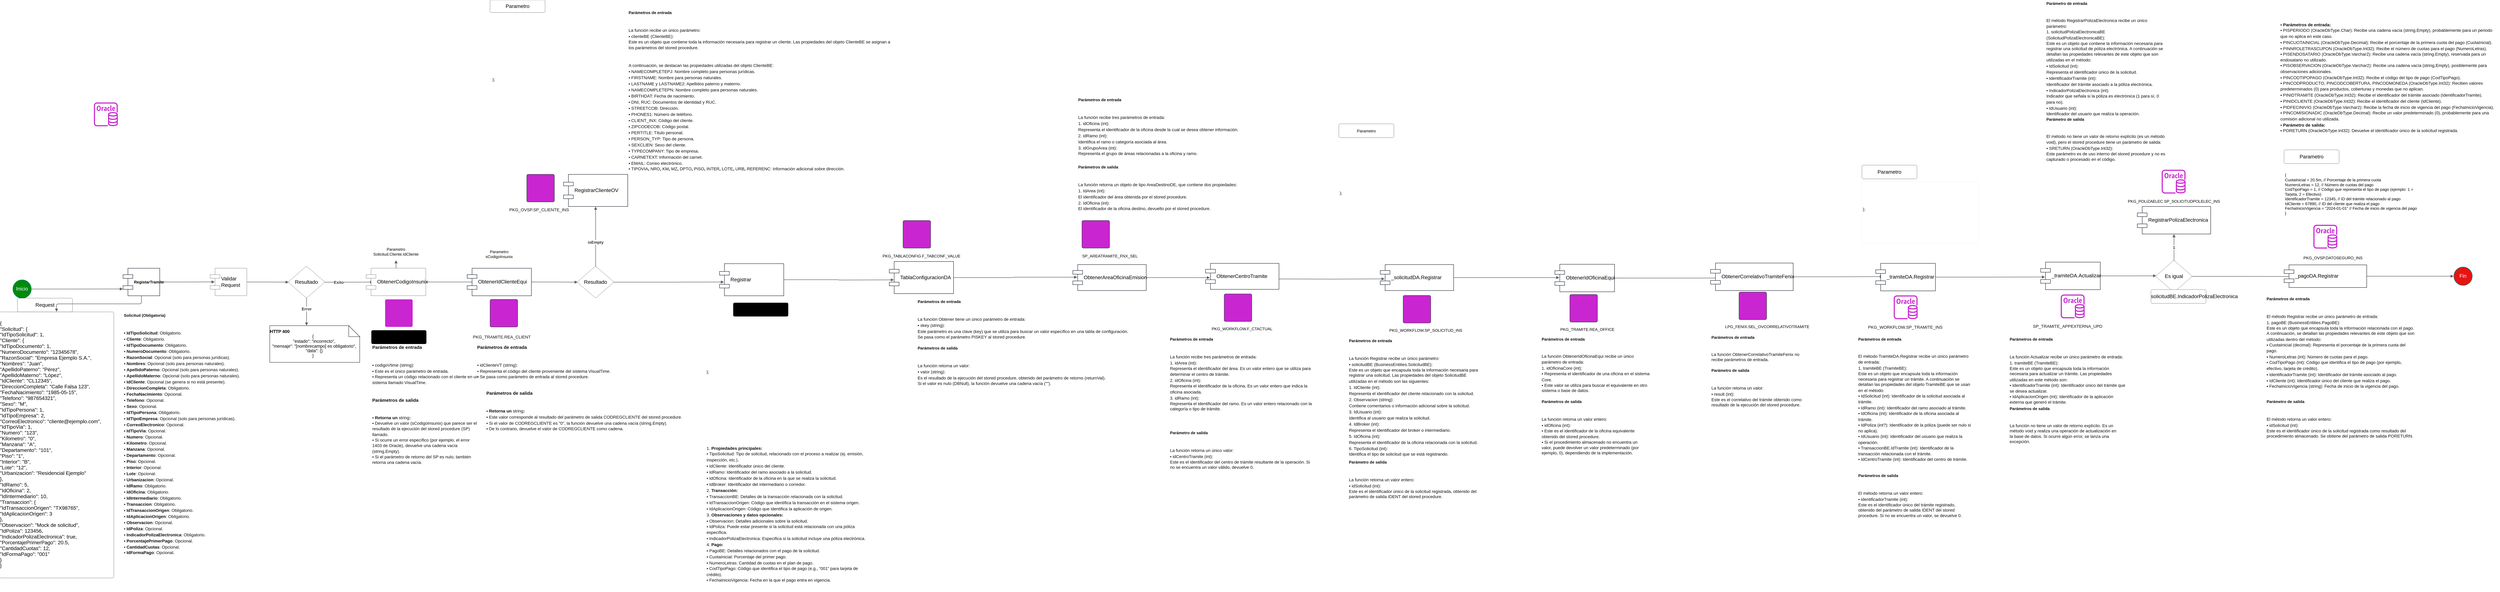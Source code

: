 <mxfile version="24.8.6">
  <diagram name="Página-1" id="pwbEKcgToSZVsx1STa5g">
    <mxGraphModel dx="6452" dy="4276" grid="1" gridSize="10" guides="1" tooltips="1" connect="1" arrows="1" fold="1" page="1" pageScale="1" pageWidth="2339" pageHeight="3300" math="0" shadow="0">
      <root>
        <mxCell id="0" />
        <mxCell id="1" parent="0" />
        <mxCell id="FblqEJ61d_rF8akwRJso-242" value="Inicio" style="html=1;overflow=block;blockSpacing=1;whiteSpace=wrap;ellipse;fontSize=16.7;fontColor=#ffffff;align=center;spacing=3.8;strokeColor=#008573;strokeOpacity=100;fillOpacity=100;rounded=1;absoluteArcSize=1;arcSize=9;fillColor=#008a0e;strokeWidth=1.5;lucidId=_B6sFXerDlku;" vertex="1" parent="1">
          <mxGeometry x="-3795" y="840" width="60" height="60" as="geometry" />
        </mxCell>
        <mxCell id="FblqEJ61d_rF8akwRJso-243" value="" style="html=1;jettySize=18;whiteSpace=wrap;fontSize=13;strokeColor=#5E5E5E;strokeWidth=1.5;rounded=1;arcSize=12;edgeStyle=orthogonalEdgeStyle;startArrow=none;endArrow=block;endFill=1;exitX=1.013;exitY=0.5;exitPerimeter=0;entryX=-0.006;entryY=0.753;entryPerimeter=0;lucidId=0C6skvfy4qHW;" edge="1" parent="1" source="FblqEJ61d_rF8akwRJso-242" target="FblqEJ61d_rF8akwRJso-244">
          <mxGeometry width="100" height="100" relative="1" as="geometry">
            <Array as="points" />
          </mxGeometry>
        </mxCell>
        <mxCell id="FblqEJ61d_rF8akwRJso-244" value="RegistarTramite" style="html=1;overflow=block;blockSpacing=1;whiteSpace=wrap;shape=component;align=left;spacingLeft=36;fontSize=13;fontStyle=1;spacing=0;strokeColor=#3a414a;strokeOpacity=100;fillOpacity=100;rounded=1;absoluteArcSize=1;arcSize=9;fillColor=#ffffff;strokeWidth=1.5;lucidId=lD6s_1Mw1OkF;" vertex="1" parent="1">
          <mxGeometry x="-3435" y="802" width="120" height="90" as="geometry" />
        </mxCell>
        <mxCell id="FblqEJ61d_rF8akwRJso-245" value="&lt;div style=&quot;display: flex; justify-content: flex-start; text-align: left; align-items: baseline; font-size: 0; line-height: 1.25;margin-top: -2px;&quot;&gt;&lt;span&gt;&lt;span style=&quot;font-size:16.7px;&quot;&gt;{&#xa;&lt;/span&gt;&lt;/span&gt;&lt;/div&gt;&lt;div style=&quot;display: flex; justify-content: flex-start; text-align: left; align-items: baseline; font-size: 0; line-height: 1.25;margin-top: -2px;&quot;&gt;&lt;span&gt;&lt;span style=&quot;font-size:16.7px;&quot;&gt;  &quot;Solicitud&quot;: {&#xa;&lt;/span&gt;&lt;/span&gt;&lt;/div&gt;&lt;div style=&quot;display: flex; justify-content: flex-start; text-align: left; align-items: baseline; font-size: 0; line-height: 1.25;margin-top: -2px;&quot;&gt;&lt;span&gt;&lt;span style=&quot;font-size:16.7px;&quot;&gt;    &quot;IdTipoSolicitud&quot;: 1,&#xa;&lt;/span&gt;&lt;/span&gt;&lt;/div&gt;&lt;div style=&quot;display: flex; justify-content: flex-start; text-align: left; align-items: baseline; font-size: 0; line-height: 1.25;margin-top: -2px;&quot;&gt;&lt;span&gt;&lt;span style=&quot;font-size:16.7px;&quot;&gt;    &quot;Cliente&quot;: {&#xa;&lt;/span&gt;&lt;/span&gt;&lt;/div&gt;&lt;div style=&quot;display: flex; justify-content: flex-start; text-align: left; align-items: baseline; font-size: 0; line-height: 1.25;margin-top: -2px;&quot;&gt;&lt;span&gt;&lt;span style=&quot;font-size:16.7px;&quot;&gt;      &quot;IdTipoDocumento&quot;: 1,&#xa;&lt;/span&gt;&lt;/span&gt;&lt;/div&gt;&lt;div style=&quot;display: flex; justify-content: flex-start; text-align: left; align-items: baseline; font-size: 0; line-height: 1.25;margin-top: -2px;&quot;&gt;&lt;span&gt;&lt;span style=&quot;font-size:16.7px;&quot;&gt;      &quot;NumeroDocumento&quot;: &quot;12345678&quot;,&#xa;&lt;/span&gt;&lt;/span&gt;&lt;/div&gt;&lt;div style=&quot;display: flex; justify-content: flex-start; text-align: left; align-items: baseline; font-size: 0; line-height: 1.25;margin-top: -2px;&quot;&gt;&lt;span&gt;&lt;span style=&quot;font-size:16.7px;&quot;&gt;      &quot;RazonSocial&quot;: &quot;Empresa Ejemplo S.A.&quot;,&#xa;&lt;/span&gt;&lt;/span&gt;&lt;/div&gt;&lt;div style=&quot;display: flex; justify-content: flex-start; text-align: left; align-items: baseline; font-size: 0; line-height: 1.25;margin-top: -2px;&quot;&gt;&lt;span&gt;&lt;span style=&quot;font-size:16.7px;&quot;&gt;      &quot;Nombres&quot;: &quot;Juan&quot;,&#xa;&lt;/span&gt;&lt;/span&gt;&lt;/div&gt;&lt;div style=&quot;display: flex; justify-content: flex-start; text-align: left; align-items: baseline; font-size: 0; line-height: 1.25;margin-top: -2px;&quot;&gt;&lt;span&gt;&lt;span style=&quot;font-size:16.7px;&quot;&gt;      &quot;ApellidoPaterno&quot;: &quot;Pérez&quot;,&#xa;&lt;/span&gt;&lt;/span&gt;&lt;/div&gt;&lt;div style=&quot;display: flex; justify-content: flex-start; text-align: left; align-items: baseline; font-size: 0; line-height: 1.25;margin-top: -2px;&quot;&gt;&lt;span&gt;&lt;span style=&quot;font-size:16.7px;&quot;&gt;      &quot;ApellidoMaterno&quot;: &quot;López&quot;,&#xa;&lt;/span&gt;&lt;/span&gt;&lt;/div&gt;&lt;div style=&quot;display: flex; justify-content: flex-start; text-align: left; align-items: baseline; font-size: 0; line-height: 1.25;margin-top: -2px;&quot;&gt;&lt;span&gt;&lt;span style=&quot;font-size:16.7px;&quot;&gt;      &quot;IdCliente&quot;: &quot;CL12345&quot;,&#xa;&lt;/span&gt;&lt;/span&gt;&lt;/div&gt;&lt;div style=&quot;display: flex; justify-content: flex-start; text-align: left; align-items: baseline; font-size: 0; line-height: 1.25;margin-top: -2px;&quot;&gt;&lt;span&gt;&lt;span style=&quot;font-size:16.7px;&quot;&gt;      &quot;DireccionCompleta&quot;: &quot;Calle Falsa 123&quot;,&#xa;&lt;/span&gt;&lt;/span&gt;&lt;/div&gt;&lt;div style=&quot;display: flex; justify-content: flex-start; text-align: left; align-items: baseline; font-size: 0; line-height: 1.25;margin-top: -2px;&quot;&gt;&lt;span&gt;&lt;span style=&quot;font-size:16.7px;&quot;&gt;      &quot;FechaNacimiento&quot;: &quot;1985-05-15&quot;,&#xa;&lt;/span&gt;&lt;/span&gt;&lt;/div&gt;&lt;div style=&quot;display: flex; justify-content: flex-start; text-align: left; align-items: baseline; font-size: 0; line-height: 1.25;margin-top: -2px;&quot;&gt;&lt;span&gt;&lt;span style=&quot;font-size:16.7px;&quot;&gt;      &quot;Telefono&quot;: &quot;987654321&quot;,&#xa;&lt;/span&gt;&lt;/span&gt;&lt;/div&gt;&lt;div style=&quot;display: flex; justify-content: flex-start; text-align: left; align-items: baseline; font-size: 0; line-height: 1.25;margin-top: -2px;&quot;&gt;&lt;span&gt;&lt;span style=&quot;font-size:16.7px;&quot;&gt;      &quot;Sexo&quot;: &quot;M&quot;,&#xa;&lt;/span&gt;&lt;/span&gt;&lt;/div&gt;&lt;div style=&quot;display: flex; justify-content: flex-start; text-align: left; align-items: baseline; font-size: 0; line-height: 1.25;margin-top: -2px;&quot;&gt;&lt;span&gt;&lt;span style=&quot;font-size:16.7px;&quot;&gt;      &quot;IdTipoPersona&quot;: 1,&#xa;&lt;/span&gt;&lt;/span&gt;&lt;/div&gt;&lt;div style=&quot;display: flex; justify-content: flex-start; text-align: left; align-items: baseline; font-size: 0; line-height: 1.25;margin-top: -2px;&quot;&gt;&lt;span&gt;&lt;span style=&quot;font-size:16.7px;&quot;&gt;      &quot;IdTipoEmpresa&quot;: 2,&#xa;&lt;/span&gt;&lt;/span&gt;&lt;/div&gt;&lt;div style=&quot;display: flex; justify-content: flex-start; text-align: left; align-items: baseline; font-size: 0; line-height: 1.25;margin-top: -2px;&quot;&gt;&lt;span&gt;&lt;span style=&quot;font-size:16.7px;&quot;&gt;      &quot;CorreoElectronico&quot;: &quot;cliente@ejemplo.com&quot;,&#xa;&lt;/span&gt;&lt;/span&gt;&lt;/div&gt;&lt;div style=&quot;display: flex; justify-content: flex-start; text-align: left; align-items: baseline; font-size: 0; line-height: 1.25;margin-top: -2px;&quot;&gt;&lt;span&gt;&lt;span style=&quot;font-size:16.7px;&quot;&gt;      &quot;IdTipoVia&quot;: 1,&#xa;&lt;/span&gt;&lt;/span&gt;&lt;/div&gt;&lt;div style=&quot;display: flex; justify-content: flex-start; text-align: left; align-items: baseline; font-size: 0; line-height: 1.25;margin-top: -2px;&quot;&gt;&lt;span&gt;&lt;span style=&quot;font-size:16.7px;&quot;&gt;      &quot;Numero&quot;: &quot;123&quot;,&#xa;&lt;/span&gt;&lt;/span&gt;&lt;/div&gt;&lt;div style=&quot;display: flex; justify-content: flex-start; text-align: left; align-items: baseline; font-size: 0; line-height: 1.25;margin-top: -2px;&quot;&gt;&lt;span&gt;&lt;span style=&quot;font-size:16.7px;&quot;&gt;      &quot;Kilometro&quot;: &quot;0&quot;,&#xa;&lt;/span&gt;&lt;/span&gt;&lt;/div&gt;&lt;div style=&quot;display: flex; justify-content: flex-start; text-align: left; align-items: baseline; font-size: 0; line-height: 1.25;margin-top: -2px;&quot;&gt;&lt;span&gt;&lt;span style=&quot;font-size:16.7px;&quot;&gt;      &quot;Manzana&quot;: &quot;A&quot;,&#xa;&lt;/span&gt;&lt;/span&gt;&lt;/div&gt;&lt;div style=&quot;display: flex; justify-content: flex-start; text-align: left; align-items: baseline; font-size: 0; line-height: 1.25;margin-top: -2px;&quot;&gt;&lt;span&gt;&lt;span style=&quot;font-size:16.7px;&quot;&gt;      &quot;Departamento&quot;: &quot;101&quot;,&#xa;&lt;/span&gt;&lt;/span&gt;&lt;/div&gt;&lt;div style=&quot;display: flex; justify-content: flex-start; text-align: left; align-items: baseline; font-size: 0; line-height: 1.25;margin-top: -2px;&quot;&gt;&lt;span&gt;&lt;span style=&quot;font-size:16.7px;&quot;&gt;      &quot;Piso&quot;: &quot;1&quot;,&#xa;&lt;/span&gt;&lt;/span&gt;&lt;/div&gt;&lt;div style=&quot;display: flex; justify-content: flex-start; text-align: left; align-items: baseline; font-size: 0; line-height: 1.25;margin-top: -2px;&quot;&gt;&lt;span&gt;&lt;span style=&quot;font-size:16.7px;&quot;&gt;      &quot;Interior&quot;: &quot;B&quot;,&#xa;&lt;/span&gt;&lt;/span&gt;&lt;/div&gt;&lt;div style=&quot;display: flex; justify-content: flex-start; text-align: left; align-items: baseline; font-size: 0; line-height: 1.25;margin-top: -2px;&quot;&gt;&lt;span&gt;&lt;span style=&quot;font-size:16.7px;&quot;&gt;      &quot;Lote&quot;: &quot;12&quot;,&#xa;&lt;/span&gt;&lt;/span&gt;&lt;/div&gt;&lt;div style=&quot;display: flex; justify-content: flex-start; text-align: left; align-items: baseline; font-size: 0; line-height: 1.25;margin-top: -2px;&quot;&gt;&lt;span&gt;&lt;span style=&quot;font-size:16.7px;&quot;&gt;      &quot;Urbanizacion&quot;: &quot;Residencial Ejemplo&quot;&#xa;&lt;/span&gt;&lt;/span&gt;&lt;/div&gt;&lt;div style=&quot;display: flex; justify-content: flex-start; text-align: left; align-items: baseline; font-size: 0; line-height: 1.25;margin-top: -2px;&quot;&gt;&lt;span&gt;&lt;span style=&quot;font-size:16.7px;&quot;&gt;    },&#xa;&lt;/span&gt;&lt;/span&gt;&lt;/div&gt;&lt;div style=&quot;display: flex; justify-content: flex-start; text-align: left; align-items: baseline; font-size: 0; line-height: 1.25;margin-top: -2px;&quot;&gt;&lt;span&gt;&lt;span style=&quot;font-size:16.7px;&quot;&gt;    &quot;IdRamo&quot;: 5,&#xa;&lt;/span&gt;&lt;/span&gt;&lt;/div&gt;&lt;div style=&quot;display: flex; justify-content: flex-start; text-align: left; align-items: baseline; font-size: 0; line-height: 1.25;margin-top: -2px;&quot;&gt;&lt;span&gt;&lt;span style=&quot;font-size:16.7px;&quot;&gt;    &quot;IdOficina&quot;: 2,&#xa;&lt;/span&gt;&lt;/span&gt;&lt;/div&gt;&lt;div style=&quot;display: flex; justify-content: flex-start; text-align: left; align-items: baseline; font-size: 0; line-height: 1.25;margin-top: -2px;&quot;&gt;&lt;span&gt;&lt;span style=&quot;font-size:16.7px;&quot;&gt;    &quot;IdIntermediario&quot;: 10,&#xa;&lt;/span&gt;&lt;/span&gt;&lt;/div&gt;&lt;div style=&quot;display: flex; justify-content: flex-start; text-align: left; align-items: baseline; font-size: 0; line-height: 1.25;margin-top: -2px;&quot;&gt;&lt;span&gt;&lt;span style=&quot;font-size:16.7px;&quot;&gt;    &quot;Transaccion&quot;: {&#xa;&lt;/span&gt;&lt;/span&gt;&lt;/div&gt;&lt;div style=&quot;display: flex; justify-content: flex-start; text-align: left; align-items: baseline; font-size: 0; line-height: 1.25;margin-top: -2px;&quot;&gt;&lt;span&gt;&lt;span style=&quot;font-size:16.7px;&quot;&gt;      &quot;IdTransaccionOrigen&quot;: &quot;TX98765&quot;,&#xa;&lt;/span&gt;&lt;/span&gt;&lt;/div&gt;&lt;div style=&quot;display: flex; justify-content: flex-start; text-align: left; align-items: baseline; font-size: 0; line-height: 1.25;margin-top: -2px;&quot;&gt;&lt;span&gt;&lt;span style=&quot;font-size:16.7px;&quot;&gt;      &quot;IdAplicacionOrigen&quot;: 3&#xa;&lt;/span&gt;&lt;/span&gt;&lt;/div&gt;&lt;div style=&quot;display: flex; justify-content: flex-start; text-align: left; align-items: baseline; font-size: 0; line-height: 1.25;margin-top: -2px;&quot;&gt;&lt;span&gt;&lt;span style=&quot;font-size:16.7px;&quot;&gt;    },&#xa;&lt;/span&gt;&lt;/span&gt;&lt;/div&gt;&lt;div style=&quot;display: flex; justify-content: flex-start; text-align: left; align-items: baseline; font-size: 0; line-height: 1.25;margin-top: -2px;&quot;&gt;&lt;span&gt;&lt;span style=&quot;font-size:16.7px;&quot;&gt;    &quot;Observacion&quot;: &quot;Mock de solicitud&quot;,&#xa;&lt;/span&gt;&lt;/span&gt;&lt;/div&gt;&lt;div style=&quot;display: flex; justify-content: flex-start; text-align: left; align-items: baseline; font-size: 0; line-height: 1.25;margin-top: -2px;&quot;&gt;&lt;span&gt;&lt;span style=&quot;font-size:16.7px;&quot;&gt;    &quot;IdPoliza&quot;: 123456,&#xa;&lt;/span&gt;&lt;/span&gt;&lt;/div&gt;&lt;div style=&quot;display: flex; justify-content: flex-start; text-align: left; align-items: baseline; font-size: 0; line-height: 1.25;margin-top: -2px;&quot;&gt;&lt;span&gt;&lt;span style=&quot;font-size:16.7px;&quot;&gt;    &quot;IndicadorPolizaElectronica&quot;: true,&#xa;&lt;/span&gt;&lt;/span&gt;&lt;/div&gt;&lt;div style=&quot;display: flex; justify-content: flex-start; text-align: left; align-items: baseline; font-size: 0; line-height: 1.25;margin-top: -2px;&quot;&gt;&lt;span&gt;&lt;span style=&quot;font-size:16.7px;&quot;&gt;    &quot;PorcentajePrimerPago&quot;: 20.5,&#xa;&lt;/span&gt;&lt;/span&gt;&lt;/div&gt;&lt;div style=&quot;display: flex; justify-content: flex-start; text-align: left; align-items: baseline; font-size: 0; line-height: 1.25;margin-top: -2px;&quot;&gt;&lt;span&gt;&lt;span style=&quot;font-size:16.7px;&quot;&gt;    &quot;CantidadCuotas&quot;: 12,&#xa;&lt;/span&gt;&lt;/span&gt;&lt;/div&gt;&lt;div style=&quot;display: flex; justify-content: flex-start; text-align: left; align-items: baseline; font-size: 0; line-height: 1.25;margin-top: -2px;&quot;&gt;&lt;span&gt;&lt;span style=&quot;font-size:16.7px;&quot;&gt;    &quot;IdFormaPago&quot;: &quot;001&quot;&#xa;&lt;/span&gt;&lt;/span&gt;&lt;/div&gt;&lt;div style=&quot;display: flex; justify-content: flex-start; text-align: left; align-items: baseline; font-size: 0; line-height: 1.25;margin-top: -2px;&quot;&gt;&lt;span&gt;&lt;span style=&quot;font-size:16.7px;&quot;&gt;  }&#xa;&lt;/span&gt;&lt;/span&gt;&lt;/div&gt;&lt;div style=&quot;display: flex; justify-content: flex-start; text-align: left; align-items: baseline; font-size: 0; line-height: 1.25;margin-top: -2px;&quot;&gt;&lt;span&gt;&lt;span style=&quot;font-size:16.7px;&quot;&gt;}&lt;/span&gt;&lt;/span&gt;&lt;/div&gt;" style="html=1;overflow=block;blockSpacing=1;whiteSpace=wrap;fontSize=13;spacing=3.8;verticalAlign=middle;rounded=1;absoluteArcSize=1;arcSize=9;strokeWidth=NaN;lucidId=FE6sqcSKsNBO;" vertex="1" parent="1">
          <mxGeometry x="-3840" y="945" width="375" height="870" as="geometry" />
        </mxCell>
        <mxCell id="FblqEJ61d_rF8akwRJso-246" value="Request" style="html=1;overflow=block;blockSpacing=1;whiteSpace=wrap;fontSize=16.7;align=center;spacing=0;rounded=1;absoluteArcSize=1;arcSize=9;strokeWidth=NaN;lucidId=FG6sjm-eP82e;" vertex="1" parent="1">
          <mxGeometry x="-3780" y="900" width="180" height="45" as="geometry" />
        </mxCell>
        <mxCell id="FblqEJ61d_rF8akwRJso-247" value="&lt;div style=&quot;display: flex; justify-content: flex-start; text-align: left; align-items: baseline; font-size: 0; line-height: 1.25;margin-top: -2px;&quot;&gt;&lt;span&gt;&lt;span style=&quot;font-size:13px;color:#0e0e0e;font-weight: bold;&quot;&gt;Solicitud (Obligatoria)&lt;/span&gt;&lt;span style=&quot;font-size:16px;&quot;&gt; &#xa;&lt;/span&gt;&lt;span style=&quot;font-size:14px;color:#0e0e0e;&quot;&gt;&#xa;&lt;/span&gt;&lt;span style=&quot;font-size:16px;&quot;&gt; &#xa;&lt;/span&gt;&lt;span style=&quot;font-size:14px;color:#0e0e0e;&quot;&gt;&lt;span style=&quot;font-size:14px;color:#0e0e0e;&quot;&gt;&#x9;•&#x9;&lt;/span&gt;&lt;span style=&quot;font-size:14px;color:#0e0e0e;font-weight: bold;&quot;&gt;IdTipoSolicitud&lt;/span&gt;: Obligatorio.&lt;/span&gt;&lt;span style=&quot;font-size:16px;&quot;&gt; &#xa;&lt;/span&gt;&lt;span style=&quot;font-size:14px;color:#0e0e0e;&quot;&gt;&lt;span style=&quot;font-size:14px;color:#0e0e0e;&quot;&gt;&#x9;•&#x9;&lt;/span&gt;&lt;span style=&quot;font-size:14px;color:#0e0e0e;font-weight: bold;&quot;&gt;Cliente&lt;/span&gt;: Obligatorio.&lt;/span&gt;&lt;span style=&quot;font-size:16px;&quot;&gt; &#xa;&lt;/span&gt;&lt;span style=&quot;font-size:14px;color:#0e0e0e;&quot;&gt;&lt;span style=&quot;font-size:14px;color:#0e0e0e;&quot;&gt;&#x9;•&#x9;&lt;/span&gt;&lt;span style=&quot;font-size:14px;color:#0e0e0e;font-weight: bold;&quot;&gt;IdTipoDocumento&lt;/span&gt;: Obligatorio.&lt;/span&gt;&lt;span style=&quot;font-size:16px;&quot;&gt; &#xa;&lt;/span&gt;&lt;span style=&quot;font-size:14px;color:#0e0e0e;&quot;&gt;&lt;span style=&quot;font-size:14px;color:#0e0e0e;&quot;&gt;&#x9;•&#x9;&lt;/span&gt;&lt;span style=&quot;font-size:14px;color:#0e0e0e;font-weight: bold;&quot;&gt;NumeroDocumento&lt;/span&gt;: Obligatorio.&lt;/span&gt;&lt;span style=&quot;font-size:16px;&quot;&gt; &#xa;&lt;/span&gt;&lt;span style=&quot;font-size:14px;color:#0e0e0e;&quot;&gt;&lt;span style=&quot;font-size:14px;color:#0e0e0e;&quot;&gt;&#x9;•&#x9;&lt;/span&gt;&lt;span style=&quot;font-size:14px;color:#0e0e0e;font-weight: bold;&quot;&gt;RazonSocial&lt;/span&gt;: Opcional (solo para personas jurídicas).&lt;/span&gt;&lt;span style=&quot;font-size:16px;&quot;&gt; &#xa;&lt;/span&gt;&lt;span style=&quot;font-size:14px;color:#0e0e0e;&quot;&gt;&lt;span style=&quot;font-size:14px;color:#0e0e0e;&quot;&gt;&#x9;•&#x9;&lt;/span&gt;&lt;span style=&quot;font-size:14px;color:#0e0e0e;font-weight: bold;&quot;&gt;Nombres&lt;/span&gt;: Opcional (solo para personas naturales).&lt;/span&gt;&lt;span style=&quot;font-size:16px;&quot;&gt; &#xa;&lt;/span&gt;&lt;span style=&quot;font-size:14px;color:#0e0e0e;&quot;&gt;&lt;span style=&quot;font-size:14px;color:#0e0e0e;&quot;&gt;&#x9;•&#x9;&lt;/span&gt;&lt;span style=&quot;font-size:14px;color:#0e0e0e;font-weight: bold;&quot;&gt;ApellidoPaterno&lt;/span&gt;: Opcional (solo para personas naturales).&lt;/span&gt;&lt;span style=&quot;font-size:16px;&quot;&gt; &#xa;&lt;/span&gt;&lt;span style=&quot;font-size:14px;color:#0e0e0e;&quot;&gt;&lt;span style=&quot;font-size:14px;color:#0e0e0e;&quot;&gt;&#x9;•&#x9;&lt;/span&gt;&lt;span style=&quot;font-size:14px;color:#0e0e0e;font-weight: bold;&quot;&gt;ApellidoMaterno&lt;/span&gt;: Opcional (solo para personas naturales).&lt;/span&gt;&lt;span style=&quot;font-size:16px;&quot;&gt; &#xa;&lt;/span&gt;&lt;span style=&quot;font-size:14px;color:#0e0e0e;&quot;&gt;&lt;span style=&quot;font-size:14px;color:#0e0e0e;&quot;&gt;&#x9;•&#x9;&lt;/span&gt;&lt;span style=&quot;font-size:14px;color:#0e0e0e;font-weight: bold;&quot;&gt;IdCliente&lt;/span&gt;: Opcional (se genera si no está presente).&lt;/span&gt;&lt;span style=&quot;font-size:16px;&quot;&gt; &#xa;&lt;/span&gt;&lt;span style=&quot;font-size:14px;color:#0e0e0e;&quot;&gt;&lt;span style=&quot;font-size:14px;color:#0e0e0e;&quot;&gt;&#x9;•&#x9;&lt;/span&gt;&lt;span style=&quot;font-size:14px;color:#0e0e0e;font-weight: bold;&quot;&gt;DireccionCompleta&lt;/span&gt;: Obligatorio.&lt;/span&gt;&lt;span style=&quot;font-size:16px;&quot;&gt; &#xa;&lt;/span&gt;&lt;span style=&quot;font-size:14px;color:#0e0e0e;&quot;&gt;&lt;span style=&quot;font-size:14px;color:#0e0e0e;&quot;&gt;&#x9;•&#x9;&lt;/span&gt;&lt;span style=&quot;font-size:14px;color:#0e0e0e;font-weight: bold;&quot;&gt;FechaNacimiento&lt;/span&gt;: Opcional.&lt;/span&gt;&lt;span style=&quot;font-size:16px;&quot;&gt; &#xa;&lt;/span&gt;&lt;span style=&quot;font-size:14px;color:#0e0e0e;&quot;&gt;&lt;span style=&quot;font-size:14px;color:#0e0e0e;&quot;&gt;&#x9;•&#x9;&lt;/span&gt;&lt;span style=&quot;font-size:14px;color:#0e0e0e;font-weight: bold;&quot;&gt;Telefono&lt;/span&gt;: Opcional.&lt;/span&gt;&lt;span style=&quot;font-size:16px;&quot;&gt; &#xa;&lt;/span&gt;&lt;span style=&quot;font-size:14px;color:#0e0e0e;&quot;&gt;&lt;span style=&quot;font-size:14px;color:#0e0e0e;&quot;&gt;&#x9;•&#x9;&lt;/span&gt;&lt;span style=&quot;font-size:14px;color:#0e0e0e;font-weight: bold;&quot;&gt;Sexo&lt;/span&gt;: Opcional.&lt;/span&gt;&lt;span style=&quot;font-size:16px;&quot;&gt; &#xa;&lt;/span&gt;&lt;span style=&quot;font-size:14px;color:#0e0e0e;&quot;&gt;&lt;span style=&quot;font-size:14px;color:#0e0e0e;&quot;&gt;&#x9;•&#x9;&lt;/span&gt;&lt;span style=&quot;font-size:14px;color:#0e0e0e;font-weight: bold;&quot;&gt;IdTipoPersona&lt;/span&gt;: Obligatorio.&lt;/span&gt;&lt;span style=&quot;font-size:16px;&quot;&gt; &#xa;&lt;/span&gt;&lt;span style=&quot;font-size:14px;color:#0e0e0e;&quot;&gt;&lt;span style=&quot;font-size:14px;color:#0e0e0e;&quot;&gt;&#x9;•&#x9;&lt;/span&gt;&lt;span style=&quot;font-size:14px;color:#0e0e0e;font-weight: bold;&quot;&gt;IdTipoEmpresa&lt;/span&gt;: Opcional (solo para personas jurídicas).&lt;/span&gt;&lt;span style=&quot;font-size:16px;&quot;&gt; &#xa;&lt;/span&gt;&lt;span style=&quot;font-size:14px;color:#0e0e0e;&quot;&gt;&lt;span style=&quot;font-size:14px;color:#0e0e0e;&quot;&gt;&#x9;•&#x9;&lt;/span&gt;&lt;span style=&quot;font-size:14px;color:#0e0e0e;font-weight: bold;&quot;&gt;CorreoElectronico&lt;/span&gt;: Opcional.&lt;/span&gt;&lt;span style=&quot;font-size:16px;&quot;&gt; &#xa;&lt;/span&gt;&lt;span style=&quot;font-size:14px;color:#0e0e0e;&quot;&gt;&lt;span style=&quot;font-size:14px;color:#0e0e0e;&quot;&gt;&#x9;•&#x9;&lt;/span&gt;&lt;span style=&quot;font-size:14px;color:#0e0e0e;font-weight: bold;&quot;&gt;IdTipoVia&lt;/span&gt;: Opcional.&lt;/span&gt;&lt;span style=&quot;font-size:16px;&quot;&gt; &#xa;&lt;/span&gt;&lt;span style=&quot;font-size:14px;color:#0e0e0e;&quot;&gt;&lt;span style=&quot;font-size:14px;color:#0e0e0e;&quot;&gt;&#x9;•&#x9;&lt;/span&gt;&lt;span style=&quot;font-size:14px;color:#0e0e0e;font-weight: bold;&quot;&gt;Numero&lt;/span&gt;: Opcional.&lt;/span&gt;&lt;span style=&quot;font-size:16px;&quot;&gt; &#xa;&lt;/span&gt;&lt;span style=&quot;font-size:14px;color:#0e0e0e;&quot;&gt;&lt;span style=&quot;font-size:14px;color:#0e0e0e;&quot;&gt;&#x9;•&#x9;&lt;/span&gt;&lt;span style=&quot;font-size:14px;color:#0e0e0e;font-weight: bold;&quot;&gt;Kilometro&lt;/span&gt;: Opcional.&lt;/span&gt;&lt;span style=&quot;font-size:16px;&quot;&gt; &#xa;&lt;/span&gt;&lt;span style=&quot;font-size:14px;color:#0e0e0e;&quot;&gt;&lt;span style=&quot;font-size:14px;color:#0e0e0e;&quot;&gt;&#x9;•&#x9;&lt;/span&gt;&lt;span style=&quot;font-size:14px;color:#0e0e0e;font-weight: bold;&quot;&gt;Manzana&lt;/span&gt;: Opcional.&lt;/span&gt;&lt;span style=&quot;font-size:16px;&quot;&gt; &#xa;&lt;/span&gt;&lt;span style=&quot;font-size:14px;color:#0e0e0e;&quot;&gt;&lt;span style=&quot;font-size:14px;color:#0e0e0e;&quot;&gt;&#x9;•&#x9;&lt;/span&gt;&lt;span style=&quot;font-size:14px;color:#0e0e0e;font-weight: bold;&quot;&gt;Departamento&lt;/span&gt;: Opcional.&lt;/span&gt;&lt;span style=&quot;font-size:16px;&quot;&gt; &#xa;&lt;/span&gt;&lt;span style=&quot;font-size:14px;color:#0e0e0e;&quot;&gt;&lt;span style=&quot;font-size:14px;color:#0e0e0e;&quot;&gt;&#x9;•&#x9;&lt;/span&gt;&lt;span style=&quot;font-size:14px;color:#0e0e0e;font-weight: bold;&quot;&gt;Piso&lt;/span&gt;: Opcional.&lt;/span&gt;&lt;span style=&quot;font-size:16px;&quot;&gt; &#xa;&lt;/span&gt;&lt;span style=&quot;font-size:14px;color:#0e0e0e;&quot;&gt;&lt;span style=&quot;font-size:14px;color:#0e0e0e;&quot;&gt;&#x9;•&#x9;&lt;/span&gt;&lt;span style=&quot;font-size:14px;color:#0e0e0e;font-weight: bold;&quot;&gt;Interior&lt;/span&gt;: Opcional.&lt;/span&gt;&lt;span style=&quot;font-size:16px;&quot;&gt; &#xa;&lt;/span&gt;&lt;span style=&quot;font-size:14px;color:#0e0e0e;&quot;&gt;&lt;span style=&quot;font-size:14px;color:#0e0e0e;&quot;&gt;&#x9;•&#x9;&lt;/span&gt;&lt;span style=&quot;font-size:14px;color:#0e0e0e;font-weight: bold;&quot;&gt;Lote&lt;/span&gt;: Opcional.&lt;/span&gt;&lt;span style=&quot;font-size:16px;&quot;&gt; &#xa;&lt;/span&gt;&lt;span style=&quot;font-size:14px;color:#0e0e0e;&quot;&gt;&lt;span style=&quot;font-size:14px;color:#0e0e0e;&quot;&gt;&#x9;•&#x9;&lt;/span&gt;&lt;span style=&quot;font-size:14px;color:#0e0e0e;font-weight: bold;&quot;&gt;Urbanizacion&lt;/span&gt;: Opcional.&lt;/span&gt;&lt;span style=&quot;font-size:16px;&quot;&gt; &#xa;&lt;/span&gt;&lt;span style=&quot;font-size:14px;color:#0e0e0e;&quot;&gt;&lt;span style=&quot;font-size:14px;color:#0e0e0e;&quot;&gt;&#x9;•&#x9;&lt;/span&gt;&lt;span style=&quot;font-size:14px;color:#0e0e0e;font-weight: bold;&quot;&gt;IdRamo&lt;/span&gt;: Obligatorio.&lt;/span&gt;&lt;span style=&quot;font-size:16px;&quot;&gt; &#xa;&lt;/span&gt;&lt;span style=&quot;font-size:14px;color:#0e0e0e;&quot;&gt;&lt;span style=&quot;font-size:14px;color:#0e0e0e;&quot;&gt;&#x9;•&#x9;&lt;/span&gt;&lt;span style=&quot;font-size:14px;color:#0e0e0e;font-weight: bold;&quot;&gt;IdOficina&lt;/span&gt;: Obligatorio.&lt;/span&gt;&lt;span style=&quot;font-size:16px;&quot;&gt; &#xa;&lt;/span&gt;&lt;span style=&quot;font-size:14px;color:#0e0e0e;&quot;&gt;&lt;span style=&quot;font-size:14px;color:#0e0e0e;&quot;&gt;&#x9;•&#x9;&lt;/span&gt;&lt;span style=&quot;font-size:14px;color:#0e0e0e;font-weight: bold;&quot;&gt;IdIntermediario&lt;/span&gt;: Obligatorio.&lt;/span&gt;&lt;span style=&quot;font-size:16px;&quot;&gt; &#xa;&lt;/span&gt;&lt;span style=&quot;font-size:14px;color:#0e0e0e;&quot;&gt;&lt;span style=&quot;font-size:14px;color:#0e0e0e;&quot;&gt;&#x9;•&#x9;&lt;/span&gt;&lt;span style=&quot;font-size:14px;color:#0e0e0e;font-weight: bold;&quot;&gt;Transaccion&lt;/span&gt;: Obligatorio.&lt;/span&gt;&lt;span style=&quot;font-size:16px;&quot;&gt; &#xa;&lt;/span&gt;&lt;span style=&quot;font-size:14px;color:#0e0e0e;&quot;&gt;&lt;span style=&quot;font-size:14px;color:#0e0e0e;&quot;&gt;&#x9;•&#x9;&lt;/span&gt;&lt;span style=&quot;font-size:14px;color:#0e0e0e;font-weight: bold;&quot;&gt;IdTransaccionOrigen&lt;/span&gt;: Obligatorio.&lt;/span&gt;&lt;span style=&quot;font-size:16px;&quot;&gt; &#xa;&lt;/span&gt;&lt;span style=&quot;font-size:14px;color:#0e0e0e;&quot;&gt;&lt;span style=&quot;font-size:14px;color:#0e0e0e;&quot;&gt;&#x9;•&#x9;&lt;/span&gt;&lt;span style=&quot;font-size:14px;color:#0e0e0e;font-weight: bold;&quot;&gt;IdAplicacionOrigen&lt;/span&gt;: Obligatorio.&lt;/span&gt;&lt;span style=&quot;font-size:16px;&quot;&gt; &#xa;&lt;/span&gt;&lt;span style=&quot;font-size:14px;color:#0e0e0e;&quot;&gt;&lt;span style=&quot;font-size:14px;color:#0e0e0e;&quot;&gt;&#x9;•&#x9;&lt;/span&gt;&lt;span style=&quot;font-size:14px;color:#0e0e0e;font-weight: bold;&quot;&gt;Observacion&lt;/span&gt;: Opcional.&lt;/span&gt;&lt;span style=&quot;font-size:16px;&quot;&gt; &#xa;&lt;/span&gt;&lt;span style=&quot;font-size:14px;color:#0e0e0e;&quot;&gt;&lt;span style=&quot;font-size:14px;color:#0e0e0e;&quot;&gt;&#x9;•&#x9;&lt;/span&gt;&lt;span style=&quot;font-size:14px;color:#0e0e0e;font-weight: bold;&quot;&gt;IdPoliza&lt;/span&gt;: Opcional.&lt;/span&gt;&lt;span style=&quot;font-size:16px;&quot;&gt; &#xa;&lt;/span&gt;&lt;span style=&quot;font-size:14px;color:#0e0e0e;&quot;&gt;&lt;span style=&quot;font-size:14px;color:#0e0e0e;&quot;&gt;&#x9;•&#x9;&lt;/span&gt;&lt;span style=&quot;font-size:14px;color:#0e0e0e;font-weight: bold;&quot;&gt;IndicadorPolizaElectronica&lt;/span&gt;: Obligatorio.&lt;/span&gt;&lt;span style=&quot;font-size:16px;&quot;&gt; &#xa;&lt;/span&gt;&lt;span style=&quot;font-size:14px;color:#0e0e0e;&quot;&gt;&lt;span style=&quot;font-size:14px;color:#0e0e0e;&quot;&gt;&#x9;•&#x9;&lt;/span&gt;&lt;span style=&quot;font-size:14px;color:#0e0e0e;font-weight: bold;&quot;&gt;PorcentajePrimerPago&lt;/span&gt;: Opcional.&lt;/span&gt;&lt;span style=&quot;font-size:16px;&quot;&gt; &#xa;&lt;/span&gt;&lt;span style=&quot;font-size:14px;color:#0e0e0e;&quot;&gt;&lt;span style=&quot;font-size:14px;color:#0e0e0e;&quot;&gt;&#x9;•&#x9;&lt;/span&gt;&lt;span style=&quot;font-size:14px;color:#0e0e0e;font-weight: bold;&quot;&gt;CantidadCuotas&lt;/span&gt;: Opcional.&lt;/span&gt;&lt;span style=&quot;font-size:16px;&quot;&gt; &#xa;&lt;/span&gt;&lt;span style=&quot;font-size:14px;color:#0e0e0e;&quot;&gt;&lt;span style=&quot;font-size:14px;color:#0e0e0e;&quot;&gt;&#x9;•&#x9;&lt;/span&gt;&lt;span style=&quot;font-size:14px;color:#0e0e0e;font-weight: bold;&quot;&gt;IdFormaPago&lt;/span&gt;: Opcional.&lt;/span&gt;&lt;/span&gt;&lt;/div&gt;" style="html=1;overflow=block;blockSpacing=1;whiteSpace=wrap;fontSize=13;align=left;spacing=3.8;verticalAlign=top;strokeColor=none;fillOpacity=0;rounded=1;absoluteArcSize=1;arcSize=9;fillColor=#ffffff;strokeWidth=0;lucidId=VH6sOw~~_yas;" vertex="1" parent="1">
          <mxGeometry x="-3435" y="945" width="450" height="870" as="geometry" />
        </mxCell>
        <mxCell id="FblqEJ61d_rF8akwRJso-248" value="" style="html=1;jettySize=18;whiteSpace=wrap;fontSize=13;strokeColor=#5E5E5E;strokeWidth=1.5;rounded=1;arcSize=12;edgeStyle=orthogonalEdgeStyle;startArrow=none;endArrow=block;endFill=1;exitX=0.5;exitY=1.008;exitPerimeter=0;entryX=0.5;entryY=-0.001;entryPerimeter=0;lucidId=mJ6sEp9HN8DR;" edge="1" parent="1" source="FblqEJ61d_rF8akwRJso-244" target="FblqEJ61d_rF8akwRJso-245">
          <mxGeometry width="100" height="100" relative="1" as="geometry">
            <Array as="points" />
          </mxGeometry>
        </mxCell>
        <mxCell id="FblqEJ61d_rF8akwRJso-249" value="" style="html=1;jettySize=18;whiteSpace=wrap;fontSize=13;strokeColor=#5E5E5E;strokeWidth=1.5;rounded=1;arcSize=12;edgeStyle=orthogonalEdgeStyle;startArrow=none;endArrow=block;endFill=1;exitX=1.006;exitY=0.5;exitPerimeter=0;entryX=0.119;entryY=0.497;entryPerimeter=0;lucidId=wN6sV0BAL.AV;" edge="1" parent="1" source="FblqEJ61d_rF8akwRJso-244" target="FblqEJ61d_rF8akwRJso-250">
          <mxGeometry width="100" height="100" relative="1" as="geometry">
            <Array as="points" />
          </mxGeometry>
        </mxCell>
        <mxCell id="FblqEJ61d_rF8akwRJso-250" value="Validar Request" style="html=1;overflow=block;blockSpacing=1;whiteSpace=wrap;shape=component;align=left;spacingLeft=36;fontSize=16.7;spacing=0;rounded=1;absoluteArcSize=1;arcSize=9;strokeWidth=NaN;lucidId=BN6sFm_gjKA6;" vertex="1" parent="1">
          <mxGeometry x="-3150" y="802" width="120" height="90" as="geometry" />
        </mxCell>
        <mxCell id="FblqEJ61d_rF8akwRJso-251" value="" style="html=1;jettySize=18;whiteSpace=wrap;fontSize=13;strokeColor=#5E5E5E;strokeWidth=1.5;rounded=1;arcSize=12;edgeStyle=orthogonalEdgeStyle;startArrow=none;endArrow=block;endFill=1;exitX=1.006;exitY=0.5;exitPerimeter=0;entryX=0.011;entryY=0.5;entryPerimeter=0;lucidId=cO6sFgADnF~S;" edge="1" parent="1" source="FblqEJ61d_rF8akwRJso-250" target="FblqEJ61d_rF8akwRJso-252">
          <mxGeometry width="100" height="100" relative="1" as="geometry">
            <Array as="points" />
          </mxGeometry>
        </mxCell>
        <mxCell id="FblqEJ61d_rF8akwRJso-252" value="Resultado" style="html=1;overflow=block;blockSpacing=1;whiteSpace=wrap;shape=rhombus;fontSize=16.7;align=center;spacing=3.8;rounded=1;absoluteArcSize=1;arcSize=9;strokeWidth=NaN;lucidId=DO6sC208uZP9;" vertex="1" parent="1">
          <mxGeometry x="-2895" y="795" width="120" height="105" as="geometry" />
        </mxCell>
        <mxCell id="FblqEJ61d_rF8akwRJso-253" value="" style="group;html=1;" vertex="1" parent="1">
          <mxGeometry x="-2955" y="990" width="294" height="120" as="geometry" />
        </mxCell>
        <mxCell id="FblqEJ61d_rF8akwRJso-254" value="" style="shape=stencil(UzV2Ls5ILEhVNTIoLinKz04tz0wpyVA1dlE1MsrMy0gtyiwBslSNXVWNndPyi1LTi/JL81Ig/IJEkEoQKze/DGRCBUSfAUiHkUElMs8NojAnMw9JoYW5nrkZsYoNDVDNNSZBLYyPVTHZSlEUAhmI8EjLzMmBBCeyPHr4AYUgYW/sCgA=);whiteSpace=wrap;fontSize=13;strokeOpacity=100;fillOpacity=100;fillColor=#ffffff;align=left;spacing=0;" vertex="1" parent="FblqEJ61d_rF8akwRJso-253">
          <mxGeometry width="294" height="120" relative="1" as="geometry" />
        </mxCell>
        <mxCell id="FblqEJ61d_rF8akwRJso-255" value="" style="shape=stencil(UzV2Ls5ILEhVNTIoLinKz04tz0wpyVA1dlE1MsrMy0gtyiwBslSNXVWNndPyi1LTi/JL81Ig/IJEkEoQKze/DGRCBUSfhbmeuRlIl5FBJUTEAMxzgyjOyczDq9gYj2pDAwOi1RJwBpCB8EBaZk4OxP/I8ugeBgpBAsvYFQA=);whiteSpace=wrap;fontSize=13;strokeOpacity=100;fillOpacity=100;fillColor=#ffffff;align=left;spacing=0;" vertex="1" parent="FblqEJ61d_rF8akwRJso-253">
          <mxGeometry width="294" height="120" relative="1" as="geometry" />
        </mxCell>
        <mxCell id="FblqEJ61d_rF8akwRJso-256" value="&lt;div style=&quot;display: flex; justify-content: flex-start; text-align: left; align-items: baseline; font-size: 0; line-height: 1.25;margin-top: -2px;&quot;&gt;&lt;span&gt;&lt;span style=&quot;font-size:14.3px;color:#000000;font-weight: bold;font-family: Arimo;&quot;&gt;HTTP 400&lt;/span&gt;&lt;span style=&quot;font-size:14.3px;color:#000000;font-family: Arimo;&quot;&gt;&#xa;&lt;/span&gt;&lt;/span&gt;&lt;/div&gt;&lt;div style=&quot;display: flex; justify-content: center; text-align: center; align-items: baseline; font-size: 0; line-height: 1.25;margin-top: -2px;&quot;&gt;&lt;span&gt;&lt;span style=&quot;font-size:14.3px;color:#000000;font-family: Arimo;&quot;&gt;{&lt;/span&gt;&lt;span style=&quot;font-size:14.3px;color:#000000;font-family: Arimo;&quot;&gt;&#xa;&lt;/span&gt;&lt;/span&gt;&lt;/div&gt;&lt;div style=&quot;display: flex; justify-content: center; text-align: center; align-items: baseline; font-size: 0; line-height: 1.25;margin-top: -2px;&quot;&gt;&lt;span&gt;&lt;span style=&quot;font-size:14.3px;color:#000000;font-family: Arimo;&quot;&gt;  &quot;estado&quot;: &quot;incorrecto&quot;,&lt;/span&gt;&lt;span style=&quot;font-size:14.3px;color:#000000;font-family: Arimo;&quot;&gt;&#xa;&lt;/span&gt;&lt;/span&gt;&lt;/div&gt;&lt;div style=&quot;display: flex; justify-content: center; text-align: center; align-items: baseline; font-size: 0; line-height: 1.25;margin-top: -2px;&quot;&gt;&lt;span&gt;&lt;span style=&quot;font-size:14.3px;color:#000000;font-family: Arimo;&quot;&gt;  &quot;mensaje&quot;: &quot;[nombrecampo] es obligatorio&quot;,&lt;/span&gt;&lt;span style=&quot;font-size:14.3px;color:#000000;font-family: Arimo;&quot;&gt;&#xa;&lt;/span&gt;&lt;/span&gt;&lt;/div&gt;&lt;div style=&quot;display: flex; justify-content: center; text-align: center; align-items: baseline; font-size: 0; line-height: 1.25;margin-top: -2px;&quot;&gt;&lt;span&gt;&lt;span style=&quot;font-size:14.3px;color:#000000;font-family: Arimo;&quot;&gt;  &quot;data&quot;: {}&lt;/span&gt;&lt;span style=&quot;font-size:14.3px;color:#000000;font-family: Arimo;&quot;&gt;&#xa;&lt;/span&gt;&lt;/span&gt;&lt;/div&gt;&lt;div style=&quot;display: flex; justify-content: center; text-align: center; align-items: baseline; font-size: 0; line-height: 1.25;margin-top: -2px;&quot;&gt;&lt;span&gt;&lt;span style=&quot;font-size:14.3px;color:#000000;font-family: Arimo;&quot;&gt;}&lt;/span&gt;&lt;/span&gt;&lt;/div&gt;" style="strokeColor=none;fillColor=none;overflow=visible;whiteSpace=wrap;html=1;fontFamily=Arimo;align=left;spacing=0;strokeOpacity=100;fillOpacity=100;fontSize=13;" vertex="1" parent="FblqEJ61d_rF8akwRJso-253">
          <mxGeometry width="294" height="120" relative="1" as="geometry" />
        </mxCell>
        <mxCell id="FblqEJ61d_rF8akwRJso-257" value="" style="html=1;jettySize=18;whiteSpace=wrap;fontSize=13;strokeColor=#5E5E5E;strokeWidth=1.5;rounded=1;arcSize=12;edgeStyle=orthogonalEdgeStyle;startArrow=none;endArrow=block;endFill=1;exitX=0.5;exitY=0.991;exitPerimeter=0;entryX=0.408;entryY=-0.004;entryPerimeter=0;lucidId=iP6s7Ya86~TJ;" edge="1" parent="1" source="FblqEJ61d_rF8akwRJso-252" target="FblqEJ61d_rF8akwRJso-253">
          <mxGeometry width="100" height="100" relative="1" as="geometry">
            <Array as="points" />
          </mxGeometry>
        </mxCell>
        <mxCell id="FblqEJ61d_rF8akwRJso-258" value="Error" style="text;html=1;resizable=0;labelBackgroundColor=default;align=center;verticalAlign=middle;fontStyle=1;fontColor=#333333;fontSize=13.3;" vertex="1" parent="FblqEJ61d_rF8akwRJso-257">
          <mxGeometry x="-0.217" relative="1" as="geometry" />
        </mxCell>
        <mxCell id="FblqEJ61d_rF8akwRJso-259" value="" style="html=1;jettySize=18;whiteSpace=wrap;fontSize=13;strokeColor=#5E5E5E;strokeWidth=1.5;rounded=1;arcSize=12;edgeStyle=orthogonalEdgeStyle;startArrow=none;endArrow=block;endFill=1;exitX=0.989;exitY=0.5;exitPerimeter=0;entryX=0.119;entryY=0.503;entryPerimeter=0;lucidId=zP6sM8-JJeMt;" edge="1" parent="1" source="FblqEJ61d_rF8akwRJso-252" target="FblqEJ61d_rF8akwRJso-261">
          <mxGeometry width="100" height="100" relative="1" as="geometry">
            <Array as="points" />
          </mxGeometry>
        </mxCell>
        <mxCell id="FblqEJ61d_rF8akwRJso-260" value="Exito" style="text;html=1;resizable=0;labelBackgroundColor=default;align=center;verticalAlign=middle;fontStyle=1;fontColor=#333333;fontSize=13.3;" vertex="1" parent="FblqEJ61d_rF8akwRJso-259">
          <mxGeometry x="-0.416" relative="1" as="geometry" />
        </mxCell>
        <mxCell id="FblqEJ61d_rF8akwRJso-261" value="ObtenerCodigoInsunix" style="html=1;overflow=block;blockSpacing=1;whiteSpace=wrap;shape=component;align=left;spacingLeft=36;fontSize=16.7;spacing=0;rounded=1;absoluteArcSize=1;arcSize=9;strokeWidth=NaN;lucidId=fR6s~80chCw2;" vertex="1" parent="1">
          <mxGeometry x="-2640" y="802" width="195" height="90" as="geometry" />
        </mxCell>
        <mxCell id="FblqEJ61d_rF8akwRJso-262" value="Parametro&#xa;Solicitud.Cliente.IdCliente" style="html=1;overflow=block;blockSpacing=1;whiteSpace=wrap;fontSize=13;spacing=3.8;strokeColor=none;fillOpacity=0;rounded=1;absoluteArcSize=1;arcSize=9;fillColor=#ffffff;strokeWidth=0;lucidId=LU6saiCrNoGe;" vertex="1" parent="1">
          <mxGeometry x="-2623" y="720" width="161" height="56" as="geometry" />
        </mxCell>
        <mxCell id="FblqEJ61d_rF8akwRJso-263" value="" style="html=1;jettySize=18;whiteSpace=wrap;fontSize=13;strokeColor=#5E5E5E;strokeWidth=1.5;rounded=1;arcSize=12;edgeStyle=orthogonalEdgeStyle;startArrow=none;endArrow=block;endFill=1;exitX=0.5;exitY=-0.008;exitPerimeter=0;entryX=0.5;entryY=1;entryPerimeter=0;lucidId=~U6sZ1Hm9Yhk;" edge="1" parent="1" source="FblqEJ61d_rF8akwRJso-261" target="FblqEJ61d_rF8akwRJso-262">
          <mxGeometry width="100" height="100" relative="1" as="geometry">
            <Array as="points" />
          </mxGeometry>
        </mxCell>
        <mxCell id="FblqEJ61d_rF8akwRJso-264" value="" style="html=1;overflow=block;blockSpacing=1;whiteSpace=wrap;fontSize=13;spacing=0;strokeColor=#unset;rounded=1;absoluteArcSize=1;arcSize=9;fillColor=#C925D1;strokeWidth=NaN;lucidId=_c7sTSKXRsxw;" vertex="1" parent="1">
          <mxGeometry x="-2578" y="904" width="90" height="90" as="geometry" />
        </mxCell>
        <mxCell id="FblqEJ61d_rF8akwRJso-265" value="INSUDB.findclient_inx" style="html=1;overflow=block;blockSpacing=1;whiteSpace=wrap;fontSize=16.7;align=center;spacing=0;strokeColor=#unset;rounded=1;absoluteArcSize=1;arcSize=9;fillColor=#unset;strokeWidth=NaN;lucidId=Wd7sbwYJWoSk;" vertex="1" parent="1">
          <mxGeometry x="-2623" y="1005" width="180" height="45" as="geometry" />
        </mxCell>
        <mxCell id="FblqEJ61d_rF8akwRJso-266" value="&lt;div style=&quot;display: flex; justify-content: flex-start; text-align: left; align-items: baseline; font-size: 0; line-height: 1.25;margin-top: -2px;&quot;&gt;&lt;span&gt;&lt;span style=&quot;font-size:15px;color:#0e0e0e;font-weight: bold;&quot;&gt;Parámetros de entrada&lt;/span&gt;&lt;span style=&quot;font-size:16px;&quot;&gt; &#xa;&lt;/span&gt;&lt;span style=&quot;font-size:14px;color:#0e0e0e;&quot;&gt;&#xa;&lt;/span&gt;&lt;span style=&quot;font-size:16px;&quot;&gt; &#xa;&lt;/span&gt;&lt;span style=&quot;font-size:14px;color:#0e0e0e;&quot;&gt;&#x9;•&#x9;codigoVtime (string):&lt;/span&gt;&lt;span style=&quot;font-size:16px;&quot;&gt; &#xa;&lt;/span&gt;&lt;span style=&quot;font-size:14px;color:#0e0e0e;&quot;&gt;&#x9;•&#x9;Este es el único parámetro de entrada.&lt;/span&gt;&lt;span style=&quot;font-size:16px;&quot;&gt; &#xa;&lt;/span&gt;&lt;span style=&quot;font-size:14px;color:#0e0e0e;&quot;&gt;&#x9;•&#x9;Representa un código relacionado con el cliente en un sistema llamado VisualTime.&lt;/span&gt;&lt;span style=&quot;font-size:16px;&quot;&gt; &#xa;&lt;/span&gt;&lt;span style=&quot;font-size:14px;color:#0e0e0e;&quot;&gt;&#xa;&lt;/span&gt;&lt;span style=&quot;font-size:16px;&quot;&gt; &#xa;&lt;/span&gt;&lt;span style=&quot;font-size:15px;color:#0e0e0e;font-weight: bold;&quot;&gt;Parámetros de salida&lt;/span&gt;&lt;span style=&quot;font-size:16px;&quot;&gt; &#xa;&lt;/span&gt;&lt;span style=&quot;font-size:14px;color:#0e0e0e;&quot;&gt;&#xa;&lt;/span&gt;&lt;span style=&quot;font-size:16px;&quot;&gt; &#xa;&lt;/span&gt;&lt;span style=&quot;font-size:14px;color:#0e0e0e;&quot;&gt;&lt;span style=&quot;font-size:14px;color:#0e0e0e;&quot;&gt;&#x9;•&#x9;&lt;/span&gt;&lt;span style=&quot;font-size:14px;color:#0e0e0e;font-weight: bold;&quot;&gt;Retorna un &lt;/span&gt;&lt;span style=&quot;font-size:14px;color:#0e0e0e;&quot;&gt;string&lt;/span&gt;&lt;span style=&quot;font-size:14px;color:#0e0e0e;font-weight: bold;&quot;&gt;:&lt;/span&gt;&lt;span style=&quot;font-size:16px;&quot;&gt; &#xa;&lt;/span&gt;&lt;span style=&quot;font-size:14px;color:#0e0e0e;&quot;&gt;&#x9;•&#x9;Devuelve un valor (sCodigoInsunix) que parece ser el resultado de la ejecución del stored procedure (SP) llamado.&lt;/span&gt;&lt;span style=&quot;font-size:16px;&quot;&gt; &#xa;&lt;/span&gt;&lt;span style=&quot;font-size:14px;color:#0e0e0e;&quot;&gt;&#x9;•&#x9;Si ocurre un error específico (por ejemplo, el error 1403 de Oracle), devuelve una cadena vacía (string.Empty).&lt;/span&gt;&lt;span style=&quot;font-size:16px;&quot;&gt; &#xa;&lt;/span&gt;&lt;span style=&quot;font-size:14px;color:#0e0e0e;&quot;&gt;&#x9;•&#x9;Si el parámetro de retorno del SP es nulo, también retorna una cadena vacía.&lt;/span&gt;&lt;/span&gt;&lt;/span&gt;&lt;/div&gt;" style="html=1;overflow=block;blockSpacing=1;whiteSpace=wrap;fontSize=13;align=left;spacing=3.8;verticalAlign=top;strokeColor=none;fillOpacity=0;rounded=1;absoluteArcSize=1;arcSize=9;fillColor=#ffffff;strokeWidth=0;lucidId=Ie7sDi0ksqJB;" vertex="1" parent="1">
          <mxGeometry x="-2623" y="1050" width="358" height="405" as="geometry" />
        </mxCell>
        <mxCell id="FblqEJ61d_rF8akwRJso-267" value="" style="html=1;jettySize=18;whiteSpace=wrap;fontSize=13;strokeColor=#5E5E5E;strokeWidth=1.5;rounded=1;arcSize=12;edgeStyle=orthogonalEdgeStyle;startArrow=none;endArrow=block;endFill=1;exitX=1.004;exitY=0.5;exitPerimeter=0;entryX=0.119;entryY=0.5;entryPerimeter=0;lucidId=8f7sFJxu_Q.S;" edge="1" parent="1" source="FblqEJ61d_rF8akwRJso-261" target="FblqEJ61d_rF8akwRJso-268">
          <mxGeometry width="100" height="100" relative="1" as="geometry">
            <Array as="points" />
          </mxGeometry>
        </mxCell>
        <mxCell id="FblqEJ61d_rF8akwRJso-268" value="ObtenerIdClienteEqui" style="html=1;overflow=block;blockSpacing=1;whiteSpace=wrap;shape=component;align=left;spacingLeft=36;fontSize=16.7;spacing=0;strokeColor=#3a414a;strokeOpacity=100;fillOpacity=100;rounded=1;absoluteArcSize=1;arcSize=9;fillColor=#ffffff;strokeWidth=1.5;lucidId=-f7s-5v3RVYg;" vertex="1" parent="1">
          <mxGeometry x="-2310" y="802" width="210" height="90" as="geometry" />
        </mxCell>
        <mxCell id="FblqEJ61d_rF8akwRJso-269" value="Parametro&#xa;sCodigoInsunix" style="html=1;overflow=block;blockSpacing=1;whiteSpace=wrap;fontSize=13;spacing=3.8;strokeColor=none;fillOpacity=0;rounded=1;absoluteArcSize=1;arcSize=9;fillColor=#ffffff;strokeWidth=0;lucidId=Qi7sj.Bten-I;" vertex="1" parent="1">
          <mxGeometry x="-2255" y="736" width="100" height="40" as="geometry" />
        </mxCell>
        <mxCell id="FblqEJ61d_rF8akwRJso-270" value="" style="html=1;overflow=block;blockSpacing=1;whiteSpace=wrap;fontSize=13;spacing=0;strokeColor=#3a414a;strokeOpacity=100;rounded=1;absoluteArcSize=1;arcSize=9;fillColor=#C925D1;strokeWidth=1.5;lucidId=.q7syY8.RS0.;" vertex="1" parent="1">
          <mxGeometry x="-2235" y="904" width="90" height="90" as="geometry" />
        </mxCell>
        <mxCell id="FblqEJ61d_rF8akwRJso-271" value="PKG_TRAMITE.REA_CLIENT" style="html=1;overflow=block;blockSpacing=1;whiteSpace=wrap;fontSize=14;fontColor=#0e0e0e;align=left;spacing=3.8;verticalAlign=top;strokeColor=none;fillOpacity=0;rounded=1;absoluteArcSize=1;arcSize=9;fillColor=#ffffff;strokeWidth=0;lucidId=jr7sHMeP.ZHh;" vertex="1" parent="1">
          <mxGeometry x="-2294" y="1016" width="196" height="24" as="geometry" />
        </mxCell>
        <mxCell id="FblqEJ61d_rF8akwRJso-272" value="&lt;div style=&quot;display: flex; justify-content: flex-start; text-align: left; align-items: baseline; font-size: 0; line-height: 1.25;margin-top: -2px;&quot;&gt;&lt;span&gt;&lt;span style=&quot;font-size:15px;color:#0e0e0e;font-weight: bold;&quot;&gt;Parámetros de entrada&lt;/span&gt;&lt;span style=&quot;font-size:16px;&quot;&gt; &#xa;&lt;/span&gt;&lt;span style=&quot;font-size:14px;color:#0e0e0e;&quot;&gt;&#xa;&lt;/span&gt;&lt;span style=&quot;font-size:16px;&quot;&gt; &#xa;&lt;/span&gt;&lt;span style=&quot;font-size:14px;color:#0e0e0e;&quot;&gt;&#x9;•&#x9;idClienteVT (string):&lt;/span&gt;&lt;span style=&quot;font-size:16px;&quot;&gt; &#xa;&lt;/span&gt;&lt;span style=&quot;font-size:14px;color:#0e0e0e;&quot;&gt;&#x9;•&#x9;Representa el código del cliente proveniente del sistema VisualTime.&lt;/span&gt;&lt;span style=&quot;font-size:16px;&quot;&gt; &#xa;&lt;/span&gt;&lt;span style=&quot;font-size:14px;color:#0e0e0e;&quot;&gt;&#x9;•&#x9;Se pasa como parámetro de entrada al stored procedure.&lt;/span&gt;&lt;/span&gt;&lt;/div&gt;" style="html=1;overflow=block;blockSpacing=1;whiteSpace=wrap;fontSize=13;align=left;spacing=3.8;verticalAlign=top;strokeColor=none;fillOpacity=0;rounded=1;absoluteArcSize=1;arcSize=9;fillColor=#ffffff;strokeWidth=0;lucidId=ur7s-PigaJAk;" vertex="1" parent="1">
          <mxGeometry x="-2280" y="1050" width="495" height="150" as="geometry" />
        </mxCell>
        <mxCell id="FblqEJ61d_rF8akwRJso-273" value="&lt;div style=&quot;display: flex; justify-content: flex-start; text-align: left; align-items: baseline; font-size: 0; line-height: 1.25;margin-top: -2px;&quot;&gt;&lt;span&gt;&lt;span style=&quot;font-size:15px;color:#0e0e0e;font-weight: bold;&quot;&gt;Parámetros de salida&lt;/span&gt;&lt;span style=&quot;font-size:16px;&quot;&gt; &#xa;&lt;/span&gt;&lt;span style=&quot;font-size:14px;color:#0e0e0e;&quot;&gt;&#xa;&lt;/span&gt;&lt;span style=&quot;font-size:16px;&quot;&gt; &#xa;&lt;/span&gt;&lt;span style=&quot;font-size:14px;color:#0e0e0e;&quot;&gt;&lt;span style=&quot;font-size:14px;color:#0e0e0e;&quot;&gt;&#x9;•&#x9;&lt;/span&gt;&lt;span style=&quot;font-size:14px;color:#0e0e0e;font-weight: bold;&quot;&gt;Retorna un &lt;/span&gt;&lt;span style=&quot;font-size:14px;color:#0e0e0e;&quot;&gt;string&lt;/span&gt;&lt;span style=&quot;font-size:14px;color:#0e0e0e;font-weight: bold;&quot;&gt;:&lt;/span&gt;&lt;span style=&quot;font-size:16px;&quot;&gt; &#xa;&lt;/span&gt;&lt;span style=&quot;font-size:14px;color:#0e0e0e;&quot;&gt;&#x9;•&#x9;Este valor corresponde al resultado del parámetro de salida CODREGCLIENTE del stored procedure.&lt;/span&gt;&lt;span style=&quot;font-size:16px;&quot;&gt; &#xa;&lt;/span&gt;&lt;span style=&quot;font-size:14px;color:#0e0e0e;&quot;&gt;&#x9;•&#x9;Si el valor de CODREGCLIENTE es &quot;0&quot;, la función devuelve una cadena vacía (string.Empty).&lt;/span&gt;&lt;span style=&quot;font-size:16px;&quot;&gt; &#xa;&lt;/span&gt;&lt;span style=&quot;font-size:14px;color:#0e0e0e;&quot;&gt;&#x9;•&#x9;De lo contrario, devuelve el valor de CODREGCLIENTE como cadena.&lt;/span&gt;&lt;/span&gt;&lt;/span&gt;&lt;/div&gt;" style="html=1;overflow=block;blockSpacing=1;whiteSpace=wrap;fontSize=13;align=left;spacing=3.8;verticalAlign=top;strokeColor=none;fillOpacity=0;rounded=1;absoluteArcSize=1;arcSize=9;fillColor=#ffffff;strokeWidth=0;lucidId=Pr7s4mCLgonz;" vertex="1" parent="1">
          <mxGeometry x="-2250" y="1200" width="705" height="210" as="geometry" />
        </mxCell>
        <mxCell id="FblqEJ61d_rF8akwRJso-274" value="Resultado" style="html=1;overflow=block;blockSpacing=1;whiteSpace=wrap;shape=rhombus;fontSize=16.7;align=center;spacing=3.8;rounded=1;absoluteArcSize=1;arcSize=9;strokeWidth=NaN;lucidId=1s7s0~puhB2u;" vertex="1" parent="1">
          <mxGeometry x="-1950" y="795" width="120" height="105" as="geometry" />
        </mxCell>
        <mxCell id="FblqEJ61d_rF8akwRJso-275" value="" style="html=1;jettySize=18;whiteSpace=wrap;fontSize=13;strokeColor=#5E5E5E;strokeWidth=1.5;rounded=1;arcSize=12;edgeStyle=orthogonalEdgeStyle;startArrow=none;endArrow=block;endFill=1;exitX=1.004;exitY=0.5;exitPerimeter=0;entryX=0.011;entryY=0.5;entryPerimeter=0;lucidId=8s7s3d6ZCO8t;" edge="1" parent="1" source="FblqEJ61d_rF8akwRJso-268" target="FblqEJ61d_rF8akwRJso-274">
          <mxGeometry width="100" height="100" relative="1" as="geometry">
            <Array as="points" />
          </mxGeometry>
        </mxCell>
        <mxCell id="FblqEJ61d_rF8akwRJso-276" value="" style="html=1;jettySize=18;whiteSpace=wrap;fontSize=13;strokeColor=#5E5E5E;strokeWidth=1.5;rounded=1;arcSize=12;edgeStyle=orthogonalEdgeStyle;startArrow=none;endArrow=block;endFill=1;exitX=0.5;exitY=0.009;exitPerimeter=0;entryX=0.5;entryY=1.007;entryPerimeter=0;lucidId=_u7sx4cH6YHV;" edge="1" parent="1" source="FblqEJ61d_rF8akwRJso-274" target="FblqEJ61d_rF8akwRJso-278">
          <mxGeometry width="100" height="100" relative="1" as="geometry">
            <Array as="points" />
          </mxGeometry>
        </mxCell>
        <mxCell id="FblqEJ61d_rF8akwRJso-277" value="isEmpty" style="text;html=1;resizable=0;labelBackgroundColor=default;align=center;verticalAlign=middle;fontStyle=1;fontColor=#333333;fontSize=13.3;" vertex="1" parent="FblqEJ61d_rF8akwRJso-276">
          <mxGeometry x="-0.184" relative="1" as="geometry" />
        </mxCell>
        <mxCell id="FblqEJ61d_rF8akwRJso-278" value="RegistrarClienteOV" style="html=1;overflow=block;blockSpacing=1;whiteSpace=wrap;shape=component;align=left;spacingLeft=36;fontSize=16.7;spacing=0;strokeColor=#3a414a;strokeOpacity=100;fillOpacity=100;rounded=1;absoluteArcSize=1;arcSize=9;fillColor=#ffffff;strokeWidth=1.5;lucidId=.u7s7yaCdBCG;" vertex="1" parent="1">
          <mxGeometry x="-1995" y="495" width="210" height="105" as="geometry" />
        </mxCell>
        <mxCell id="FblqEJ61d_rF8akwRJso-279" value="&lt;div style=&quot;display: flex; justify-content: flex-start; text-align: left; align-items: baseline; font-size: 0; line-height: 1.25;margin-top: -2px;&quot;&gt;&lt;span&gt;&lt;span style=&quot;font-size:13px;color:#0e0e0e;font-weight: bold;&quot;&gt;Parámetros de entrada&lt;/span&gt;&lt;span style=&quot;font-size:16px;&quot;&gt; &#xa;&lt;/span&gt;&lt;span style=&quot;font-size:14px;color:#0e0e0e;&quot;&gt;&#xa;&lt;/span&gt;&lt;span style=&quot;font-size:16px;&quot;&gt; &#xa;&lt;/span&gt;&lt;span style=&quot;font-size:14px;color:#0e0e0e;&quot;&gt;La función recibe un único parámetro:&lt;/span&gt;&lt;span style=&quot;font-size:16px;&quot;&gt; &#xa;&lt;/span&gt;&lt;span style=&quot;font-size:14px;color:#0e0e0e;&quot;&gt;&#x9;•&#x9;clienteBE (ClienteBE):&lt;/span&gt;&lt;span style=&quot;font-size:16px;&quot;&gt; &#xa;&lt;/span&gt;&lt;span style=&quot;font-size:14px;color:#0e0e0e;&quot;&gt;Este es un objeto que contiene toda la información necesaria para registrar un cliente. Las propiedades del objeto ClienteBE se asignan a los parámetros del stored procedure.&lt;/span&gt;&lt;span style=&quot;font-size:16px;&quot;&gt; &#xa;&lt;/span&gt;&lt;span style=&quot;font-size:14px;color:#0e0e0e;&quot;&gt;&#xa;&lt;/span&gt;&lt;span style=&quot;font-size:16px;&quot;&gt; &#xa;&lt;/span&gt;&lt;span style=&quot;font-size:14px;color:#0e0e0e;&quot;&gt;A continuación, se destacan las propiedades utilizadas del objeto ClienteBE:&lt;/span&gt;&lt;span style=&quot;font-size:16px;&quot;&gt; &#xa;&lt;/span&gt;&lt;span style=&quot;font-size:14px;color:#0e0e0e;&quot;&gt;&#x9;•&#x9;NAMECOMPLETEPJ: Nombre completo para personas jurídicas.&lt;/span&gt;&lt;span style=&quot;font-size:16px;&quot;&gt; &#xa;&lt;/span&gt;&lt;span style=&quot;font-size:14px;color:#0e0e0e;&quot;&gt;&#x9;•&#x9;FIRSTNAME: Nombre para personas naturales.&lt;/span&gt;&lt;span style=&quot;font-size:16px;&quot;&gt; &#xa;&lt;/span&gt;&lt;span style=&quot;font-size:14px;color:#0e0e0e;&quot;&gt;&#x9;•&#x9;LASTNAME y LASTNAME2: Apellidos paterno y materno.&lt;/span&gt;&lt;span style=&quot;font-size:16px;&quot;&gt; &#xa;&lt;/span&gt;&lt;span style=&quot;font-size:14px;color:#0e0e0e;&quot;&gt;&#x9;•&#x9;NAMECOMPLETEPN: Nombre completo para personas naturales.&lt;/span&gt;&lt;span style=&quot;font-size:16px;&quot;&gt; &#xa;&lt;/span&gt;&lt;span style=&quot;font-size:14px;color:#0e0e0e;&quot;&gt;&#x9;•&#x9;BIRTHDAT: Fecha de nacimiento.&lt;/span&gt;&lt;span style=&quot;font-size:16px;&quot;&gt; &#xa;&lt;/span&gt;&lt;span style=&quot;font-size:14px;color:#0e0e0e;&quot;&gt;&#x9;•&#x9;DNI, RUC: Documentos de identidad y RUC.&lt;/span&gt;&lt;span style=&quot;font-size:16px;&quot;&gt; &#xa;&lt;/span&gt;&lt;span style=&quot;font-size:14px;color:#0e0e0e;&quot;&gt;&#x9;•&#x9;STREETCOB: Dirección.&lt;/span&gt;&lt;span style=&quot;font-size:16px;&quot;&gt; &#xa;&lt;/span&gt;&lt;span style=&quot;font-size:14px;color:#0e0e0e;&quot;&gt;&#x9;•&#x9;PHONES1: Número de teléfono.&lt;/span&gt;&lt;span style=&quot;font-size:16px;&quot;&gt; &#xa;&lt;/span&gt;&lt;span style=&quot;font-size:14px;color:#0e0e0e;&quot;&gt;&#x9;•&#x9;CLIENT_INX: Código del cliente.&lt;/span&gt;&lt;span style=&quot;font-size:16px;&quot;&gt; &#xa;&lt;/span&gt;&lt;span style=&quot;font-size:14px;color:#0e0e0e;&quot;&gt;&#x9;•&#x9;ZIPCODECOB: Código postal.&lt;/span&gt;&lt;span style=&quot;font-size:16px;&quot;&gt; &#xa;&lt;/span&gt;&lt;span style=&quot;font-size:14px;color:#0e0e0e;&quot;&gt;&#x9;•&#x9;PERTITLE: Título personal.&lt;/span&gt;&lt;span style=&quot;font-size:16px;&quot;&gt; &#xa;&lt;/span&gt;&lt;span style=&quot;font-size:14px;color:#0e0e0e;&quot;&gt;&#x9;•&#x9;PERSON_TYP: Tipo de persona.&lt;/span&gt;&lt;span style=&quot;font-size:16px;&quot;&gt; &#xa;&lt;/span&gt;&lt;span style=&quot;font-size:14px;color:#0e0e0e;&quot;&gt;&#x9;•&#x9;SEXCLIEN: Sexo del cliente.&lt;/span&gt;&lt;span style=&quot;font-size:16px;&quot;&gt; &#xa;&lt;/span&gt;&lt;span style=&quot;font-size:14px;color:#0e0e0e;&quot;&gt;&#x9;•&#x9;TYPECOMPANY: Tipo de empresa.&lt;/span&gt;&lt;span style=&quot;font-size:16px;&quot;&gt; &#xa;&lt;/span&gt;&lt;span style=&quot;font-size:14px;color:#0e0e0e;&quot;&gt;&#x9;•&#x9;CARNETEXT: Información del carnet.&lt;/span&gt;&lt;span style=&quot;font-size:16px;&quot;&gt; &#xa;&lt;/span&gt;&lt;span style=&quot;font-size:14px;color:#0e0e0e;&quot;&gt;&#x9;•&#x9;EMAIL: Correo electrónico.&lt;/span&gt;&lt;span style=&quot;font-size:16px;&quot;&gt; &#xa;&lt;/span&gt;&lt;span style=&quot;font-size:14px;color:#0e0e0e;&quot;&gt;&lt;span style=&quot;font-size:14px;color:#0e0e0e;&quot;&gt;&#x9;•&#x9;TIPOVIA&lt;/span&gt;&lt;span style=&quot;font-size:14px;color:#0e0e0e;font-weight: bold;&quot;&gt;, &lt;/span&gt;&lt;span style=&quot;font-size:14px;color:#0e0e0e;&quot;&gt;NRO&lt;/span&gt;&lt;span style=&quot;font-size:14px;color:#0e0e0e;font-weight: bold;&quot;&gt;, &lt;/span&gt;&lt;span style=&quot;font-size:14px;color:#0e0e0e;&quot;&gt;KM&lt;/span&gt;&lt;span style=&quot;font-size:14px;color:#0e0e0e;font-weight: bold;&quot;&gt;, &lt;/span&gt;&lt;span style=&quot;font-size:14px;color:#0e0e0e;&quot;&gt;MZ&lt;/span&gt;&lt;span style=&quot;font-size:14px;color:#0e0e0e;font-weight: bold;&quot;&gt;, &lt;/span&gt;&lt;span style=&quot;font-size:14px;color:#0e0e0e;&quot;&gt;DPTO&lt;/span&gt;&lt;span style=&quot;font-size:14px;color:#0e0e0e;font-weight: bold;&quot;&gt;, &lt;/span&gt;&lt;span style=&quot;font-size:14px;color:#0e0e0e;&quot;&gt;PISO&lt;/span&gt;&lt;span style=&quot;font-size:14px;color:#0e0e0e;font-weight: bold;&quot;&gt;, &lt;/span&gt;&lt;span style=&quot;font-size:14px;color:#0e0e0e;&quot;&gt;INTER&lt;/span&gt;&lt;span style=&quot;font-size:14px;color:#0e0e0e;font-weight: bold;&quot;&gt;, &lt;/span&gt;&lt;span style=&quot;font-size:14px;color:#0e0e0e;&quot;&gt;LOTE&lt;/span&gt;&lt;span style=&quot;font-size:14px;color:#0e0e0e;font-weight: bold;&quot;&gt;, &lt;/span&gt;&lt;span style=&quot;font-size:14px;color:#0e0e0e;&quot;&gt;URB&lt;/span&gt;&lt;span style=&quot;font-size:14px;color:#0e0e0e;font-weight: bold;&quot;&gt;, &lt;/span&gt;REFERENC: Información adicional sobre dirección.&lt;/span&gt;&lt;/span&gt;&lt;/div&gt;" style="html=1;overflow=block;blockSpacing=1;whiteSpace=wrap;fontSize=13;align=left;spacing=3.8;verticalAlign=top;strokeColor=none;fillOpacity=0;rounded=1;absoluteArcSize=1;arcSize=9;fillColor=#ffffff;strokeWidth=0;lucidId=Ow7skPyHbtD8;" vertex="1" parent="1">
          <mxGeometry x="-1785" y="-45" width="883" height="516" as="geometry" />
        </mxCell>
        <mxCell id="FblqEJ61d_rF8akwRJso-280" value="PKG_OVSP.SP_CLIENTE_INS" style="html=1;overflow=block;blockSpacing=1;whiteSpace=wrap;fontSize=14;fontColor=#0e0e0e;align=left;spacing=3.8;verticalAlign=top;strokeColor=none;fillOpacity=0;rounded=1;absoluteArcSize=1;arcSize=9;fillColor=#ffffff;strokeWidth=0;lucidId=6w7s0s7U5KSW;" vertex="1" parent="1">
          <mxGeometry x="-2175" y="600" width="202" height="24" as="geometry" />
        </mxCell>
        <mxCell id="FblqEJ61d_rF8akwRJso-281" value="" style="html=1;overflow=block;blockSpacing=1;whiteSpace=wrap;fontSize=13;spacing=0;strokeColor=#3a414a;strokeOpacity=100;rounded=1;absoluteArcSize=1;arcSize=9;fillColor=#C925D1;strokeWidth=1.5;lucidId=ax7sE.atDsWt;" vertex="1" parent="1">
          <mxGeometry x="-2115" y="495" width="90" height="90" as="geometry" />
        </mxCell>
        <mxCell id="FblqEJ61d_rF8akwRJso-282" value="&lt;div style=&quot;display: flex; justify-content: flex-start; text-align: left; align-items: baseline; font-size: 0; line-height: 1.25;margin-top: -2px;&quot;&gt;&lt;span&gt;&amp;lt;span style=&quot;font-size:13px;&quot;&amp;gt;{&#xa;&lt;/span&gt;&lt;/div&gt;&lt;div style=&quot;display: flex; justify-content: flex-start; text-align: left; align-items: baseline; font-size: 0; line-height: 1.25;margin-top: -2px;&quot;&gt;&lt;span&gt;&amp;lt;span style=&quot;font-size:13px;&quot;&amp;gt; NAMECOMPLETEPJ = &quot;Empresa Ejemplo S.A.&quot;,&#xa;&lt;/span&gt;&lt;/div&gt;&lt;div style=&quot;display: flex; justify-content: flex-start; text-align: left; align-items: baseline; font-size: 0; line-height: 1.25;margin-top: -2px;&quot;&gt;&lt;span&gt;&amp;lt;span style=&quot;font-size:13px;&quot;&amp;gt; FIRSTNAME = &quot;Juan&quot;,&#xa;&lt;/span&gt;&lt;/div&gt;&lt;div style=&quot;display: flex; justify-content: flex-start; text-align: left; align-items: baseline; font-size: 0; line-height: 1.25;margin-top: -2px;&quot;&gt;&lt;span&gt;&amp;lt;span style=&quot;font-size:13px;&quot;&amp;gt; LASTNAME = &quot;Pérez&quot;,&#xa;&lt;/span&gt;&lt;/div&gt;&lt;div style=&quot;display: flex; justify-content: flex-start; text-align: left; align-items: baseline; font-size: 0; line-height: 1.25;margin-top: -2px;&quot;&gt;&lt;span&gt;&amp;lt;span style=&quot;font-size:13px;&quot;&amp;gt; LASTNAME2 = &quot;López&quot;,&#xa;&lt;/span&gt;&lt;/div&gt;&lt;div style=&quot;display: flex; justify-content: flex-start; text-align: left; align-items: baseline; font-size: 0; line-height: 1.25;margin-top: -2px;&quot;&gt;&lt;span&gt;&amp;lt;span style=&quot;font-size:13px;&quot;&amp;gt; NAMECOMPLETEPN = &quot;Juan Pérez López&quot;,&#xa;&lt;/span&gt;&lt;/div&gt;&lt;div style=&quot;display: flex; justify-content: flex-start; text-align: left; align-items: baseline; font-size: 0; line-height: 1.25;margin-top: -2px;&quot;&gt;&lt;span&gt;&amp;lt;span style=&quot;font-size:13px;&quot;&amp;gt; BIRTHDAT = &quot;1985-05-15&quot;,&#xa;&lt;/span&gt;&lt;/div&gt;&lt;div style=&quot;display: flex; justify-content: flex-start; text-align: left; align-items: baseline; font-size: 0; line-height: 1.25;margin-top: -2px;&quot;&gt;&lt;span&gt;&amp;lt;span style=&quot;font-size:13px;&quot;&amp;gt; DNI = &quot;12345678&quot;,&#xa;&lt;/span&gt;&lt;/div&gt;&lt;div style=&quot;display: flex; justify-content: flex-start; text-align: left; align-items: baseline; font-size: 0; line-height: 1.25;margin-top: -2px;&quot;&gt;&lt;span&gt;&amp;lt;span style=&quot;font-size:13px;&quot;&amp;gt; RUC = &quot;20123456789&quot;,&#xa;&lt;/span&gt;&lt;/div&gt;&lt;div style=&quot;display: flex; justify-content: flex-start; text-align: left; align-items: baseline; font-size: 0; line-height: 1.25;margin-top: -2px;&quot;&gt;&lt;span&gt;&amp;lt;span style=&quot;font-size:13px;&quot;&amp;gt; STREETCOB = &quot;Calle Falsa 123&quot;,&#xa;&lt;/span&gt;&lt;/div&gt;&lt;div style=&quot;display: flex; justify-content: flex-start; text-align: left; align-items: baseline; font-size: 0; line-height: 1.25;margin-top: -2px;&quot;&gt;&lt;span&gt;&amp;lt;span style=&quot;font-size:13px;&quot;&amp;gt; PHONES1 = &quot;987654321&quot;,&#xa;&lt;/span&gt;&lt;/div&gt;&lt;div style=&quot;display: flex; justify-content: flex-start; text-align: left; align-items: baseline; font-size: 0; line-height: 1.25;margin-top: -2px;&quot;&gt;&lt;span&gt;&amp;lt;span style=&quot;font-size:13px;&quot;&amp;gt; CLIENT_INX = &quot;CL12345&quot;,&#xa;&lt;/span&gt;&lt;/div&gt;&lt;div style=&quot;display: flex; justify-content: flex-start; text-align: left; align-items: baseline; font-size: 0; line-height: 1.25;margin-top: -2px;&quot;&gt;&lt;span&gt;&amp;lt;span style=&quot;font-size:13px;&quot;&amp;gt; ZIPCODECOB = &quot;LIM01&quot;,&#xa;&lt;/span&gt;&lt;/div&gt;&lt;div style=&quot;display: flex; justify-content: flex-start; text-align: left; align-items: baseline; font-size: 0; line-height: 1.25;margin-top: -2px;&quot;&gt;&lt;span&gt;&amp;lt;span style=&quot;font-size:13px;&quot;&amp;gt; PERTITLE = 1, // Título personal (e.g., 1 para &quot;Sr.&quot;, 2 para &quot;Sra.&quot;)&#xa;&lt;/span&gt;&lt;/div&gt;&lt;div style=&quot;display: flex; justify-content: flex-start; text-align: left; align-items: baseline; font-size: 0; line-height: 1.25;margin-top: -2px;&quot;&gt;&lt;span&gt;&amp;lt;span style=&quot;font-size:13px;&quot;&amp;gt; PERSON_TYP = 1, // 1: Persona Natural, 2: Persona Jurídica&#xa;&lt;/span&gt;&lt;/div&gt;&lt;div style=&quot;display: flex; justify-content: flex-start; text-align: left; align-items: baseline; font-size: 0; line-height: 1.25;margin-top: -2px;&quot;&gt;&lt;span&gt;&amp;lt;span style=&quot;font-size:13px;&quot;&amp;gt; SEXCLIEN = 1, // 1: Masculino, 2: Femenino&#xa;&lt;/span&gt;&lt;/div&gt;&lt;div style=&quot;display: flex; justify-content: flex-start; text-align: left; align-items: baseline; font-size: 0; line-height: 1.25;margin-top: -2px;&quot;&gt;&lt;span&gt;&amp;lt;span style=&quot;font-size:13px;&quot;&amp;gt; TYPECOMPANY = 2, // Tipo de empresa&#xa;&lt;/span&gt;&lt;/div&gt;&lt;div style=&quot;display: flex; justify-content: flex-start; text-align: left; align-items: baseline; font-size: 0; line-height: 1.25;margin-top: -2px;&quot;&gt;&lt;span&gt;&amp;lt;span style=&quot;font-size:13px;&quot;&amp;gt; CARNETEXT = &quot;1234567890&quot;,&#xa;&lt;/span&gt;&lt;/div&gt;&lt;div style=&quot;display: flex; justify-content: flex-start; text-align: left; align-items: baseline; font-size: 0; line-height: 1.25;margin-top: -2px;&quot;&gt;&lt;span&gt;&amp;lt;span style=&quot;font-size:13px;&quot;&amp;gt; EMAIL = &quot;juan.perez@example.com&quot;,&#xa;&lt;/span&gt;&lt;/div&gt;&lt;div style=&quot;display: flex; justify-content: flex-start; text-align: left; align-items: baseline; font-size: 0; line-height: 1.25;margin-top: -2px;&quot;&gt;&lt;span&gt;&amp;lt;span style=&quot;font-size:13px;&quot;&amp;gt; TIPOVIA = 1, // Tipo de vía (e.g., Avenida, Calle)&#xa;&lt;/span&gt;&lt;/div&gt;&lt;div style=&quot;display: flex; justify-content: flex-start; text-align: left; align-items: baseline; font-size: 0; line-height: 1.25;margin-top: -2px;&quot;&gt;&lt;span&gt;&amp;lt;span style=&quot;font-size:13px;&quot;&amp;gt; NRO = &quot;123&quot;,&#xa;&lt;/span&gt;&lt;/div&gt;&lt;div style=&quot;display: flex; justify-content: flex-start; text-align: left; align-items: baseline; font-size: 0; line-height: 1.25;margin-top: -2px;&quot;&gt;&lt;span&gt;&amp;lt;span style=&quot;font-size:13px;&quot;&amp;gt; KM = null, // Kilómetro (nulo si no aplica)&#xa;&lt;/span&gt;&lt;/div&gt;&lt;div style=&quot;display: flex; justify-content: flex-start; text-align: left; align-items: baseline; font-size: 0; line-height: 1.25;margin-top: -2px;&quot;&gt;&lt;span&gt;&amp;lt;span style=&quot;font-size:13px;&quot;&amp;gt; MZ = &quot;A&quot;,&#xa;&lt;/span&gt;&lt;/div&gt;&lt;div style=&quot;display: flex; justify-content: flex-start; text-align: left; align-items: baseline; font-size: 0; line-height: 1.25;margin-top: -2px;&quot;&gt;&lt;span&gt;&amp;lt;span style=&quot;font-size:13px;&quot;&amp;gt; DPTO = &quot;101&quot;,&#xa;&lt;/span&gt;&lt;/div&gt;&lt;div style=&quot;display: flex; justify-content: flex-start; text-align: left; align-items: baseline; font-size: 0; line-height: 1.25;margin-top: -2px;&quot;&gt;&lt;span&gt;&amp;lt;span style=&quot;font-size:13px;&quot;&amp;gt; PISO = &quot;1&quot;,&#xa;&lt;/span&gt;&lt;/div&gt;&lt;div style=&quot;display: flex; justify-content: flex-start; text-align: left; align-items: baseline; font-size: 0; line-height: 1.25;margin-top: -2px;&quot;&gt;&lt;span&gt;&amp;lt;span style=&quot;font-size:13px;&quot;&amp;gt; INTER = &quot;B&quot;,&#xa;&lt;/span&gt;&lt;/div&gt;&lt;div style=&quot;display: flex; justify-content: flex-start; text-align: left; align-items: baseline; font-size: 0; line-height: 1.25;margin-top: -2px;&quot;&gt;&lt;span&gt;&amp;lt;span style=&quot;font-size:13px;&quot;&amp;gt; LOTE = &quot;12&quot;,&#xa;&lt;/span&gt;&lt;/div&gt;&lt;div style=&quot;display: flex; justify-content: flex-start; text-align: left; align-items: baseline; font-size: 0; line-height: 1.25;margin-top: -2px;&quot;&gt;&lt;span&gt;&amp;lt;span style=&quot;font-size:13px;&quot;&amp;gt; URB = &quot;Residencial Ejemplo&quot;,&#xa;&lt;/span&gt;&lt;/div&gt;&lt;div style=&quot;display: flex; justify-content: flex-start; text-align: left; align-items: baseline; font-size: 0; line-height: 1.25;margin-top: -2px;&quot;&gt;&lt;span&gt;&amp;lt;span style=&quot;font-size:13px;&quot;&amp;gt; REFERENC = &quot;Frente al parque&quot;&#xa;&lt;/span&gt;&lt;/div&gt;&lt;div style=&quot;display: flex; justify-content: flex-start; text-align: left; align-items: baseline; font-size: 0; line-height: 1.25;margin-top: -2px;&quot;&gt;&lt;span&gt;&lt;span style=&quot;font-size:13px;&quot;&gt;};&lt;/span&gt;&lt;/span&gt;&lt;/div&gt;" style="html=1;overflow=block;blockSpacing=1;whiteSpace=wrap;fontSize=13;spacing=3.8;strokeColor=none;fillOpacity=0;rounded=1;absoluteArcSize=1;arcSize=9;fillColor=#ffffff;strokeWidth=0;lucidId=xx7scQnRGeiK;fontColor=default;" vertex="1" parent="1">
          <mxGeometry x="-2230" y="-34" width="400" height="494" as="geometry" />
        </mxCell>
        <mxCell id="FblqEJ61d_rF8akwRJso-283" value="Parametro" style="html=1;overflow=block;blockSpacing=1;whiteSpace=wrap;fontSize=16.7;align=center;spacing=0;rounded=1;absoluteArcSize=1;arcSize=9;strokeWidth=NaN;lucidId=Hx7sX5qMUZam;" vertex="1" parent="1">
          <mxGeometry x="-2235" y="-75" width="180" height="41" as="geometry" />
        </mxCell>
        <mxCell id="FblqEJ61d_rF8akwRJso-284" value="" style="html=1;jettySize=18;whiteSpace=wrap;fontSize=13;strokeColor=#5E5E5E;strokeWidth=1.5;rounded=1;arcSize=12;edgeStyle=orthogonalEdgeStyle;startArrow=none;endArrow=block;endFill=1;exitX=0.989;exitY=0.5;exitPerimeter=0;entryX=0.068;entryY=0.571;entryPerimeter=0;lucidId=RO8s2SWCCIYl;" edge="1" parent="1" source="FblqEJ61d_rF8akwRJso-274" target="FblqEJ61d_rF8akwRJso-285">
          <mxGeometry width="100" height="100" relative="1" as="geometry">
            <Array as="points" />
          </mxGeometry>
        </mxCell>
        <mxCell id="FblqEJ61d_rF8akwRJso-285" value="Registrar" style="html=1;overflow=block;blockSpacing=1;whiteSpace=wrap;shape=component;align=left;spacingLeft=36;fontSize=16.7;spacing=0;strokeColor=#3a414a;strokeOpacity=100;fillOpacity=100;rounded=1;absoluteArcSize=1;arcSize=9;fillColor=#ffffff;strokeWidth=1.5;lucidId=1O8sqGvaKsRT;" vertex="1" parent="1">
          <mxGeometry x="-1485" y="787" width="210" height="105" as="geometry" />
        </mxCell>
        <mxCell id="FblqEJ61d_rF8akwRJso-286" value="&lt;div style=&quot;display: flex; justify-content: flex-start; text-align: left; align-items: baseline; font-size: 0; line-height: 1.25;margin-top: -2px;&quot;&gt;&lt;span&gt;&amp;lt;span style=&quot;font-size:13px;&quot;&amp;gt;{&#xa;&lt;/span&gt;&lt;/span&gt;&lt;/div&gt;&lt;div style=&quot;display: flex; justify-content: flex-start; text-align: left; align-items: baseline; font-size: 0; line-height: 1.25;margin-top: -2px;&quot;&gt;&lt;span&gt;&amp;lt;span style=&quot;font-size:13px;&quot;&amp;gt; TipoSolicitud = 1, // Tipo de solicitud (por ejemplo: 1 = Emisión)&#xa;&lt;/span&gt;&lt;/span&gt;&lt;/div&gt;&lt;div style=&quot;display: flex; justify-content: flex-start; text-align: left; align-items: baseline; font-size: 0; line-height: 1.25;margin-top: -2px;&quot;&gt;&lt;span&gt;&amp;lt;span style=&quot;font-size:13px;&quot;&amp;gt; IdCliente = &quot;CL12345&quot;, // Identificador del cliente&#xa;&lt;/span&gt;&lt;/span&gt;&lt;/div&gt;&lt;div style=&quot;display: flex; justify-content: flex-start; text-align: left; align-items: baseline; font-size: 0; line-height: 1.25;margin-top: -2px;&quot;&gt;&lt;span&gt;&amp;lt;span style=&quot;font-size:13px;&quot;&amp;gt; IdRamo = 5, // Identificador del ramo&#xa;&lt;/span&gt;&lt;/span&gt;&lt;/div&gt;&lt;div style=&quot;display: flex; justify-content: flex-start; text-align: left; align-items: baseline; font-size: 0; line-height: 1.25;margin-top: -2px;&quot;&gt;&lt;span&gt;&amp;lt;span style=&quot;font-size:13px;&quot;&amp;gt; IdOficina = 10, // Identificador de la oficina&#xa;&lt;/span&gt;&lt;/span&gt;&lt;/div&gt;&lt;div style=&quot;display: flex; justify-content: flex-start; text-align: left; align-items: baseline; font-size: 0; line-height: 1.25;margin-top: -2px;&quot;&gt;&lt;span&gt;&amp;lt;span style=&quot;font-size:13px;&quot;&amp;gt; IdBroker = 3, // Identificador del intermediario (broker)&#xa;&lt;/span&gt;&lt;/span&gt;&lt;/div&gt;&lt;div style=&quot;display: flex; justify-content: flex-start; text-align: left; align-items: baseline; font-size: 0; line-height: 1.25;margin-top: -2px;&quot;&gt;&lt;span&gt;&amp;lt;span style=&quot;font-size:13px;&quot;&amp;gt; TransaccionBE = new TransaccionBE&#xa;&lt;/span&gt;&lt;/span&gt;&lt;/div&gt;&lt;div style=&quot;display: flex; justify-content: flex-start; text-align: left; align-items: baseline; font-size: 0; line-height: 1.25;margin-top: -2px;&quot;&gt;&lt;span&gt;&amp;lt;span style=&quot;font-size:13px;&quot;&amp;gt; {&#xa;&lt;/span&gt;&lt;/span&gt;&lt;/div&gt;&lt;div style=&quot;display: flex; justify-content: flex-start; text-align: left; align-items: baseline; font-size: 0; line-height: 1.25;margin-top: -2px;&quot;&gt;&lt;span&gt;&amp;lt;span style=&quot;font-size:13px;&quot;&amp;gt; IdTransaccionOrigen = &quot;TX98765&quot;, // Identificador de la transacción de origen&#xa;&lt;/span&gt;&lt;/span&gt;&lt;/div&gt;&lt;div style=&quot;display: flex; justify-content: flex-start; text-align: left; align-items: baseline; font-size: 0; line-height: 1.25;margin-top: -2px;&quot;&gt;&lt;span&gt;&amp;lt;span style=&quot;font-size:13px;&quot;&amp;gt; IdAplicacionOrigen = 4 // Identificador de la aplicación de origen&#xa;&lt;/span&gt;&lt;/span&gt;&lt;/div&gt;&lt;div style=&quot;display: flex; justify-content: flex-start; text-align: left; align-items: baseline; font-size: 0; line-height: 1.25;margin-top: -2px;&quot;&gt;&lt;span&gt;&amp;lt;span style=&quot;font-size:13px;&quot;&amp;gt; },&#xa;&lt;/span&gt;&lt;/span&gt;&lt;/div&gt;&lt;div style=&quot;display: flex; justify-content: flex-start; text-align: left; align-items: baseline; font-size: 0; line-height: 1.25;margin-top: -2px;&quot;&gt;&lt;span&gt;&amp;lt;span style=&quot;font-size:13px;&quot;&amp;gt; Observacion = &quot;Solicitud de prueba para registrar un trámite&quot;, // Observación o comentario sobre la solicitud&#xa;&lt;/span&gt;&lt;/span&gt;&lt;/div&gt;&lt;div style=&quot;display: flex; justify-content: flex-start; text-align: left; align-items: baseline; font-size: 0; line-height: 1.25;margin-top: -2px;&quot;&gt;&lt;span&gt;&amp;lt;span style=&quot;font-size:13px;&quot;&amp;gt; IdPoliza = 123456, // Identificador de la póliza (si aplica)&#xa;&lt;/span&gt;&lt;/span&gt;&lt;/div&gt;&lt;div style=&quot;display: flex; justify-content: flex-start; text-align: left; align-items: baseline; font-size: 0; line-height: 1.25;margin-top: -2px;&quot;&gt;&lt;span&gt;&amp;lt;span style=&quot;font-size:13px;&quot;&amp;gt; IndicadorPolizaElectronica = 1, // Indicador de póliza electrónica (1 = Sí, 0 = No)&#xa;&lt;/span&gt;&lt;/span&gt;&lt;/div&gt;&lt;div style=&quot;display: flex; justify-content: flex-start; text-align: left; align-items: baseline; font-size: 0; line-height: 1.25;margin-top: -2px;&quot;&gt;&lt;span&gt;&amp;lt;span style=&quot;font-size:13px;&quot;&amp;gt; IdOficinaVT = 10, // Identificador de la oficina en VisualTime&#xa;&lt;/span&gt;&lt;/span&gt;&lt;/div&gt;&lt;div style=&quot;display: flex; justify-content: flex-start; text-align: left; align-items: baseline; font-size: 0; line-height: 1.25;margin-top: -2px;&quot;&gt;&lt;span&gt;&amp;lt;span style=&quot;font-size:13px;&quot;&amp;gt; PagoBE = new PagoBE&#xa;&lt;/span&gt;&lt;/span&gt;&lt;/div&gt;&lt;div style=&quot;display: flex; justify-content: flex-start; text-align: left; align-items: baseline; font-size: 0; line-height: 1.25;margin-top: -2px;&quot;&gt;&lt;span&gt;&amp;lt;span style=&quot;font-size:13px;&quot;&amp;gt; {&#xa;&lt;/span&gt;&lt;/span&gt;&lt;/div&gt;&lt;div style=&quot;display: flex; justify-content: flex-start; text-align: left; align-items: baseline; font-size: 0; line-height: 1.25;margin-top: -2px;&quot;&gt;&lt;span&gt;&amp;lt;span style=&quot;font-size:13px;&quot;&amp;gt; CuotaInicial = 20.5m, // Porcentaje del primer pago&#xa;&lt;/span&gt;&lt;/span&gt;&lt;/div&gt;&lt;div style=&quot;display: flex; justify-content: flex-start; text-align: left; align-items: baseline; font-size: 0; line-height: 1.25;margin-top: -2px;&quot;&gt;&lt;span&gt;&amp;lt;span style=&quot;font-size:13px;&quot;&amp;gt; NumeroLetras = 12, // Número de cuotas&#xa;&lt;/span&gt;&lt;/span&gt;&lt;/div&gt;&lt;div style=&quot;display: flex; justify-content: flex-start; text-align: left; align-items: baseline; font-size: 0; line-height: 1.25;margin-top: -2px;&quot;&gt;&lt;span&gt;&amp;lt;span style=&quot;font-size:13px;&quot;&amp;gt; CodTipoPago = &quot;001&quot;, // Código del tipo de pago&#xa;&lt;/span&gt;&lt;/span&gt;&lt;/div&gt;&lt;div style=&quot;display: flex; justify-content: flex-start; text-align: left; align-items: baseline; font-size: 0; line-height: 1.25;margin-top: -2px;&quot;&gt;&lt;span&gt;&amp;lt;span style=&quot;font-size:13px;&quot;&amp;gt; IdCliente = 0, // Puede ser 0 si no aplica&#xa;&lt;/span&gt;&lt;/span&gt;&lt;/div&gt;&lt;div style=&quot;display: flex; justify-content: flex-start; text-align: left; align-items: baseline; font-size: 0; line-height: 1.25;margin-top: -2px;&quot;&gt;&lt;span&gt;&amp;lt;span style=&quot;font-size:13px;&quot;&amp;gt; FechaInicioVigencia = &quot;2024-01-01&quot; // Fecha de inicio de vigencia del pago&#xa;&lt;/span&gt;&lt;/span&gt;&lt;/div&gt;&lt;div style=&quot;display: flex; justify-content: flex-start; text-align: left; align-items: baseline; font-size: 0; line-height: 1.25;margin-top: -2px;&quot;&gt;&lt;span&gt;&amp;lt;span style=&quot;font-size:13px;&quot;&amp;gt; }&#xa;&lt;/span&gt;&lt;/span&gt;&lt;/div&gt;&lt;div style=&quot;display: flex; justify-content: flex-start; text-align: left; align-items: baseline; font-size: 0; line-height: 1.25;margin-top: -2px;&quot;&gt;&lt;span&gt;&lt;span style=&quot;font-size:13px;&quot;&gt;};&lt;/span&gt;&lt;/span&gt;&lt;/div&gt;" style="html=1;overflow=block;blockSpacing=1;whiteSpace=wrap;fontSize=13;spacing=3.8;strokeColor=none;fillOpacity=0;rounded=1;absoluteArcSize=1;arcSize=9;fillColor=#ffffff;strokeWidth=0;lucidId=ES8sbeWN750U;" vertex="1" parent="1">
          <mxGeometry x="-1530" y="945" width="660" height="435" as="geometry" />
        </mxCell>
        <mxCell id="FblqEJ61d_rF8akwRJso-287" value="Parametro" style="html=1;overflow=block;blockSpacing=1;whiteSpace=wrap;fontSize=16.7;align=center;spacing=0;strokeColor=#unset;rounded=1;absoluteArcSize=1;arcSize=9;fillColor=#unset;strokeWidth=NaN;lucidId=-S8sEBYhEFyU;" vertex="1" parent="1">
          <mxGeometry x="-1440" y="915" width="180" height="45" as="geometry" />
        </mxCell>
        <mxCell id="FblqEJ61d_rF8akwRJso-288" value="&lt;div style=&quot;display: flex; justify-content: flex-start; text-align: left; align-items: baseline; font-size: 0; line-height: 1.25;margin-top: -2px;&quot;&gt;&lt;span&gt;&lt;span style=&quot;font-size:14px;color:#0e0e0e;&quot;&gt;&lt;span style=&quot;font-size:14px;color:#0e0e0e;&quot;&gt;1.&#x9;&lt;/span&gt;&lt;span style=&quot;font-size:14px;color:#0e0e0e;font-weight: bold;&quot;&gt;Propiedades principales:&lt;/span&gt;&lt;span style=&quot;font-size:16px;&quot;&gt; &#xa;&lt;/span&gt;&lt;span style=&quot;font-size:14px;color:#0e0e0e;&quot;&gt;&#x9;•&#x9;TipoSolicitud: Tipo de solicitud, relacionado con el proceso a realizar (ej. emisión, inspección, etc.).&lt;/span&gt;&lt;span style=&quot;font-size:16px;&quot;&gt; &#xa;&lt;/span&gt;&lt;span style=&quot;font-size:14px;color:#0e0e0e;&quot;&gt;&#x9;•&#x9;IdCliente: Identificador único del cliente.&lt;/span&gt;&lt;span style=&quot;font-size:16px;&quot;&gt; &#xa;&lt;/span&gt;&lt;span style=&quot;font-size:14px;color:#0e0e0e;&quot;&gt;&#x9;•&#x9;IdRamo: Identificador del ramo asociado a la solicitud.&lt;/span&gt;&lt;span style=&quot;font-size:16px;&quot;&gt; &#xa;&lt;/span&gt;&lt;span style=&quot;font-size:14px;color:#0e0e0e;&quot;&gt;&#x9;•&#x9;IdOficina: Identificador de la oficina en la que se realiza la solicitud.&lt;/span&gt;&lt;span style=&quot;font-size:16px;&quot;&gt; &#xa;&lt;/span&gt;&lt;span style=&quot;font-size:14px;color:#0e0e0e;&quot;&gt;&#x9;•&#x9;IdBroker: Identificador del intermediario o corredor.&lt;/span&gt;&lt;span style=&quot;font-size:16px;&quot;&gt; &#xa;&lt;/span&gt;&lt;span style=&quot;font-size:14px;color:#0e0e0e;&quot;&gt;&lt;span style=&quot;font-size:14px;color:#0e0e0e;&quot;&gt;2.&#x9;&lt;/span&gt;&lt;span style=&quot;font-size:14px;color:#0e0e0e;font-weight: bold;&quot;&gt;Transacción:&lt;/span&gt;&lt;span style=&quot;font-size:16px;&quot;&gt; &#xa;&lt;/span&gt;&lt;span style=&quot;font-size:14px;color:#0e0e0e;&quot;&gt;&#x9;•&#x9;TransaccionBE: Detalles de la transacción relacionada con la solicitud.&lt;/span&gt;&lt;span style=&quot;font-size:16px;&quot;&gt; &#xa;&lt;/span&gt;&lt;span style=&quot;font-size:14px;color:#0e0e0e;&quot;&gt;&#x9;•&#x9;IdTransaccionOrigen: Código que identifica la transacción en el sistema origen.&lt;/span&gt;&lt;span style=&quot;font-size:16px;&quot;&gt; &#xa;&lt;/span&gt;&lt;span style=&quot;font-size:14px;color:#0e0e0e;&quot;&gt;&#x9;•&#x9;IdAplicacionOrigen: Código que identifica la aplicación de origen.&lt;/span&gt;&lt;span style=&quot;font-size:16px;&quot;&gt; &#xa;&lt;/span&gt;&lt;span style=&quot;font-size:14px;color:#0e0e0e;&quot;&gt;&lt;span style=&quot;font-size:14px;color:#0e0e0e;&quot;&gt;3.&#x9;&lt;/span&gt;&lt;span style=&quot;font-size:14px;color:#0e0e0e;font-weight: bold;&quot;&gt;Observaciones y datos opcionales:&lt;/span&gt;&lt;span style=&quot;font-size:16px;&quot;&gt; &#xa;&lt;/span&gt;&lt;span style=&quot;font-size:14px;color:#0e0e0e;&quot;&gt;&#x9;•&#x9;Observacion: Detalles adicionales sobre la solicitud.&lt;/span&gt;&lt;span style=&quot;font-size:16px;&quot;&gt; &#xa;&lt;/span&gt;&lt;span style=&quot;font-size:14px;color:#0e0e0e;&quot;&gt;&#x9;•&#x9;IdPoliza: Puede estar presente si la solicitud está relacionada con una póliza &#x9;&#x9;&#x9;específica.&lt;/span&gt;&lt;span style=&quot;font-size:16px;&quot;&gt; &#xa;&lt;/span&gt;&lt;span style=&quot;font-size:14px;color:#0e0e0e;&quot;&gt;&#x9;•&#x9;IndicadorPolizaElectronica: Especifica si la solicitud incluye una póliza &#x9;&#x9;&#x9;&#x9;electrónica.&lt;/span&gt;&lt;span style=&quot;font-size:16px;&quot;&gt; &#xa;&lt;/span&gt;&lt;span style=&quot;font-size:14px;color:#0e0e0e;&quot;&gt;&lt;span style=&quot;font-size:14px;color:#0e0e0e;&quot;&gt;4.&#x9;&lt;/span&gt;&lt;span style=&quot;font-size:14px;color:#0e0e0e;font-weight: bold;&quot;&gt;Pago:&lt;/span&gt;&lt;span style=&quot;font-size:16px;&quot;&gt; &#xa;&lt;/span&gt;&lt;span style=&quot;font-size:14px;color:#0e0e0e;&quot;&gt;&#x9;•&#x9;PagoBE: Detalles relacionados con el pago de la solicitud.&lt;/span&gt;&lt;span style=&quot;font-size:16px;&quot;&gt; &#xa;&lt;/span&gt;&lt;span style=&quot;font-size:14px;color:#0e0e0e;&quot;&gt;&#x9;•&#x9;CuotaInicial: Porcentaje del primer pago.&lt;/span&gt;&lt;span style=&quot;font-size:16px;&quot;&gt; &#xa;&lt;/span&gt;&lt;span style=&quot;font-size:14px;color:#0e0e0e;&quot;&gt;&#x9;•&#x9;NumeroLetras: Cantidad de cuotas en el plan de pago.&lt;/span&gt;&lt;span style=&quot;font-size:16px;&quot;&gt; &#xa;&lt;/span&gt;&lt;span style=&quot;font-size:14px;color:#0e0e0e;&quot;&gt;&#x9;•&#x9;CodTipoPago: Código que identifica el tipo de pago (e.g., “001” para tarjeta de &#x9;&#x9;crédito).&lt;/span&gt;&lt;span style=&quot;font-size:16px;&quot;&gt; &#xa;&lt;/span&gt;&lt;span style=&quot;font-size:14px;color:#0e0e0e;&quot;&gt;&#x9;•&#x9;FechaInicioVigencia: Fecha en la que el pago entra en vigencia.&lt;/span&gt;&lt;/span&gt;&lt;/span&gt;&lt;/span&gt;&lt;/span&gt;&lt;/span&gt;&lt;/div&gt;" style="html=1;overflow=block;blockSpacing=1;whiteSpace=wrap;fontSize=13;align=left;spacing=3.8;verticalAlign=top;strokeColor=none;fillOpacity=0;rounded=1;absoluteArcSize=1;arcSize=9;fillColor=#ffffff;strokeWidth=0;lucidId=tT8sWwJeM2TK;" vertex="1" parent="1">
          <mxGeometry x="-1530" y="1380" width="555" height="480" as="geometry" />
        </mxCell>
        <mxCell id="FblqEJ61d_rF8akwRJso-289" value="" style="html=1;jettySize=18;whiteSpace=wrap;fontSize=13;strokeColor=#5E5E5E;strokeWidth=1.5;rounded=1;arcSize=12;edgeStyle=orthogonalEdgeStyle;startArrow=none;endArrow=block;endFill=1;exitX=1.004;exitY=0.5;exitPerimeter=0;lucidId=6U8sZ9jfmubP;" edge="1" parent="1" source="FblqEJ61d_rF8akwRJso-285">
          <mxGeometry width="100" height="100" relative="1" as="geometry">
            <Array as="points" />
            <mxPoint x="-915" y="840" as="targetPoint" />
          </mxGeometry>
        </mxCell>
        <mxCell id="FblqEJ61d_rF8akwRJso-290" value="TablaConfiguracionDA" style="html=1;overflow=block;blockSpacing=1;whiteSpace=wrap;shape=component;align=left;spacingLeft=36;fontSize=16.7;spacing=0;strokeColor=#3a414a;strokeOpacity=100;fillOpacity=100;rounded=1;absoluteArcSize=1;arcSize=9;fillColor=#ffffff;strokeWidth=1.5;lucidId=jV8syu7RKmyl;" vertex="1" parent="1">
          <mxGeometry x="-930" y="780" width="210" height="105" as="geometry" />
        </mxCell>
        <mxCell id="FblqEJ61d_rF8akwRJso-291" value="" style="html=1;overflow=block;blockSpacing=1;whiteSpace=wrap;fontSize=13;spacing=0;strokeColor=#3a414a;strokeOpacity=100;rounded=1;absoluteArcSize=1;arcSize=9;fillColor=#C925D1;strokeWidth=1.5;lucidId=EV8sHrDIyA8Q;" vertex="1" parent="1">
          <mxGeometry x="-885" y="646" width="90" height="90" as="geometry" />
        </mxCell>
        <mxCell id="FblqEJ61d_rF8akwRJso-292" value="PKG_TABLACONFIG.F_TABCONF_VALUE" style="html=1;overflow=block;blockSpacing=1;whiteSpace=wrap;fontSize=13;spacing=3.8;strokeColor=none;fillOpacity=0;rounded=1;absoluteArcSize=1;arcSize=9;fillColor=#ffffff;strokeWidth=0;lucidId=NV8sDziEc_YG;" vertex="1" parent="1">
          <mxGeometry x="-960" y="750" width="271" height="24" as="geometry" />
        </mxCell>
        <mxCell id="FblqEJ61d_rF8akwRJso-293" value="&lt;div style=&quot;display: flex; justify-content: flex-start; text-align: left; align-items: baseline; font-size: 0; line-height: 1.25;margin-top: -2px;&quot;&gt;&lt;span&gt;&lt;span style=&quot;font-size:13px;color:#0e0e0e;font-weight: bold;&quot;&gt;Parámetros de entrada&lt;/span&gt;&lt;span style=&quot;font-size:16px;&quot;&gt; &#xa;&lt;/span&gt;&lt;span style=&quot;font-size:14px;color:#0e0e0e;&quot;&gt;&#xa;&lt;/span&gt;&lt;span style=&quot;font-size:16px;&quot;&gt; &#xa;&lt;/span&gt;&lt;span style=&quot;font-size:14px;color:#0e0e0e;&quot;&gt;La función Obtener tiene un único parámetro de entrada:&lt;/span&gt;&lt;span style=&quot;font-size:16px;&quot;&gt; &#xa;&lt;/span&gt;&lt;span style=&quot;font-size:14px;color:#0e0e0e;&quot;&gt;&#x9;•&#x9;skey (string):&lt;/span&gt;&lt;span style=&quot;font-size:16px;&quot;&gt; &#xa;&lt;/span&gt;&lt;span style=&quot;font-size:14px;color:#0e0e0e;&quot;&gt;Este parámetro es una clave (key) que se utiliza para buscar un valor específico en una tabla de configuración.&lt;/span&gt;&lt;span style=&quot;font-size:16px;&quot;&gt; &#xa;&lt;/span&gt;&lt;span style=&quot;font-size:14px;color:#0e0e0e;&quot;&gt;Se pasa como el parámetro PISKEY al stored procedure.&lt;/span&gt;&lt;/span&gt;&lt;/div&gt;" style="html=1;overflow=block;blockSpacing=1;whiteSpace=wrap;fontSize=13;align=left;spacing=3.8;verticalAlign=top;strokeColor=none;fillOpacity=0;rounded=1;absoluteArcSize=1;arcSize=9;fillColor=#ffffff;strokeWidth=0;lucidId=-W8sL3L6ia6G;" vertex="1" parent="1">
          <mxGeometry x="-840" y="900" width="695" height="137" as="geometry" />
        </mxCell>
        <mxCell id="FblqEJ61d_rF8akwRJso-294" value="&lt;div style=&quot;display: flex; justify-content: flex-start; text-align: left; align-items: baseline; font-size: 0; line-height: 1.25;margin-top: -2px;&quot;&gt;&lt;span&gt;&lt;span style=&quot;font-size:13px;color:#0e0e0e;font-weight: bold;&quot;&gt;Parámetros de salida&lt;/span&gt;&lt;span style=&quot;font-size:16px;&quot;&gt; &#xa;&lt;/span&gt;&lt;span style=&quot;font-size:14px;color:#0e0e0e;&quot;&gt;&#xa;&lt;/span&gt;&lt;span style=&quot;font-size:16px;&quot;&gt; &#xa;&lt;/span&gt;&lt;span style=&quot;font-size:14px;color:#0e0e0e;&quot;&gt;La función retorna un valor:&lt;/span&gt;&lt;span style=&quot;font-size:16px;&quot;&gt; &#xa;&lt;/span&gt;&lt;span style=&quot;font-size:14px;color:#0e0e0e;&quot;&gt;&#x9;•&#x9;valor (string):&lt;/span&gt;&lt;span style=&quot;font-size:16px;&quot;&gt; &#xa;&lt;/span&gt;&lt;span style=&quot;font-size:14px;color:#0e0e0e;&quot;&gt;Es el resultado de la ejecución del stored procedure, obtenido del parámetro de retorno (returnVal).&lt;/span&gt;&lt;span style=&quot;font-size:16px;&quot;&gt; &#xa;&lt;/span&gt;&lt;span style=&quot;font-size:14px;color:#0e0e0e;&quot;&gt;Si el valor es nulo (DBNull), la función devuelve una cadena vacía (&quot;&quot;).&lt;/span&gt;&lt;/span&gt;&lt;/div&gt;" style="html=1;overflow=block;blockSpacing=1;whiteSpace=wrap;fontSize=13;align=left;spacing=3.8;verticalAlign=top;strokeColor=none;fillOpacity=0;rounded=1;absoluteArcSize=1;arcSize=9;fillColor=#ffffff;strokeWidth=0;lucidId=eX8s9tiU~Xff;" vertex="1" parent="1">
          <mxGeometry x="-840" y="1052" width="621" height="137" as="geometry" />
        </mxCell>
        <mxCell id="FblqEJ61d_rF8akwRJso-295" value="ObtenerCentroTramite" style="html=1;overflow=block;blockSpacing=1;whiteSpace=wrap;shape=component;align=left;spacingLeft=36;fontSize=16.7;spacing=0;strokeColor=#3a414a;strokeOpacity=100;fillOpacity=100;rounded=1;absoluteArcSize=1;arcSize=9;fillColor=#ffffff;strokeWidth=1.5;lucidId=~08sORcI3WiQ;" vertex="1" parent="1">
          <mxGeometry x="104" y="786" width="240" height="85" as="geometry" />
        </mxCell>
        <mxCell id="FblqEJ61d_rF8akwRJso-296" value="PKG_WORKFLOW.F_CTACTUAL" style="html=1;overflow=block;blockSpacing=1;whiteSpace=wrap;fontSize=13;spacing=3.8;strokeColor=none;fillOpacity=0;rounded=1;absoluteArcSize=1;arcSize=9;fillColor=#ffffff;strokeWidth=0;lucidId=~18sqQF3ehDc;" vertex="1" parent="1">
          <mxGeometry x="117" y="988" width="213" height="24" as="geometry" />
        </mxCell>
        <mxCell id="FblqEJ61d_rF8akwRJso-297" value="" style="html=1;overflow=block;blockSpacing=1;whiteSpace=wrap;fontSize=13;spacing=0;strokeColor=#3a414a;strokeOpacity=100;rounded=1;absoluteArcSize=1;arcSize=9;fillColor=#C925D1;strokeWidth=1.5;lucidId=g28sNVBJsSel;" vertex="1" parent="1">
          <mxGeometry x="165" y="886" width="90" height="90" as="geometry" />
        </mxCell>
        <mxCell id="FblqEJ61d_rF8akwRJso-298" value="&lt;div style=&quot;display: flex; justify-content: flex-start; text-align: left; align-items: baseline; font-size: 0; line-height: 1.25;margin-top: -2px;&quot;&gt;&lt;span&gt;&lt;span style=&quot;font-size:13px;color:#0e0e0e;font-weight: bold;&quot;&gt;Parámetros de entrada&lt;/span&gt;&lt;span style=&quot;font-size:16px;&quot;&gt; &#xa;&lt;/span&gt;&lt;span style=&quot;font-size:14px;color:#0e0e0e;&quot;&gt;&#xa;&lt;/span&gt;&lt;span style=&quot;font-size:16px;&quot;&gt; &#xa;&lt;/span&gt;&lt;span style=&quot;font-size:14px;color:#0e0e0e;&quot;&gt;La función recibe tres parámetros de entrada:&lt;/span&gt;&lt;span style=&quot;font-size:16px;&quot;&gt; &#xa;&lt;/span&gt;&lt;span style=&quot;font-size:14px;color:#0e0e0e;&quot;&gt;&#x9;1.&#x9;idArea (int):&lt;/span&gt;&lt;span style=&quot;font-size:16px;&quot;&gt; &#xa;&lt;/span&gt;&lt;span style=&quot;font-size:14px;color:#0e0e0e;&quot;&gt;Representa el identificador del área. Es un valor entero que se utiliza para determinar el centro de trámite.&lt;/span&gt;&lt;span style=&quot;font-size:16px;&quot;&gt; &#xa;&lt;/span&gt;&lt;span style=&quot;font-size:14px;color:#0e0e0e;&quot;&gt;&#x9;2.&#x9;idOficina (int):&lt;/span&gt;&lt;span style=&quot;font-size:16px;&quot;&gt; &#xa;&lt;/span&gt;&lt;span style=&quot;font-size:14px;color:#0e0e0e;&quot;&gt;Representa el identificador de la oficina. Es un valor entero que indica la oficina asociada.&lt;/span&gt;&lt;span style=&quot;font-size:16px;&quot;&gt; &#xa;&lt;/span&gt;&lt;span style=&quot;font-size:14px;color:#0e0e0e;&quot;&gt;&#x9;3.&#x9;idRamo (int):&lt;/span&gt;&lt;span style=&quot;font-size:16px;&quot;&gt; &#xa;&lt;/span&gt;&lt;span style=&quot;font-size:14px;color:#0e0e0e;&quot;&gt;Representa el identificador del ramo. Es un valor entero relacionado con la categoría o tipo de trámite.&lt;/span&gt;&lt;/span&gt;&lt;/div&gt;" style="html=1;overflow=block;blockSpacing=1;whiteSpace=wrap;fontSize=13;align=left;spacing=3.8;verticalAlign=top;strokeColor=none;fillOpacity=0;rounded=1;absoluteArcSize=1;arcSize=9;fillColor=#ffffff;strokeWidth=0;lucidId=-38sfnqN.hvP;" vertex="1" parent="1">
          <mxGeometry x="-15" y="1023" width="495" height="300" as="geometry" />
        </mxCell>
        <mxCell id="FblqEJ61d_rF8akwRJso-299" value="&lt;div style=&quot;display: flex; justify-content: flex-start; text-align: left; align-items: baseline; font-size: 0; line-height: 1.25;margin-top: -2px;&quot;&gt;&lt;span&gt;&lt;span style=&quot;font-size:13px;color:#0e0e0e;font-weight: bold;&quot;&gt;Parámetro de salida&lt;/span&gt;&lt;span style=&quot;font-size:16px;&quot;&gt; &#xa;&lt;/span&gt;&lt;span style=&quot;font-size:14px;color:#0e0e0e;&quot;&gt;&#xa;&lt;/span&gt;&lt;span style=&quot;font-size:16px;&quot;&gt; &#xa;&lt;/span&gt;&lt;span style=&quot;font-size:14px;color:#0e0e0e;&quot;&gt;La función retorna un único valor:&lt;/span&gt;&lt;span style=&quot;font-size:16px;&quot;&gt; &#xa;&lt;/span&gt;&lt;span style=&quot;font-size:14px;color:#0e0e0e;&quot;&gt;&#x9;•&#x9;idCentroTramite (int):&lt;/span&gt;&lt;span style=&quot;font-size:16px;&quot;&gt; &#xa;&lt;/span&gt;&lt;span style=&quot;font-size:14px;color:#0e0e0e;&quot;&gt;Este es el identificador del centro de trámite resultante de la operación. Si no se encuentra un valor válido, devuelve 0.&lt;/span&gt;&lt;/span&gt;&lt;/div&gt;" style="html=1;overflow=block;blockSpacing=1;whiteSpace=wrap;fontSize=13;align=left;spacing=3.8;verticalAlign=top;strokeColor=none;fillOpacity=0;rounded=1;absoluteArcSize=1;arcSize=9;fillColor=#ffffff;strokeWidth=0;lucidId=m48skMad_9QD;" vertex="1" parent="1">
          <mxGeometry x="-15" y="1329" width="480" height="174" as="geometry" />
        </mxCell>
        <mxCell id="FblqEJ61d_rF8akwRJso-300" value="ObtenerAreaOficinaEmision" style="html=1;overflow=block;blockSpacing=1;whiteSpace=wrap;shape=component;align=left;spacingLeft=36;fontSize=16.7;spacing=0;strokeColor=#3a414a;strokeOpacity=100;fillOpacity=100;rounded=1;absoluteArcSize=1;arcSize=9;fillColor=#ffffff;strokeWidth=1.5;lucidId=4T9sFijXS4q1;" vertex="1" parent="1">
          <mxGeometry x="-330" y="790" width="240" height="85" as="geometry" />
        </mxCell>
        <mxCell id="FblqEJ61d_rF8akwRJso-301" value="SP_AREATRAMITE_FNX_SEL" style="html=1;overflow=block;blockSpacing=1;whiteSpace=wrap;fontSize=13;spacing=3.8;strokeColor=none;fillOpacity=0;rounded=1;absoluteArcSize=1;arcSize=9;fillColor=#ffffff;strokeWidth=0;lucidId=4T9shbwzQT6Z;" vertex="1" parent="1">
          <mxGeometry x="-315" y="750" width="213" height="24" as="geometry" />
        </mxCell>
        <mxCell id="FblqEJ61d_rF8akwRJso-302" value="" style="html=1;overflow=block;blockSpacing=1;whiteSpace=wrap;fontSize=13;spacing=0;strokeColor=#3a414a;strokeOpacity=100;rounded=1;absoluteArcSize=1;arcSize=9;fillColor=#C925D1;strokeWidth=1.5;lucidId=4T9sQ.7d7s4E;" vertex="1" parent="1">
          <mxGeometry x="-300" y="646" width="90" height="90" as="geometry" />
        </mxCell>
        <mxCell id="FblqEJ61d_rF8akwRJso-303" value="" style="html=1;jettySize=18;whiteSpace=wrap;fontSize=13;strokeColor=#5E5E5E;strokeWidth=1.5;rounded=1;arcSize=12;edgeStyle=orthogonalEdgeStyle;startArrow=none;endArrow=block;endFill=1;exitX=1.004;exitY=0.5;exitPerimeter=0;entryX=0.059;entryY=0.486;entryPerimeter=0;lucidId=.T9sKvz3QBAe;" edge="1" parent="1" source="FblqEJ61d_rF8akwRJso-290" target="FblqEJ61d_rF8akwRJso-300">
          <mxGeometry width="100" height="100" relative="1" as="geometry">
            <Array as="points" />
          </mxGeometry>
        </mxCell>
        <mxCell id="FblqEJ61d_rF8akwRJso-304" value="&lt;div style=&quot;display: flex; justify-content: flex-start; text-align: left; align-items: baseline; font-size: 0; line-height: 1.25;margin-top: -2px;&quot;&gt;&lt;span&gt;&lt;span style=&quot;font-size:13px;color:#0e0e0e;font-weight: bold;&quot;&gt;Parámetros de entrada&lt;/span&gt;&lt;span style=&quot;font-size:16px;&quot;&gt; &#xa;&lt;/span&gt;&lt;span style=&quot;font-size:14px;color:#0e0e0e;&quot;&gt;&#xa;&lt;/span&gt;&lt;span style=&quot;font-size:16px;&quot;&gt; &#xa;&lt;/span&gt;&lt;span style=&quot;font-size:14px;color:#0e0e0e;&quot;&gt;La función recibe tres parámetros de entrada:&lt;/span&gt;&lt;span style=&quot;font-size:16px;&quot;&gt; &#xa;&lt;/span&gt;&lt;span style=&quot;font-size:14px;color:#0e0e0e;&quot;&gt;&#x9;1.&#x9;idOficina (int):&lt;/span&gt;&lt;span style=&quot;font-size:16px;&quot;&gt; &#xa;&lt;/span&gt;&lt;span style=&quot;font-size:14px;color:#0e0e0e;&quot;&gt;Representa el identificador de la oficina desde la cual se desea obtener información.&lt;/span&gt;&lt;span style=&quot;font-size:16px;&quot;&gt; &#xa;&lt;/span&gt;&lt;span style=&quot;font-size:14px;color:#0e0e0e;&quot;&gt;&#x9;2.&#x9;idRamo (int):&lt;/span&gt;&lt;span style=&quot;font-size:16px;&quot;&gt; &#xa;&lt;/span&gt;&lt;span style=&quot;font-size:14px;color:#0e0e0e;&quot;&gt;Identifica el ramo o categoría asociada al área.&lt;/span&gt;&lt;span style=&quot;font-size:16px;&quot;&gt; &#xa;&lt;/span&gt;&lt;span style=&quot;font-size:14px;color:#0e0e0e;&quot;&gt;&#x9;3.&#x9;idGrupoArea (int):&lt;/span&gt;&lt;span style=&quot;font-size:16px;&quot;&gt; &#xa;&lt;/span&gt;&lt;span style=&quot;font-size:14px;color:#0e0e0e;&quot;&gt;Representa el grupo de áreas relacionadas a la oficina y ramo.&lt;/span&gt;&lt;/span&gt;&lt;/div&gt;" style="html=1;overflow=block;blockSpacing=1;whiteSpace=wrap;fontSize=13;align=left;spacing=3.8;verticalAlign=top;strokeColor=none;fillOpacity=0;rounded=1;absoluteArcSize=1;arcSize=9;fillColor=#ffffff;strokeWidth=0;lucidId=_V9sHNvxt_R1;" vertex="1" parent="1">
          <mxGeometry x="-315" y="240" width="530" height="195" as="geometry" />
        </mxCell>
        <mxCell id="FblqEJ61d_rF8akwRJso-305" value="&lt;div style=&quot;display: flex; justify-content: flex-start; text-align: left; align-items: baseline; font-size: 0; line-height: 1.25;margin-top: -2px;&quot;&gt;&lt;span&gt;&lt;span style=&quot;font-size:13px;color:#0e0e0e;font-weight: bold;&quot;&gt;Parámetros de salida&lt;/span&gt;&lt;span style=&quot;font-size:16px;&quot;&gt; &#xa;&lt;/span&gt;&lt;span style=&quot;font-size:14px;color:#0e0e0e;&quot;&gt;&#xa;&lt;/span&gt;&lt;span style=&quot;font-size:16px;&quot;&gt; &#xa;&lt;/span&gt;&lt;span style=&quot;font-size:14px;color:#0e0e0e;&quot;&gt;La función retorna un objeto de tipo AreaDestinoDE, que contiene dos propiedades:&lt;/span&gt;&lt;span style=&quot;font-size:16px;&quot;&gt; &#xa;&lt;/span&gt;&lt;span style=&quot;font-size:14px;color:#0e0e0e;&quot;&gt;&#x9;1.&#x9;IdArea (int):&lt;/span&gt;&lt;span style=&quot;font-size:16px;&quot;&gt; &#xa;&lt;/span&gt;&lt;span style=&quot;font-size:14px;color:#0e0e0e;&quot;&gt;El identificador del área obtenida por el stored procedure.&lt;/span&gt;&lt;span style=&quot;font-size:16px;&quot;&gt; &#xa;&lt;/span&gt;&lt;span style=&quot;font-size:14px;color:#0e0e0e;&quot;&gt;&#x9;2.&#x9;IdOficina (int):&lt;/span&gt;&lt;span style=&quot;font-size:16px;&quot;&gt; &#xa;&lt;/span&gt;&lt;span style=&quot;font-size:14px;color:#0e0e0e;&quot;&gt;El identificador de la oficina destino, devuelto por el stored procedure.&lt;/span&gt;&lt;/span&gt;&lt;/div&gt;" style="html=1;overflow=block;blockSpacing=1;whiteSpace=wrap;fontSize=13;align=left;spacing=3.8;verticalAlign=top;strokeColor=none;fillOpacity=0;rounded=1;absoluteArcSize=1;arcSize=9;fillColor=#ffffff;strokeWidth=0;lucidId=iW9s8LXepaJE;" vertex="1" parent="1">
          <mxGeometry x="-315" y="460" width="527" height="156" as="geometry" />
        </mxCell>
        <mxCell id="FblqEJ61d_rF8akwRJso-306" value="" style="html=1;jettySize=18;whiteSpace=wrap;fontSize=13;strokeColor=#5E5E5E;strokeWidth=1.5;rounded=1;arcSize=12;edgeStyle=orthogonalEdgeStyle;startArrow=none;endArrow=block;endFill=1;exitX=1.003;exitY=0.5;exitPerimeter=0;entryX=0.059;entryY=0.55;entryPerimeter=0;lucidId=iX9sqDck.aqP;" edge="1" parent="1" source="FblqEJ61d_rF8akwRJso-300" target="FblqEJ61d_rF8akwRJso-295">
          <mxGeometry width="100" height="100" relative="1" as="geometry">
            <Array as="points" />
          </mxGeometry>
        </mxCell>
        <mxCell id="FblqEJ61d_rF8akwRJso-307" value="_solicitudDA.Registrar" style="html=1;overflow=block;blockSpacing=1;whiteSpace=wrap;shape=component;align=left;spacingLeft=36;fontSize=16.7;spacing=0;strokeColor=#3a414a;strokeOpacity=100;fillOpacity=100;rounded=1;absoluteArcSize=1;arcSize=9;fillColor=#ffffff;strokeWidth=1.5;lucidId=Ya-sg~-bxU8F;" vertex="1" parent="1">
          <mxGeometry x="675" y="790" width="240" height="85" as="geometry" />
        </mxCell>
        <mxCell id="FblqEJ61d_rF8akwRJso-308" value="PKG_WORKFLOW.SP_SOLICITUD_INS" style="html=1;overflow=block;blockSpacing=1;whiteSpace=wrap;fontSize=13;spacing=3.8;strokeColor=none;fillOpacity=0;rounded=1;absoluteArcSize=1;arcSize=9;fillColor=#ffffff;strokeWidth=0;lucidId=Ya-sq6P4cxHf;" vertex="1" parent="1">
          <mxGeometry x="702" y="993" width="213" height="24" as="geometry" />
        </mxCell>
        <mxCell id="FblqEJ61d_rF8akwRJso-309" value="" style="html=1;overflow=block;blockSpacing=1;whiteSpace=wrap;fontSize=13;spacing=0;strokeColor=#3a414a;strokeOpacity=100;rounded=1;absoluteArcSize=1;arcSize=9;fillColor=#C925D1;strokeWidth=1.5;lucidId=Ya-sst-TcC-D;" vertex="1" parent="1">
          <mxGeometry x="750" y="891" width="90" height="90" as="geometry" />
        </mxCell>
        <mxCell id="FblqEJ61d_rF8akwRJso-310" value="" style="html=1;jettySize=18;whiteSpace=wrap;fontSize=13;strokeColor=#5E5E5E;strokeWidth=1.5;rounded=1;arcSize=12;edgeStyle=orthogonalEdgeStyle;startArrow=none;endArrow=block;endFill=1;entryX=0.059;entryY=0.55;entryPerimeter=0;lucidId=Ya-sbxsl61Mh;" edge="1" parent="1" target="FblqEJ61d_rF8akwRJso-307">
          <mxGeometry width="100" height="100" relative="1" as="geometry">
            <Array as="points" />
            <mxPoint x="344" y="837" as="sourcePoint" />
          </mxGeometry>
        </mxCell>
        <mxCell id="FblqEJ61d_rF8akwRJso-311" value="&lt;div style=&quot;display: flex; justify-content: flex-start; text-align: left; align-items: baseline; font-size: 0; line-height: 1.25;margin-top: -2px;&quot;&gt;&lt;span&gt;&lt;span style=&quot;font-size:13px;color:#0e0e0e;font-weight: bold;&quot;&gt;Parámetros de entrada&lt;/span&gt;&lt;span style=&quot;font-size:16px;&quot;&gt; &#xa;&lt;/span&gt;&lt;span style=&quot;font-size:14px;color:#0e0e0e;&quot;&gt;&#xa;&lt;/span&gt;&lt;span style=&quot;font-size:16px;&quot;&gt; &#xa;&lt;/span&gt;&lt;span style=&quot;font-size:14px;color:#0e0e0e;&quot;&gt;La función Registrar recibe un único parámetro:&lt;/span&gt;&lt;span style=&quot;font-size:16px;&quot;&gt; &#xa;&lt;/span&gt;&lt;span style=&quot;font-size:14px;color:#0e0e0e;&quot;&gt;&#x9;•&#x9;solicitudBE (BusinessEntities.SolicitudBE):&lt;/span&gt;&lt;span style=&quot;font-size:16px;&quot;&gt; &#xa;&lt;/span&gt;&lt;span style=&quot;font-size:14px;color:#0e0e0e;&quot;&gt;Este es un objeto que encapsula toda la información necesaria para registrar una solicitud. Las propiedades del objeto SolicitudBE utilizadas en el método son las siguientes:&lt;/span&gt;&lt;span style=&quot;font-size:16px;&quot;&gt; &#xa;&lt;/span&gt;&lt;span style=&quot;font-size:14px;color:#0e0e0e;&quot;&gt;&#x9;1.&#x9;IdCliente (int):&lt;/span&gt;&lt;span style=&quot;font-size:16px;&quot;&gt; &#xa;&lt;/span&gt;&lt;span style=&quot;font-size:14px;color:#0e0e0e;&quot;&gt;Representa el identificador del cliente relacionado con la solicitud.&lt;/span&gt;&lt;span style=&quot;font-size:16px;&quot;&gt; &#xa;&lt;/span&gt;&lt;span style=&quot;font-size:14px;color:#0e0e0e;&quot;&gt;&#x9;2.&#x9;Observacion (string):&lt;/span&gt;&lt;span style=&quot;font-size:16px;&quot;&gt; &#xa;&lt;/span&gt;&lt;span style=&quot;font-size:14px;color:#0e0e0e;&quot;&gt;Contiene comentarios o información adicional sobre la solicitud.&lt;/span&gt;&lt;span style=&quot;font-size:16px;&quot;&gt; &#xa;&lt;/span&gt;&lt;span style=&quot;font-size:14px;color:#0e0e0e;&quot;&gt;&#x9;3.&#x9;IdUsuario (int):&lt;/span&gt;&lt;span style=&quot;font-size:16px;&quot;&gt; &#xa;&lt;/span&gt;&lt;span style=&quot;font-size:14px;color:#0e0e0e;&quot;&gt;Identifica al usuario que realiza la solicitud.&lt;/span&gt;&lt;span style=&quot;font-size:16px;&quot;&gt; &#xa;&lt;/span&gt;&lt;span style=&quot;font-size:14px;color:#0e0e0e;&quot;&gt;&#x9;4.&#x9;IdBroker (int):&lt;/span&gt;&lt;span style=&quot;font-size:16px;&quot;&gt; &#xa;&lt;/span&gt;&lt;span style=&quot;font-size:14px;color:#0e0e0e;&quot;&gt;Representa el identificador del broker o intermediario.&lt;/span&gt;&lt;span style=&quot;font-size:16px;&quot;&gt; &#xa;&lt;/span&gt;&lt;span style=&quot;font-size:14px;color:#0e0e0e;&quot;&gt;&#x9;5.&#x9;IdOficina (int):&lt;/span&gt;&lt;span style=&quot;font-size:16px;&quot;&gt; &#xa;&lt;/span&gt;&lt;span style=&quot;font-size:14px;color:#0e0e0e;&quot;&gt;Representa el identificador de la oficina relacionada con la solicitud.&lt;/span&gt;&lt;span style=&quot;font-size:16px;&quot;&gt; &#xa;&lt;/span&gt;&lt;span style=&quot;font-size:14px;color:#0e0e0e;&quot;&gt;&#x9;6.&#x9;TipoSolicitud (int):&lt;/span&gt;&lt;span style=&quot;font-size:16px;&quot;&gt; &#xa;&lt;/span&gt;&lt;span style=&quot;font-size:14px;color:#0e0e0e;&quot;&gt;Identifica el tipo de solicitud que se está registrando.&lt;/span&gt;&lt;/span&gt;&lt;/div&gt;" style="html=1;overflow=block;blockSpacing=1;whiteSpace=wrap;fontSize=13;align=left;spacing=3.8;verticalAlign=top;strokeColor=none;fillOpacity=0;rounded=1;absoluteArcSize=1;arcSize=9;fillColor=#ffffff;strokeWidth=0;lucidId=Hb-scbRIPU_Y;" vertex="1" parent="1">
          <mxGeometry x="570" y="1028" width="450" height="382" as="geometry" />
        </mxCell>
        <mxCell id="FblqEJ61d_rF8akwRJso-312" value="&lt;div style=&quot;display: flex; justify-content: flex-start; text-align: left; align-items: baseline; font-size: 0; line-height: 1.25;margin-top: -2px;&quot;&gt;&lt;span&gt;&lt;span style=&quot;font-size:13px;color:#0e0e0e;font-weight: bold;&quot;&gt;Parámetro de salida&lt;/span&gt;&lt;span style=&quot;font-size:16px;&quot;&gt; &#xa;&lt;/span&gt;&lt;span style=&quot;font-size:14px;color:#0e0e0e;&quot;&gt;&#xa;&lt;/span&gt;&lt;span style=&quot;font-size:16px;&quot;&gt; &#xa;&lt;/span&gt;&lt;span style=&quot;font-size:14px;color:#0e0e0e;&quot;&gt;La función retorna un valor entero:&lt;/span&gt;&lt;span style=&quot;font-size:16px;&quot;&gt; &#xa;&lt;/span&gt;&lt;span style=&quot;font-size:14px;color:#0e0e0e;&quot;&gt;&#x9;•&#x9;idSolicitud (int):&lt;/span&gt;&lt;span style=&quot;font-size:16px;&quot;&gt; &#xa;&lt;/span&gt;&lt;span style=&quot;font-size:14px;color:#0e0e0e;&quot;&gt;Este es el identificador único de la solicitud registrada, obtenido del parámetro de salida IDENT del stored procedure.&lt;/span&gt;&lt;/span&gt;&lt;/div&gt;" style="html=1;overflow=block;blockSpacing=1;whiteSpace=wrap;fontSize=13;align=left;spacing=3.8;verticalAlign=top;strokeColor=none;fillOpacity=0;rounded=1;absoluteArcSize=1;arcSize=9;fillColor=#ffffff;strokeWidth=0;lucidId=Xb-sPKYSdJ1w;" vertex="1" parent="1">
          <mxGeometry x="570" y="1425" width="450" height="180" as="geometry" />
        </mxCell>
        <mxCell id="FblqEJ61d_rF8akwRJso-313" value="&lt;div style=&quot;display: flex; justify-content: flex-start; text-align: left; align-items: baseline; font-size: 0; line-height: 1.25;margin-top: -2px;&quot;&gt;&lt;span&gt;&amp;lt;span style=&quot;font-size:13px;&quot;&amp;gt;{&#xa;&lt;/span&gt;&lt;/span&gt;&lt;/div&gt;&lt;div style=&quot;display: flex; justify-content: flex-start; text-align: left; align-items: baseline; font-size: 0; line-height: 1.25;margin-top: -2px;&quot;&gt;&lt;span&gt;&amp;lt;span style=&quot;font-size:13px;&quot;&amp;gt; IdCliente = 12345, // ID del cliente asociado a la solicitud&#xa;&lt;/span&gt;&lt;/span&gt;&lt;/div&gt;&lt;div style=&quot;display: flex; justify-content: flex-start; text-align: left; align-items: baseline; font-size: 0; line-height: 1.25;margin-top: -2px;&quot;&gt;&lt;span&gt;&amp;lt;span style=&quot;font-size:13px;&quot;&amp;gt; Observacion = &quot;Solicitud de prueba para registrar un trámite.&quot;, // Observaciones adicionales&#xa;&lt;/span&gt;&lt;/span&gt;&lt;/div&gt;&lt;div style=&quot;display: flex; justify-content: flex-start; text-align: left; align-items: baseline; font-size: 0; line-height: 1.25;margin-top: -2px;&quot;&gt;&lt;span&gt;&amp;lt;span style=&quot;font-size:13px;&quot;&amp;gt; IdUsuario = 6789, // ID del usuario que realiza la solicitud&#xa;&lt;/span&gt;&lt;/span&gt;&lt;/div&gt;&lt;div style=&quot;display: flex; justify-content: flex-start; text-align: left; align-items: baseline; font-size: 0; line-height: 1.25;margin-top: -2px;&quot;&gt;&lt;span&gt;&amp;lt;span style=&quot;font-size:13px;&quot;&amp;gt; IdBroker = 12, // ID del broker (intermediario)&#xa;&lt;/span&gt;&lt;/span&gt;&lt;/div&gt;&lt;div style=&quot;display: flex; justify-content: flex-start; text-align: left; align-items: baseline; font-size: 0; line-height: 1.25;margin-top: -2px;&quot;&gt;&lt;span&gt;&amp;lt;span style=&quot;font-size:13px;&quot;&amp;gt; IdOficina = 5, // ID de la oficina desde donde se origina la solicitud&#xa;&lt;/span&gt;&lt;/span&gt;&lt;/div&gt;&lt;div style=&quot;display: flex; justify-content: flex-start; text-align: left; align-items: baseline; font-size: 0; line-height: 1.25;margin-top: -2px;&quot;&gt;&lt;span&gt;&amp;lt;span style=&quot;font-size:13px;&quot;&amp;gt; TipoSolicitud = 1, // Tipo de solicitud (e.g., 1 = Emisión, 7 = Inclusión)&#xa;&lt;/span&gt;&lt;/span&gt;&lt;/div&gt;&lt;div style=&quot;display: flex; justify-content: flex-start; text-align: left; align-items: baseline; font-size: 0; line-height: 1.25;margin-top: -2px;&quot;&gt;&lt;span&gt;&amp;lt;span style=&quot;font-size:13px;&quot;&amp;gt; IdRamo = 3, // ID del ramo asociado a la solicitud&#xa;&lt;/span&gt;&lt;/span&gt;&lt;/div&gt;&lt;div style=&quot;display: flex; justify-content: flex-start; text-align: left; align-items: baseline; font-size: 0; line-height: 1.25;margin-top: -2px;&quot;&gt;&lt;span&gt;&amp;lt;span style=&quot;font-size:13px;&quot;&amp;gt; IdPoliza = 987654, // ID de la póliza, si aplica&#xa;&lt;/span&gt;&lt;/span&gt;&lt;/div&gt;&lt;div style=&quot;display: flex; justify-content: flex-start; text-align: left; align-items: baseline; font-size: 0; line-height: 1.25;margin-top: -2px;&quot;&gt;&lt;span&gt;&amp;lt;span style=&quot;font-size:13px;&quot;&amp;gt; IndicadorPolizaElectronica = 1, // Indicador de póliza electrónica (1 = Sí, 0 = No)&#xa;&lt;/span&gt;&lt;/span&gt;&lt;/div&gt;&lt;div style=&quot;display: flex; justify-content: flex-start; text-align: left; align-items: baseline; font-size: 0; line-height: 1.25;margin-top: -2px;&quot;&gt;&lt;span&gt;&amp;lt;span style=&quot;font-size:13px;&quot;&amp;gt; PagoBE = new PagoBE&#xa;&lt;/span&gt;&lt;/span&gt;&lt;/div&gt;&lt;div style=&quot;display: flex; justify-content: flex-start; text-align: left; align-items: baseline; font-size: 0; line-height: 1.25;margin-top: -2px;&quot;&gt;&lt;span&gt;&amp;lt;span style=&quot;font-size:13px;&quot;&amp;gt; {&#xa;&lt;/span&gt;&lt;/span&gt;&lt;/div&gt;&lt;div style=&quot;display: flex; justify-content: flex-start; text-align: left; align-items: baseline; font-size: 0; line-height: 1.25;margin-top: -2px;&quot;&gt;&lt;span&gt;&amp;lt;span style=&quot;font-size:13px;&quot;&amp;gt; CuotaInicial = 20.5m, // Porcentaje del primer pago&#xa;&lt;/span&gt;&lt;/span&gt;&lt;/div&gt;&lt;div style=&quot;display: flex; justify-content: flex-start; text-align: left; align-items: baseline; font-size: 0; line-height: 1.25;margin-top: -2px;&quot;&gt;&lt;span&gt;&amp;lt;span style=&quot;font-size:13px;&quot;&amp;gt; NumeroLetras = 12, // Número de cuotas del pago&#xa;&lt;/span&gt;&lt;/span&gt;&lt;/div&gt;&lt;div style=&quot;display: flex; justify-content: flex-start; text-align: left; align-items: baseline; font-size: 0; line-height: 1.25;margin-top: -2px;&quot;&gt;&lt;span&gt;&amp;lt;span style=&quot;font-size:13px;&quot;&amp;gt; CodTipoPago = &quot;001&quot;, // Código del tipo de pago (e.g., tarjeta, efectivo)&#xa;&lt;/span&gt;&lt;/span&gt;&lt;/div&gt;&lt;div style=&quot;display: flex; justify-content: flex-start; text-align: left; align-items: baseline; font-size: 0; line-height: 1.25;margin-top: -2px;&quot;&gt;&lt;span&gt;&amp;lt;span style=&quot;font-size:13px;&quot;&amp;gt; IdentificadorTramite = 0 // Inicialmente, este será actualizado más adelante&#xa;&lt;/span&gt;&lt;/span&gt;&lt;/div&gt;&lt;div style=&quot;display: flex; justify-content: flex-start; text-align: left; align-items: baseline; font-size: 0; line-height: 1.25;margin-top: -2px;&quot;&gt;&lt;span&gt;&amp;lt;span style=&quot;font-size:13px;&quot;&amp;gt; },&#xa;&lt;/span&gt;&lt;/span&gt;&lt;/div&gt;&lt;div style=&quot;display: flex; justify-content: flex-start; text-align: left; align-items: baseline; font-size: 0; line-height: 1.25;margin-top: -2px;&quot;&gt;&lt;span&gt;&amp;lt;span style=&quot;font-size:13px;&quot;&amp;gt; TransaccionBE = new TransaccionBE&#xa;&lt;/span&gt;&lt;/span&gt;&lt;/div&gt;&lt;div style=&quot;display: flex; justify-content: flex-start; text-align: left; align-items: baseline; font-size: 0; line-height: 1.25;margin-top: -2px;&quot;&gt;&lt;span&gt;&amp;lt;span style=&quot;font-size:13px;&quot;&amp;gt; {&#xa;&lt;/span&gt;&lt;/span&gt;&lt;/div&gt;&lt;div style=&quot;display: flex; justify-content: flex-start; text-align: left; align-items: baseline; font-size: 0; line-height: 1.25;margin-top: -2px;&quot;&gt;&lt;span&gt;&amp;lt;span style=&quot;font-size:13px;&quot;&amp;gt; IdAplicacionOrigen = 4, // ID de la aplicación origen&#xa;&lt;/span&gt;&lt;/span&gt;&lt;/div&gt;&lt;div style=&quot;display: flex; justify-content: flex-start; text-align: left; align-items: baseline; font-size: 0; line-height: 1.25;margin-top: -2px;&quot;&gt;&lt;span&gt;&amp;lt;span style=&quot;font-size:13px;&quot;&amp;gt; IdTransaccionOrigen = &quot;TX12345&quot; // ID único de la transacción origen&#xa;&lt;/span&gt;&lt;/span&gt;&lt;/div&gt;&lt;div style=&quot;display: flex; justify-content: flex-start; text-align: left; align-items: baseline; font-size: 0; line-height: 1.25;margin-top: -2px;&quot;&gt;&lt;span&gt;&amp;lt;span style=&quot;font-size:13px;&quot;&amp;gt; },&#xa;&lt;/span&gt;&lt;/span&gt;&lt;/div&gt;&lt;div style=&quot;display: flex; justify-content: flex-start; text-align: left; align-items: baseline; font-size: 0; line-height: 1.25;margin-top: -2px;&quot;&gt;&lt;span&gt;&amp;lt;span style=&quot;font-size:13px;&quot;&amp;gt; IdOficinaVT = 2 // ID de la oficina en el sistema VisualTime, si aplica&#xa;&lt;/span&gt;&lt;/span&gt;&lt;/div&gt;&lt;div style=&quot;display: flex; justify-content: flex-start; text-align: left; align-items: baseline; font-size: 0; line-height: 1.25;margin-top: -2px;&quot;&gt;&lt;span&gt;&lt;span style=&quot;font-size:13px;&quot;&gt;};&lt;/span&gt;&lt;/span&gt;&lt;/div&gt;" style="html=1;overflow=block;blockSpacing=1;whiteSpace=wrap;fontSize=13;spacing=3.8;strokeColor=none;fillOpacity=0;rounded=1;absoluteArcSize=1;arcSize=9;fillColor=#ffffff;strokeWidth=0;lucidId=pd-sn4dui25F;" vertex="1" parent="1">
          <mxGeometry x="540" y="380" width="558" height="396" as="geometry" />
        </mxCell>
        <mxCell id="FblqEJ61d_rF8akwRJso-314" value="Parametro" style="html=1;overflow=block;blockSpacing=1;whiteSpace=wrap;fontSize=13.3;align=center;spacing=0;rounded=1;absoluteArcSize=1;arcSize=9;strokeWidth=NaN;lucidId=Gd-sDHTyDEE1;" vertex="1" parent="1">
          <mxGeometry x="540" y="330" width="180" height="45" as="geometry" />
        </mxCell>
        <mxCell id="FblqEJ61d_rF8akwRJso-315" value="" style="html=1;jettySize=18;whiteSpace=wrap;fontSize=13;strokeColor=#5E5E5E;strokeWidth=1.5;rounded=1;arcSize=12;edgeStyle=orthogonalEdgeStyle;startArrow=none;endArrow=block;endFill=1;exitX=1.003;exitY=0.5;exitPerimeter=0;entryX=0.073;entryY=0.485;entryPerimeter=0;lucidId=ve-sWv6W~yAA;" edge="1" parent="1" source="FblqEJ61d_rF8akwRJso-307" target="FblqEJ61d_rF8akwRJso-316">
          <mxGeometry width="100" height="100" relative="1" as="geometry">
            <Array as="points" />
          </mxGeometry>
        </mxCell>
        <mxCell id="FblqEJ61d_rF8akwRJso-316" value="ObtenerIdOficinaEqui" style="html=1;overflow=block;blockSpacing=1;whiteSpace=wrap;shape=component;align=left;spacingLeft=36;fontSize=16.7;spacing=0;strokeColor=#3a414a;strokeOpacity=100;fillOpacity=100;rounded=1;absoluteArcSize=1;arcSize=9;fillColor=#ffffff;strokeWidth=1.5;lucidId=xe-syLQeZ97a;" vertex="1" parent="1">
          <mxGeometry x="1246" y="789" width="195" height="90" as="geometry" />
        </mxCell>
        <mxCell id="FblqEJ61d_rF8akwRJso-317" value="&lt;div style=&quot;display: flex; justify-content: flex-start; text-align: left; align-items: baseline; font-size: 0; line-height: 1.25;margin-top: -2px;&quot;&gt;&lt;span&gt;&lt;span style=&quot;font-size:13px;color:#0e0e0e;font-weight: bold;&quot;&gt;Parámetros de entrada&lt;/span&gt;&lt;span style=&quot;font-size:16px;&quot;&gt; &#xa;&lt;/span&gt;&lt;span style=&quot;font-size:14px;color:#0e0e0e;&quot;&gt;&#xa;&lt;/span&gt;&lt;span style=&quot;font-size:16px;&quot;&gt; &#xa;&lt;/span&gt;&lt;span style=&quot;font-size:14px;color:#0e0e0e;&quot;&gt;La función ObtenerIdOficinaEqui recibe un único parámetro de entrada:&lt;/span&gt;&lt;span style=&quot;font-size:16px;&quot;&gt; &#xa;&lt;/span&gt;&lt;span style=&quot;font-size:14px;color:#0e0e0e;&quot;&gt;&#x9;1.&#x9;idOficinaCore (int):&lt;/span&gt;&lt;span style=&quot;font-size:16px;&quot;&gt; &#xa;&lt;/span&gt;&lt;span style=&quot;font-size:14px;color:#0e0e0e;&quot;&gt;&#x9;•&#x9;Representa el identificador de una oficina en el sistema Core.&lt;/span&gt;&lt;span style=&quot;font-size:16px;&quot;&gt; &#xa;&lt;/span&gt;&lt;span style=&quot;font-size:14px;color:#0e0e0e;&quot;&gt;&#x9;•&#x9;Este valor se utiliza para buscar el equivalente en otro sistema o base de datos.&lt;/span&gt;&lt;/span&gt;&lt;/div&gt;" style="html=1;overflow=block;blockSpacing=1;whiteSpace=wrap;fontSize=13;align=left;spacing=3.8;verticalAlign=top;strokeColor=none;fillOpacity=0;rounded=1;absoluteArcSize=1;arcSize=9;fillColor=#ffffff;strokeWidth=0;lucidId=Lg-s.7wBC2re;" vertex="1" parent="1">
          <mxGeometry x="1200" y="1023" width="360" height="195" as="geometry" />
        </mxCell>
        <mxCell id="FblqEJ61d_rF8akwRJso-318" value="PKG_TRAMITE.REA_OFFICE" style="html=1;overflow=block;blockSpacing=1;whiteSpace=wrap;fontSize=13;spacing=3.8;strokeColor=none;fillOpacity=0;rounded=1;absoluteArcSize=1;arcSize=9;fillColor=#ffffff;strokeWidth=0;lucidId=3g-sh_XeeMQj;" vertex="1" parent="1">
          <mxGeometry x="1246" y="990" width="213" height="24" as="geometry" />
        </mxCell>
        <mxCell id="FblqEJ61d_rF8akwRJso-319" value="" style="html=1;overflow=block;blockSpacing=1;whiteSpace=wrap;fontSize=13;spacing=0;strokeColor=#3a414a;strokeOpacity=100;rounded=1;absoluteArcSize=1;arcSize=9;fillColor=#C925D1;strokeWidth=1.5;lucidId=3g-s2~n9TZIY;" vertex="1" parent="1">
          <mxGeometry x="1295" y="888" width="90" height="90" as="geometry" />
        </mxCell>
        <mxCell id="FblqEJ61d_rF8akwRJso-320" value="&lt;div style=&quot;display: flex; justify-content: flex-start; text-align: left; align-items: baseline; font-size: 0; line-height: 1.25;margin-top: -2px;&quot;&gt;&lt;span&gt;&lt;span style=&quot;font-size:13px;color:#0e0e0e;font-weight: bold;&quot;&gt;Parámetros de salida&lt;/span&gt;&lt;span style=&quot;font-size:16px;&quot;&gt; &#xa;&lt;/span&gt;&lt;span style=&quot;font-size:14px;color:#0e0e0e;&quot;&gt;&#xa;&lt;/span&gt;&lt;span style=&quot;font-size:16px;&quot;&gt; &#xa;&lt;/span&gt;&lt;span style=&quot;font-size:14px;color:#0e0e0e;&quot;&gt;La función retorna un valor entero:&lt;/span&gt;&lt;span style=&quot;font-size:16px;&quot;&gt; &#xa;&lt;/span&gt;&lt;span style=&quot;font-size:14px;color:#0e0e0e;&quot;&gt;&#x9;•&#x9;idOficina (int):&lt;/span&gt;&lt;span style=&quot;font-size:16px;&quot;&gt; &#xa;&lt;/span&gt;&lt;span style=&quot;font-size:14px;color:#0e0e0e;&quot;&gt;&#x9;•&#x9;Este es el identificador de la oficina equivalente obtenido del stored procedure.&lt;/span&gt;&lt;span style=&quot;font-size:16px;&quot;&gt; &#xa;&lt;/span&gt;&lt;span style=&quot;font-size:14px;color:#0e0e0e;&quot;&gt;&#x9;•&#x9;Si el procedimiento almacenado no encuentra un valor, puede devolver un valor predeterminado (por ejemplo, 0), dependiendo de la implementación.&lt;/span&gt;&lt;/span&gt;&lt;/div&gt;" style="html=1;overflow=block;blockSpacing=1;whiteSpace=wrap;fontSize=13;align=left;spacing=3.8;verticalAlign=top;strokeColor=none;fillOpacity=0;rounded=1;absoluteArcSize=1;arcSize=9;fillColor=#ffffff;strokeWidth=0;lucidId=bh-shgoAqGUP;" vertex="1" parent="1">
          <mxGeometry x="1200" y="1227" width="345" height="228" as="geometry" />
        </mxCell>
        <mxCell id="FblqEJ61d_rF8akwRJso-321" value="" style="html=1;jettySize=18;whiteSpace=wrap;fontSize=13;strokeColor=#5E5E5E;strokeWidth=1.5;rounded=1;arcSize=12;edgeStyle=orthogonalEdgeStyle;startArrow=none;endArrow=block;endFill=1;exitX=1.004;exitY=0.5;exitPerimeter=0;entryX=0.119;entryY=0.545;entryPerimeter=0;lucidId=-l-svNXqVLOl;" edge="1" parent="1" source="FblqEJ61d_rF8akwRJso-316" target="FblqEJ61d_rF8akwRJso-322">
          <mxGeometry width="100" height="100" relative="1" as="geometry">
            <Array as="points" />
          </mxGeometry>
        </mxCell>
        <mxCell id="FblqEJ61d_rF8akwRJso-322" value="ObtenerCorrelativoTramiteFenix" style="html=1;overflow=block;blockSpacing=1;whiteSpace=wrap;shape=component;align=left;spacingLeft=36;fontSize=16.7;spacing=0;strokeColor=#3a414a;strokeOpacity=100;fillOpacity=100;rounded=1;absoluteArcSize=1;arcSize=9;fillColor=#ffffff;strokeWidth=1.5;lucidId=_l-s5elZllY4;" vertex="1" parent="1">
          <mxGeometry x="1755" y="785" width="270" height="90" as="geometry" />
        </mxCell>
        <mxCell id="FblqEJ61d_rF8akwRJso-323" value="LPG_FENIX.SEL_OVCORRELATIVOTRAMITE" style="html=1;overflow=block;blockSpacing=1;whiteSpace=wrap;fontSize=13;spacing=3.8;strokeColor=none;fillOpacity=0;rounded=1;absoluteArcSize=1;arcSize=9;fillColor=#ffffff;strokeWidth=0;lucidId=zm-sT5-jPDt.;" vertex="1" parent="1">
          <mxGeometry x="1800" y="981" width="213" height="24" as="geometry" />
        </mxCell>
        <mxCell id="FblqEJ61d_rF8akwRJso-324" value="" style="html=1;overflow=block;blockSpacing=1;whiteSpace=wrap;fontSize=13;spacing=0;strokeColor=#3a414a;strokeOpacity=100;rounded=1;absoluteArcSize=1;arcSize=9;fillColor=#C925D1;strokeWidth=1.5;lucidId=zm-s2p-w1hVr;" vertex="1" parent="1">
          <mxGeometry x="1848" y="880" width="90" height="90" as="geometry" />
        </mxCell>
        <mxCell id="FblqEJ61d_rF8akwRJso-325" value="&lt;div style=&quot;display: flex; justify-content: flex-start; text-align: left; align-items: baseline; font-size: 0; line-height: 1.25;margin-top: -2px;&quot;&gt;&lt;span&gt;&lt;span style=&quot;font-size:13px;color:#0e0e0e;font-weight: bold;&quot;&gt;Parámetros de entrada&lt;/span&gt;&lt;span style=&quot;font-size:16px;&quot;&gt; &#xa;&lt;/span&gt;&lt;span style=&quot;font-size:14px;color:#0e0e0e;&quot;&gt;&#xa;&lt;/span&gt;&lt;span style=&quot;font-size:16px;&quot;&gt; &#xa;&lt;/span&gt;&lt;span style=&quot;font-size:14px;color:#0e0e0e;&quot;&gt;La función ObtenerCorrelativoTramiteFenix no recibe parámetros de entrada.&lt;/span&gt;&lt;/span&gt;&lt;/div&gt;" style="html=1;overflow=block;blockSpacing=1;whiteSpace=wrap;fontSize=13;align=left;spacing=3.8;verticalAlign=top;strokeColor=none;fillOpacity=0;rounded=1;absoluteArcSize=1;arcSize=9;fillColor=#ffffff;strokeWidth=0;lucidId=Zm-sNOQ3EbG~;" vertex="1" parent="1">
          <mxGeometry x="1755" y="1017" width="330" height="108" as="geometry" />
        </mxCell>
        <mxCell id="FblqEJ61d_rF8akwRJso-326" value="&lt;div style=&quot;display: flex; justify-content: flex-start; text-align: left; align-items: baseline; font-size: 0; line-height: 1.25;margin-top: -2px;&quot;&gt;&lt;span&gt;&lt;span style=&quot;font-size:13px;color:#0e0e0e;font-weight: bold;&quot;&gt;Parámetro de salida&lt;/span&gt;&lt;span style=&quot;font-size:16px;&quot;&gt; &#xa;&lt;/span&gt;&lt;span style=&quot;font-size:14px;color:#0e0e0e;&quot;&gt;&#xa;&lt;/span&gt;&lt;span style=&quot;font-size:16px;&quot;&gt; &#xa;&lt;/span&gt;&lt;span style=&quot;font-size:14px;color:#0e0e0e;&quot;&gt;La función retorna un valor:&lt;/span&gt;&lt;span style=&quot;font-size:16px;&quot;&gt; &#xa;&lt;/span&gt;&lt;span style=&quot;font-size:14px;color:#0e0e0e;&quot;&gt;&#x9;•&#x9;result (int):&lt;/span&gt;&lt;span style=&quot;font-size:16px;&quot;&gt; &#xa;&lt;/span&gt;&lt;span style=&quot;font-size:14px;color:#0e0e0e;&quot;&gt;Este es el correlativo del trámite obtenido como resultado de la ejecución del stored procedure.&lt;/span&gt;&lt;/span&gt;&lt;/div&gt;" style="html=1;overflow=block;blockSpacing=1;whiteSpace=wrap;fontSize=13;align=left;spacing=3.8;verticalAlign=top;strokeColor=none;fillOpacity=0;rounded=1;absoluteArcSize=1;arcSize=9;fillColor=#ffffff;strokeWidth=0;lucidId=-m-sZnPCtw_M;" vertex="1" parent="1">
          <mxGeometry x="1755" y="1125" width="330" height="135" as="geometry" />
        </mxCell>
        <mxCell id="FblqEJ61d_rF8akwRJso-327" value="" style="html=1;jettySize=18;whiteSpace=wrap;fontSize=13;strokeColor=#5E5E5E;strokeWidth=1.5;rounded=1;arcSize=12;edgeStyle=orthogonalEdgeStyle;startArrow=none;endArrow=block;endFill=1;exitX=1.003;exitY=0.5;exitPerimeter=0;entryX=0.119;entryY=0.481;entryPerimeter=0;lucidId=Wn-sfmEOiRHb;" edge="1" parent="1" source="FblqEJ61d_rF8akwRJso-322" target="FblqEJ61d_rF8akwRJso-328">
          <mxGeometry width="100" height="100" relative="1" as="geometry">
            <Array as="points" />
          </mxGeometry>
        </mxCell>
        <mxCell id="FblqEJ61d_rF8akwRJso-328" value="_tramiteDA.Registrar" style="html=1;overflow=block;blockSpacing=1;whiteSpace=wrap;shape=component;align=left;spacingLeft=36;fontSize=16.7;spacing=0;strokeColor=#3a414a;strokeOpacity=100;fillOpacity=100;rounded=1;absoluteArcSize=1;arcSize=9;fillColor=#ffffff;strokeWidth=1.5;lucidId=Yn-s7pIH8WWi;" vertex="1" parent="1">
          <mxGeometry x="2295" y="786" width="195" height="90" as="geometry" />
        </mxCell>
        <mxCell id="FblqEJ61d_rF8akwRJso-329" value="&lt;div style=&quot;display: flex; justify-content: flex-start; text-align: left; align-items: baseline; font-size: 0; line-height: 1.25;margin-top: -2px;&quot;&gt;&lt;span&gt;&lt;span style=&quot;font-size:13px;color:#0e0e0e;font-weight: bold;&quot;&gt;Parámetros de entrada&lt;/span&gt;&lt;span style=&quot;font-size:16px;&quot;&gt; &#xa;&lt;/span&gt;&lt;span style=&quot;font-size:14px;color:#0e0e0e;&quot;&gt;&#xa;&lt;/span&gt;&lt;span style=&quot;font-size:16px;&quot;&gt; &#xa;&lt;/span&gt;&lt;span style=&quot;font-size:14px;color:#0e0e0e;&quot;&gt;El método TramiteDA.Registrar recibe un único parámetro de entrada:&lt;/span&gt;&lt;span style=&quot;font-size:16px;&quot;&gt; &#xa;&lt;/span&gt;&lt;span style=&quot;font-size:14px;color:#0e0e0e;&quot;&gt;&#x9;1.&#x9;tramiteBE (TramiteBE):&lt;/span&gt;&lt;span style=&quot;font-size:16px;&quot;&gt; &#xa;&lt;/span&gt;&lt;span style=&quot;font-size:14px;color:#0e0e0e;&quot;&gt;Este es un objeto que encapsula toda la información necesaria para registrar un trámite. A continuación se detallan las propiedades del objeto TramiteBE que se usan en el método:&lt;/span&gt;&lt;span style=&quot;font-size:16px;&quot;&gt; &#xa;&lt;/span&gt;&lt;span style=&quot;font-size:14px;color:#0e0e0e;&quot;&gt;&#x9;•&#x9;IdSolicitud (int): Identificador de la solicitud asociada al trámite.&lt;/span&gt;&lt;span style=&quot;font-size:16px;&quot;&gt; &#xa;&lt;/span&gt;&lt;span style=&quot;font-size:14px;color:#0e0e0e;&quot;&gt;&#x9;•&#x9;IdRamo (int): Identificador del ramo asociado al trámite.&lt;/span&gt;&lt;span style=&quot;font-size:16px;&quot;&gt; &#xa;&lt;/span&gt;&lt;span style=&quot;font-size:14px;color:#0e0e0e;&quot;&gt;&#x9;•&#x9;IdOficina (int): Identificador de la oficina asociada al trámite.&lt;/span&gt;&lt;span style=&quot;font-size:16px;&quot;&gt; &#xa;&lt;/span&gt;&lt;span style=&quot;font-size:14px;color:#0e0e0e;&quot;&gt;&#x9;•&#x9;IdPoliza (int?): Identificador de la póliza (puede ser nulo si no aplica).&lt;/span&gt;&lt;span style=&quot;font-size:16px;&quot;&gt; &#xa;&lt;/span&gt;&lt;span style=&quot;font-size:14px;color:#0e0e0e;&quot;&gt;&#x9;•&#x9;IdUsuario (int): Identificador del usuario que realiza la operación.&lt;/span&gt;&lt;span style=&quot;font-size:16px;&quot;&gt; &#xa;&lt;/span&gt;&lt;span style=&quot;font-size:14px;color:#0e0e0e;&quot;&gt;&#x9;•&#x9;TransaccionBE.IdTramite (int): Identificador de la transacción relacionada con el trámite.&lt;/span&gt;&lt;span style=&quot;font-size:16px;&quot;&gt; &#xa;&lt;/span&gt;&lt;span style=&quot;font-size:14px;color:#0e0e0e;&quot;&gt;&#x9;•&#x9;IdCentroTramite (int): Identificador del centro de trámite.&lt;/span&gt;&lt;/span&gt;&lt;/div&gt;" style="html=1;overflow=block;blockSpacing=1;whiteSpace=wrap;fontSize=13;align=left;spacing=3.8;verticalAlign=top;strokeColor=none;fillOpacity=0;rounded=1;absoluteArcSize=1;arcSize=9;fillColor=#ffffff;strokeWidth=0;lucidId=ip-s.yBRDcOU;" vertex="1" parent="1">
          <mxGeometry x="2235" y="1023" width="375" height="446" as="geometry" />
        </mxCell>
        <mxCell id="FblqEJ61d_rF8akwRJso-330" value="&lt;div style=&quot;display: flex; justify-content: flex-start; text-align: left; align-items: baseline; font-size: 0; line-height: 1.25;margin-top: -2px;&quot;&gt;&lt;span&gt;&lt;span style=&quot;font-size:13px;color:#0e0e0e;font-weight: bold;&quot;&gt;Parámetros de salida&lt;/span&gt;&lt;span style=&quot;font-size:16px;&quot;&gt; &#xa;&lt;/span&gt;&lt;span style=&quot;font-size:14px;color:#0e0e0e;&quot;&gt;&#xa;&lt;/span&gt;&lt;span style=&quot;font-size:16px;&quot;&gt; &#xa;&lt;/span&gt;&lt;span style=&quot;font-size:14px;color:#0e0e0e;&quot;&gt;El método retorna un valor entero:&lt;/span&gt;&lt;span style=&quot;font-size:16px;&quot;&gt; &#xa;&lt;/span&gt;&lt;span style=&quot;font-size:14px;color:#0e0e0e;&quot;&gt;&#x9;•&#x9;identificadorTramite (int):&lt;/span&gt;&lt;span style=&quot;font-size:16px;&quot;&gt; &#xa;&lt;/span&gt;&lt;span style=&quot;font-size:14px;color:#0e0e0e;&quot;&gt;Este es el identificador único del trámite registrado, obtenido del parámetro de salida IDENT del stored procedure. Si no se encuentra un valor, se devuelve 0.&lt;/span&gt;&lt;/span&gt;&lt;/div&gt;" style="html=1;overflow=block;blockSpacing=1;whiteSpace=wrap;fontSize=13;align=left;spacing=3.8;verticalAlign=top;strokeColor=none;fillOpacity=0;rounded=1;absoluteArcSize=1;arcSize=9;fillColor=#ffffff;strokeWidth=0;lucidId=xp-sYP_dIqoV;" vertex="1" parent="1">
          <mxGeometry x="2235" y="1469" width="360" height="196" as="geometry" />
        </mxCell>
        <mxCell id="FblqEJ61d_rF8akwRJso-331" value="PKG_WORKFLOW.SP_TRAMITE_INS" style="html=1;overflow=block;blockSpacing=1;whiteSpace=wrap;fontSize=14;fontColor=#0e0e0e;align=left;spacing=3.8;verticalAlign=top;strokeColor=none;fillOpacity=0;rounded=1;absoluteArcSize=1;arcSize=9;fillColor=#ffffff;strokeWidth=0;lucidId=Np-sF1jTb4.g;" vertex="1" parent="1">
          <mxGeometry x="2267" y="984" width="251" height="24" as="geometry" />
        </mxCell>
        <mxCell id="FblqEJ61d_rF8akwRJso-333" value="&lt;div style=&quot;display: flex; justify-content: flex-start; text-align: left; align-items: baseline; font-size: 0; line-height: 1.25;margin-top: -2px;&quot;&gt;&lt;span&gt;&amp;lt;span style=&quot;font-size:13px;&quot;&amp;gt;{&#xa;&lt;/span&gt;&lt;/div&gt;&lt;div style=&quot;display: flex; justify-content: flex-start; text-align: left; align-items: baseline; font-size: 0; line-height: 1.25;margin-top: -2px;&quot;&gt;&lt;span&gt;&amp;lt;span style=&quot;font-size:13px;&quot;&amp;gt; IdSolicitud = 12345, // ID de la solicitud asociada al trámite&#xa;&lt;/span&gt;&lt;/div&gt;&lt;div style=&quot;display: flex; justify-content: flex-start; text-align: left; align-items: baseline; font-size: 0; line-height: 1.25;margin-top: -2px;&quot;&gt;&lt;span&gt;&amp;lt;span style=&quot;font-size:13px;&quot;&amp;gt; IdRamo = 7, // ID del ramo asociado al trámite&#xa;&lt;/span&gt;&lt;/div&gt;&lt;div style=&quot;display: flex; justify-content: flex-start; text-align: left; align-items: baseline; font-size: 0; line-height: 1.25;margin-top: -2px;&quot;&gt;&lt;span&gt;&amp;lt;span style=&quot;font-size:13px;&quot;&amp;gt; IdOficina = 12, // ID de la oficina asociada al trámite&#xa;&lt;/span&gt;&lt;/div&gt;&lt;div style=&quot;display: flex; justify-content: flex-start; text-align: left; align-items: baseline; font-size: 0; line-height: 1.25;margin-top: -2px;&quot;&gt;&lt;span&gt;&amp;lt;span style=&quot;font-size:13px;&quot;&amp;gt; IdPoliza = 987654,  // ID de la póliza, si aplica (puede ser null)&#xa;&lt;/span&gt;&lt;/div&gt;&lt;div style=&quot;display: flex; justify-content: flex-start; text-align: left; align-items: baseline; font-size: 0; line-height: 1.25;margin-top: -2px;&quot;&gt;&lt;span&gt;&amp;lt;span style=&quot;font-size:13px;&quot;&amp;gt; IdUsuario = 456,  // ID del usuario que realiza la operación&#xa;&lt;/span&gt;&lt;/div&gt;&lt;div style=&quot;display: flex; justify-content: flex-start; text-align: left; align-items: baseline; font-size: 0; line-height: 1.25;margin-top: -2px;&quot;&gt;&lt;span&gt;&amp;lt;span style=&quot;font-size:13px;&quot;&amp;gt; TransaccionBE = new TransaccionBE&#xa;&lt;/span&gt;&lt;/div&gt;&lt;div style=&quot;display: flex; justify-content: flex-start; text-align: left; align-items: baseline; font-size: 0; line-height: 1.25;margin-top: -2px;&quot;&gt;&lt;span&gt;&amp;lt;span style=&quot;font-size:13px;&quot;&amp;gt; {&#xa;&lt;/span&gt;&lt;/div&gt;&lt;div style=&quot;display: flex; justify-content: flex-start; text-align: left; align-items: baseline; font-size: 0; line-height: 1.25;margin-top: -2px;&quot;&gt;&lt;span&gt;&amp;lt;span style=&quot;font-size:13px;&quot;&amp;gt; IdTramite = 789123 // ID del trámite asociado a la transacción&#xa;&lt;/span&gt;&lt;/div&gt;&lt;div style=&quot;display: flex; justify-content: flex-start; text-align: left; align-items: baseline; font-size: 0; line-height: 1.25;margin-top: -2px;&quot;&gt;&lt;span&gt;&amp;lt;span style=&quot;font-size:13px;&quot;&amp;gt; },&#xa;&lt;/span&gt;&lt;/div&gt;&lt;div style=&quot;display: flex; justify-content: flex-start; text-align: left; align-items: baseline; font-size: 0; line-height: 1.25;margin-top: -2px;&quot;&gt;&lt;span&gt;&amp;lt;span style=&quot;font-size:13px;&quot;&amp;gt; IdCentroTramite = 3  // ID del centro de trámite asociado&#xa;&lt;/span&gt;&lt;/div&gt;&lt;div style=&quot;display: flex; justify-content: flex-start; text-align: left; align-items: baseline; font-size: 0; line-height: 1.25;margin-top: -2px;&quot;&gt;&lt;span&gt;&lt;span style=&quot;font-size:13px;&quot;&gt;};&lt;/span&gt;&lt;/span&gt;&lt;/div&gt;" style="html=1;overflow=block;blockSpacing=1;whiteSpace=wrap;fontSize=13;spacing=3.8;fillOpacity=0;rounded=1;absoluteArcSize=1;arcSize=9;strokeWidth=0;lucidId=QB.sIqIn5qBX;labelBackgroundColor=none;" vertex="1" parent="1">
          <mxGeometry x="2250" y="518" width="381" height="202" as="geometry" />
        </mxCell>
        <mxCell id="FblqEJ61d_rF8akwRJso-334" value="Parametro" style="html=1;overflow=block;blockSpacing=1;whiteSpace=wrap;fontSize=16.7;align=center;spacing=0;rounded=1;absoluteArcSize=1;arcSize=9;strokeWidth=NaN;lucidId=XB.sAmmadL.S;" vertex="1" parent="1">
          <mxGeometry x="2250" y="465" width="180" height="45" as="geometry" />
        </mxCell>
        <mxCell id="FblqEJ61d_rF8akwRJso-335" value="_tramiteDA.Actualizar" style="html=1;overflow=block;blockSpacing=1;whiteSpace=wrap;shape=component;align=left;spacingLeft=36;fontSize=16.7;spacing=0;strokeColor=#3a414a;strokeOpacity=100;fillOpacity=100;rounded=1;absoluteArcSize=1;arcSize=9;fillColor=#ffffff;strokeWidth=1.5;lucidId=SD.s.JtHmBVP;" vertex="1" parent="1">
          <mxGeometry x="2834" y="782" width="195" height="90" as="geometry" />
        </mxCell>
        <mxCell id="FblqEJ61d_rF8akwRJso-336" value="SP_TRAMITE_APPEXTERNA_UPD" style="html=1;overflow=block;blockSpacing=1;whiteSpace=wrap;fontSize=14;fontColor=#0e0e0e;align=left;spacing=3.8;verticalAlign=top;strokeColor=none;fillOpacity=0;rounded=1;absoluteArcSize=1;arcSize=9;fillColor=#ffffff;strokeWidth=0;lucidId=SD.sa7YxHpMR;" vertex="1" parent="1">
          <mxGeometry x="2806" y="981" width="251" height="24" as="geometry" />
        </mxCell>
        <mxCell id="FblqEJ61d_rF8akwRJso-338" value="" style="html=1;jettySize=18;whiteSpace=wrap;fontSize=13;strokeColor=#5E5E5E;strokeWidth=1.5;rounded=1;arcSize=12;edgeStyle=orthogonalEdgeStyle;startArrow=none;endArrow=block;endFill=1;exitX=1.004;exitY=0.5;exitPerimeter=0;entryX=0.073;entryY=0.54;entryPerimeter=0;lucidId=2D.szDrslccD;" edge="1" parent="1" source="FblqEJ61d_rF8akwRJso-328" target="FblqEJ61d_rF8akwRJso-335">
          <mxGeometry width="100" height="100" relative="1" as="geometry">
            <Array as="points" />
          </mxGeometry>
        </mxCell>
        <mxCell id="FblqEJ61d_rF8akwRJso-339" value="&lt;div style=&quot;display: flex; justify-content: flex-start; text-align: left; align-items: baseline; font-size: 0; line-height: 1.25;margin-top: -2px;&quot;&gt;&lt;span&gt;&lt;span style=&quot;font-size:13px;color:#0e0e0e;font-weight: bold;&quot;&gt;Parámetros de entrada&lt;/span&gt;&lt;span style=&quot;font-size:16px;&quot;&gt; &#xa;&lt;/span&gt;&lt;span style=&quot;font-size:14px;color:#0e0e0e;&quot;&gt;&#xa;&lt;/span&gt;&lt;span style=&quot;font-size:16px;&quot;&gt; &#xa;&lt;/span&gt;&lt;span style=&quot;font-size:14px;color:#0e0e0e;&quot;&gt;La función Actualizar recibe un único parámetro de entrada:&lt;/span&gt;&lt;span style=&quot;font-size:16px;&quot;&gt; &#xa;&lt;/span&gt;&lt;span style=&quot;font-size:14px;color:#0e0e0e;&quot;&gt;&#x9;1.&#x9;tramiteBE (TramiteBE):&lt;/span&gt;&lt;span style=&quot;font-size:16px;&quot;&gt; &#xa;&lt;/span&gt;&lt;span style=&quot;font-size:14px;color:#0e0e0e;&quot;&gt;Este es un objeto que encapsula toda la información necesaria para actualizar un trámite. Las propiedades utilizadas en este método son:&lt;/span&gt;&lt;span style=&quot;font-size:16px;&quot;&gt; &#xa;&lt;/span&gt;&lt;span style=&quot;font-size:14px;color:#0e0e0e;&quot;&gt;&#x9;•&#x9;IdentificadorTramite (int): Identificador único del trámite que se desea actualizar.&lt;/span&gt;&lt;span style=&quot;font-size:16px;&quot;&gt; &#xa;&lt;/span&gt;&lt;span style=&quot;font-size:14px;color:#0e0e0e;&quot;&gt;&#x9;•&#x9;IdAplicacionOrigen (int): Identificador de la aplicación externa que generó el trámite.&lt;/span&gt;&lt;/span&gt;&lt;/div&gt;" style="html=1;overflow=block;blockSpacing=1;whiteSpace=wrap;fontSize=13;align=left;spacing=3.8;verticalAlign=top;strokeColor=none;fillOpacity=0;rounded=1;absoluteArcSize=1;arcSize=9;fillColor=#ffffff;strokeWidth=0;lucidId=WE.sSLoNmw4k;" vertex="1" parent="1">
          <mxGeometry x="2730" y="1023" width="390" height="252" as="geometry" />
        </mxCell>
        <mxCell id="FblqEJ61d_rF8akwRJso-340" value="&lt;div style=&quot;display: flex; justify-content: flex-start; text-align: left; align-items: baseline; font-size: 0; line-height: 1.25;margin-top: -2px;&quot;&gt;&lt;span&gt;&lt;span style=&quot;font-size:13px;color:#0e0e0e;font-weight: bold;&quot;&gt;Parámetros de salida&lt;/span&gt;&lt;span style=&quot;font-size:16px;&quot;&gt; &#xa;&lt;/span&gt;&lt;span style=&quot;font-size:14px;color:#0e0e0e;&quot;&gt;&#xa;&lt;/span&gt;&lt;span style=&quot;font-size:16px;&quot;&gt; &#xa;&lt;/span&gt;&lt;span style=&quot;font-size:14px;color:#0e0e0e;&quot;&gt;La función no tiene un valor de retorno explícito. Es un método void y realiza una operación de actualización en la base de datos. Si ocurre algún error, se lanza una excepción.&lt;/span&gt;&lt;/span&gt;&lt;/div&gt;" style="html=1;overflow=block;blockSpacing=1;whiteSpace=wrap;fontSize=13;align=left;spacing=3.8;verticalAlign=top;strokeColor=none;fillOpacity=0;rounded=1;absoluteArcSize=1;arcSize=9;fillColor=#ffffff;strokeWidth=0;lucidId=_E.sDcES8A~O;" vertex="1" parent="1">
          <mxGeometry x="2730" y="1250" width="360" height="175" as="geometry" />
        </mxCell>
        <mxCell id="FblqEJ61d_rF8akwRJso-341" value="Es igual" style="html=1;overflow=block;blockSpacing=1;whiteSpace=wrap;shape=rhombus;fontSize=16.7;align=center;spacing=3.8;rounded=1;absoluteArcSize=1;arcSize=9;strokeWidth=NaN;lucidId=QG.sXe_7QrA7;" vertex="1" parent="1">
          <mxGeometry x="3210" y="776" width="120" height="105" as="geometry" />
        </mxCell>
        <mxCell id="FblqEJ61d_rF8akwRJso-342" value="solicitudBE.IndicadorPolizaElectronica" style="html=1;overflow=block;blockSpacing=1;whiteSpace=wrap;fontSize=16.7;align=center;spacing=0;rounded=1;absoluteArcSize=1;arcSize=9;strokeWidth=NaN;lucidId=qH.s597faV3a;" vertex="1" parent="1">
          <mxGeometry x="3195" y="872" width="180" height="45" as="geometry" />
        </mxCell>
        <mxCell id="FblqEJ61d_rF8akwRJso-343" value="" style="html=1;jettySize=18;whiteSpace=wrap;fontSize=13;strokeColor=#5E5E5E;strokeWidth=1.5;rounded=1;arcSize=12;edgeStyle=orthogonalEdgeStyle;startArrow=none;endArrow=block;endFill=1;exitX=1.004;exitY=0.5;exitPerimeter=0;entryX=0.014;entryY=0.483;entryPerimeter=0;lucidId=OH.svzoSxoWd;" edge="1" parent="1" source="FblqEJ61d_rF8akwRJso-335" target="FblqEJ61d_rF8akwRJso-341">
          <mxGeometry width="100" height="100" relative="1" as="geometry">
            <Array as="points" />
          </mxGeometry>
        </mxCell>
        <mxCell id="FblqEJ61d_rF8akwRJso-344" value="" style="html=1;jettySize=18;whiteSpace=wrap;fontSize=13;strokeColor=#5E5E5E;strokeWidth=1.5;rounded=1;arcSize=12;edgeStyle=orthogonalEdgeStyle;startArrow=none;endArrow=block;endFill=1;exitX=0.5;exitY=0.009;exitPerimeter=0;entryX=0.5;entryY=1.008;entryPerimeter=0;lucidId=fI.s4YykXG9D;" edge="1" parent="1" source="FblqEJ61d_rF8akwRJso-341" target="FblqEJ61d_rF8akwRJso-346">
          <mxGeometry width="100" height="100" relative="1" as="geometry">
            <Array as="points" />
          </mxGeometry>
        </mxCell>
        <mxCell id="FblqEJ61d_rF8akwRJso-345" value="1" style="text;html=1;resizable=0;labelBackgroundColor=default;align=center;verticalAlign=middle;fontStyle=1;fontColor=#333333;fontSize=13.3;" vertex="1" parent="FblqEJ61d_rF8akwRJso-344">
          <mxGeometry relative="1" as="geometry" />
        </mxCell>
        <mxCell id="FblqEJ61d_rF8akwRJso-346" value="RegistrarPolizaElectronica" style="html=1;overflow=block;blockSpacing=1;whiteSpace=wrap;shape=component;align=left;spacingLeft=36;fontSize=16.7;spacing=0;strokeColor=#3a414a;strokeOpacity=100;fillOpacity=100;rounded=1;absoluteArcSize=1;arcSize=9;fillColor=#ffffff;strokeWidth=1.5;lucidId=jI.s0z~eb0Cn;" vertex="1" parent="1">
          <mxGeometry x="3150" y="600" width="240" height="90" as="geometry" />
        </mxCell>
        <mxCell id="FblqEJ61d_rF8akwRJso-347" value="&lt;div style=&quot;display: flex; justify-content: flex-start; text-align: left; align-items: baseline; font-size: 0; line-height: 1.25;margin-top: -2px;&quot;&gt;&lt;span&gt;&lt;span style=&quot;font-size:13px;color:#0e0e0e;font-weight: bold;&quot;&gt;Parámetro de entrada&lt;/span&gt;&lt;span style=&quot;font-size:16px;&quot;&gt; &#xa;&lt;/span&gt;&lt;span style=&quot;font-size:14px;color:#0e0e0e;&quot;&gt;&#xa;&lt;/span&gt;&lt;span style=&quot;font-size:16px;&quot;&gt; &#xa;&lt;/span&gt;&lt;span style=&quot;font-size:14px;color:#0e0e0e;&quot;&gt;El método RegistrarPolizaElectronica recibe un único parámetro:&lt;/span&gt;&lt;span style=&quot;font-size:16px;&quot;&gt; &#xa;&lt;/span&gt;&lt;span style=&quot;font-size:14px;color:#0e0e0e;&quot;&gt;&#x9;1.&#x9;solicitudPolizaElectronicaBE (SolicitudPolizaElectronicaBE):&lt;/span&gt;&lt;span style=&quot;font-size:16px;&quot;&gt; &#xa;&lt;/span&gt;&lt;span style=&quot;font-size:14px;color:#0e0e0e;&quot;&gt;Este es un objeto que contiene la información necesaria para registrar una solicitud de póliza electrónica. A continuación se detallan las propiedades relevantes de este objeto que son utilizadas en el método:&lt;/span&gt;&lt;span style=&quot;font-size:16px;&quot;&gt; &#xa;&lt;/span&gt;&lt;span style=&quot;font-size:14px;color:#0e0e0e;&quot;&gt;&#x9;•&#x9;IdSolicitud (int):&lt;/span&gt;&lt;span style=&quot;font-size:16px;&quot;&gt; &#xa;&lt;/span&gt;&lt;span style=&quot;font-size:14px;color:#0e0e0e;&quot;&gt;Representa el identificador único de la solicitud.&lt;/span&gt;&lt;span style=&quot;font-size:16px;&quot;&gt; &#xa;&lt;/span&gt;&lt;span style=&quot;font-size:14px;color:#0e0e0e;&quot;&gt;&#x9;•&#x9;IdentificadorTramite (int):&lt;/span&gt;&lt;span style=&quot;font-size:16px;&quot;&gt; &#xa;&lt;/span&gt;&lt;span style=&quot;font-size:14px;color:#0e0e0e;&quot;&gt;Identificador del trámite asociado a la póliza electrónica.&lt;/span&gt;&lt;span style=&quot;font-size:16px;&quot;&gt; &#xa;&lt;/span&gt;&lt;span style=&quot;font-size:14px;color:#0e0e0e;&quot;&gt;&#x9;•&#x9;IndicadorPolizaElectronica (int):&lt;/span&gt;&lt;span style=&quot;font-size:16px;&quot;&gt; &#xa;&lt;/span&gt;&lt;span style=&quot;font-size:14px;color:#0e0e0e;&quot;&gt;Indicador que señala si la póliza es electrónica (1 para sí, 0 para no).&lt;/span&gt;&lt;span style=&quot;font-size:16px;&quot;&gt; &#xa;&lt;/span&gt;&lt;span style=&quot;font-size:14px;color:#0e0e0e;&quot;&gt;&#x9;•&#x9;IdUsuario (int):&lt;/span&gt;&lt;span style=&quot;font-size:16px;&quot;&gt; &#xa;&lt;/span&gt;&lt;span style=&quot;font-size:14px;color:#0e0e0e;&quot;&gt;Identificador del usuario que realiza la operación.&lt;/span&gt;&lt;/span&gt;&lt;/div&gt;" style="html=1;overflow=block;blockSpacing=1;whiteSpace=wrap;fontSize=13;align=left;spacing=3.8;verticalAlign=top;strokeColor=none;fillOpacity=0;rounded=1;absoluteArcSize=1;arcSize=9;fillColor=#ffffff;strokeWidth=0;lucidId=mJ.s9OVcap1S;" vertex="1" parent="1">
          <mxGeometry x="2850" y="-75" width="394" height="324" as="geometry" />
        </mxCell>
        <mxCell id="FblqEJ61d_rF8akwRJso-348" value="&lt;div style=&quot;display: flex; justify-content: flex-start; text-align: left; align-items: baseline; font-size: 0; line-height: 1.25;margin-top: -2px;&quot;&gt;&lt;span&gt;&lt;span style=&quot;font-size:13px;color:#0e0e0e;font-weight: bold;&quot;&gt;Parámetro de salida&lt;/span&gt;&lt;span style=&quot;font-size:16px;&quot;&gt; &#xa;&lt;/span&gt;&lt;span style=&quot;font-size:14px;color:#0e0e0e;&quot;&gt;&#xa;&lt;/span&gt;&lt;span style=&quot;font-size:16px;&quot;&gt; &#xa;&lt;/span&gt;&lt;span style=&quot;font-size:14px;color:#0e0e0e;&quot;&gt;El método no tiene un valor de retorno explícito (es un método void), pero el stored procedure tiene un parámetro de salida:&lt;/span&gt;&lt;span style=&quot;font-size:16px;&quot;&gt; &#xa;&lt;/span&gt;&lt;span style=&quot;font-size:14px;color:#0e0e0e;&quot;&gt;&#x9;•&#x9;SRETURN (OracleDbType.Int32):&lt;/span&gt;&lt;span style=&quot;font-size:16px;&quot;&gt; &#xa;&lt;/span&gt;&lt;span style=&quot;font-size:14px;color:#0e0e0e;&quot;&gt;Este parámetro es de uso interno del stored procedure y no es capturado o procesado en el código.&lt;/span&gt;&lt;/span&gt;&lt;/div&gt;" style="html=1;overflow=block;blockSpacing=1;whiteSpace=wrap;fontSize=13;align=left;spacing=3.8;verticalAlign=top;strokeColor=none;fillOpacity=0;rounded=1;absoluteArcSize=1;arcSize=9;fillColor=#ffffff;strokeWidth=0;lucidId=KJ.sQsCLS8kx;" vertex="1" parent="1">
          <mxGeometry x="2850" y="304" width="427" height="161" as="geometry" />
        </mxCell>
        <mxCell id="FblqEJ61d_rF8akwRJso-349" value="PKG_POLIZAELEC.SP_SOLICITUDPOLELEC_INS" style="html=1;overflow=block;blockSpacing=1;whiteSpace=wrap;fontSize=13;spacing=3.8;strokeColor=none;fillOpacity=0;rounded=1;absoluteArcSize=1;arcSize=9;fillColor=#ffffff;strokeWidth=0;lucidId=.J.slNG9PAMf;" vertex="1" parent="1">
          <mxGeometry x="3110" y="571" width="320" height="24" as="geometry" />
        </mxCell>
        <mxCell id="FblqEJ61d_rF8akwRJso-351" value="" style="html=1;jettySize=18;whiteSpace=wrap;fontSize=13;strokeColor=#5E5E5E;strokeWidth=1.5;rounded=1;arcSize=12;edgeStyle=orthogonalEdgeStyle;startArrow=none;endArrow=block;endFill=1;exitX=0.989;exitY=0.5;exitPerimeter=0;entryX=0.119;entryY=0.513;entryPerimeter=0;lucidId=KM.sJnVSLxSV;" edge="1" parent="1" source="FblqEJ61d_rF8akwRJso-341" target="FblqEJ61d_rF8akwRJso-352">
          <mxGeometry width="100" height="100" relative="1" as="geometry">
            <Array as="points" />
          </mxGeometry>
        </mxCell>
        <mxCell id="FblqEJ61d_rF8akwRJso-352" value="_pagoDA.Registrar" style="html=1;overflow=block;blockSpacing=1;whiteSpace=wrap;shape=component;align=left;spacingLeft=36;fontSize=16.7;spacing=0;strokeColor=#3a414a;strokeOpacity=100;fillOpacity=100;rounded=1;absoluteArcSize=1;arcSize=9;fillColor=#ffffff;strokeWidth=1.5;lucidId=MM.szv4i_tD7;" vertex="1" parent="1">
          <mxGeometry x="3630" y="791" width="270" height="74" as="geometry" />
        </mxCell>
        <mxCell id="FblqEJ61d_rF8akwRJso-353" value="&lt;div style=&quot;display: flex; justify-content: flex-start; text-align: left; align-items: baseline; font-size: 0; line-height: 1.25;margin-top: -2px;&quot;&gt;&lt;span&gt;&lt;span style=&quot;font-size:13px;color:#0e0e0e;font-weight: bold;&quot;&gt;Parámetros de entrada&lt;/span&gt;&lt;span style=&quot;font-size:16px;&quot;&gt; &#xa;&lt;/span&gt;&lt;span style=&quot;font-size:14px;color:#0e0e0e;&quot;&gt;&#xa;&lt;/span&gt;&lt;span style=&quot;font-size:16px;&quot;&gt; &#xa;&lt;/span&gt;&lt;span style=&quot;font-size:14px;color:#0e0e0e;&quot;&gt;El método Registrar recibe un único parámetro de entrada:&lt;/span&gt;&lt;span style=&quot;font-size:16px;&quot;&gt; &#xa;&lt;/span&gt;&lt;span style=&quot;font-size:14px;color:#0e0e0e;&quot;&gt;&#x9;1.&#x9;pagoBE (BusinessEntities.PagoBE):&lt;/span&gt;&lt;span style=&quot;font-size:16px;&quot;&gt; &#xa;&lt;/span&gt;&lt;span style=&quot;font-size:14px;color:#0e0e0e;&quot;&gt;Este es un objeto que encapsula toda la información relacionada con el pago. A continuación, se detallan las propiedades relevantes de este objeto que son utilizadas dentro del método:&lt;/span&gt;&lt;span style=&quot;font-size:16px;&quot;&gt; &#xa;&lt;/span&gt;&lt;span style=&quot;font-size:14px;color:#0e0e0e;&quot;&gt;&#x9;•&#x9;CuotaInicial (decimal): Representa el porcentaje de la primera cuota del pago.&lt;/span&gt;&lt;span style=&quot;font-size:16px;&quot;&gt; &#xa;&lt;/span&gt;&lt;span style=&quot;font-size:14px;color:#0e0e0e;&quot;&gt;&#x9;•&#x9;NumeroLetras (int): Número de cuotas para el pago.&lt;/span&gt;&lt;span style=&quot;font-size:16px;&quot;&gt; &#xa;&lt;/span&gt;&lt;span style=&quot;font-size:14px;color:#0e0e0e;&quot;&gt;&#x9;•&#x9;CodTipoPago (int): Código que identifica el tipo de pago (por ejemplo, efectivo, tarjeta de crédito).&lt;/span&gt;&lt;span style=&quot;font-size:16px;&quot;&gt; &#xa;&lt;/span&gt;&lt;span style=&quot;font-size:14px;color:#0e0e0e;&quot;&gt;&#x9;•&#x9;IdentificadorTramite (int): Identificador del trámite asociado al pago.&lt;/span&gt;&lt;span style=&quot;font-size:16px;&quot;&gt; &#xa;&lt;/span&gt;&lt;span style=&quot;font-size:14px;color:#0e0e0e;&quot;&gt;&#x9;•&#x9;IdCliente (int): Identificador único del cliente que realiza el pago.&lt;/span&gt;&lt;span style=&quot;font-size:16px;&quot;&gt; &#xa;&lt;/span&gt;&lt;span style=&quot;font-size:14px;color:#0e0e0e;&quot;&gt;&#x9;•&#x9;FechaInicioVigencia (string): Fecha de inicio de la vigencia del pago.&lt;/span&gt;&lt;/span&gt;&lt;/div&gt;" style="html=1;overflow=block;blockSpacing=1;whiteSpace=wrap;fontSize=13;align=left;spacing=3.8;verticalAlign=top;strokeColor=none;fillOpacity=0;rounded=1;absoluteArcSize=1;arcSize=9;fillColor=#ffffff;strokeWidth=0;lucidId=iN.sKOECKSsF;" vertex="1" parent="1">
          <mxGeometry x="3570" y="891" width="495" height="414" as="geometry" />
        </mxCell>
        <mxCell id="FblqEJ61d_rF8akwRJso-354" value="&lt;div style=&quot;display: flex; justify-content: flex-start; text-align: left; align-items: baseline; font-size: 0; line-height: 1.25;margin-top: -2px;&quot;&gt;&lt;span&gt;&lt;span style=&quot;font-size:13px;color:#0e0e0e;font-weight: bold;&quot;&gt;Parámetro de salida&lt;/span&gt;&lt;span style=&quot;font-size:16px;&quot;&gt; &#xa;&lt;/span&gt;&lt;span style=&quot;font-size:14px;color:#0e0e0e;&quot;&gt;&#xa;&lt;/span&gt;&lt;span style=&quot;font-size:16px;&quot;&gt; &#xa;&lt;/span&gt;&lt;span style=&quot;font-size:14px;color:#0e0e0e;&quot;&gt;El método retorna un valor entero:&lt;/span&gt;&lt;span style=&quot;font-size:16px;&quot;&gt; &#xa;&lt;/span&gt;&lt;span style=&quot;font-size:14px;color:#0e0e0e;&quot;&gt;&#x9;•&#x9;idSolicitud (int):&lt;/span&gt;&lt;span style=&quot;font-size:16px;&quot;&gt; &#xa;&lt;/span&gt;&lt;span style=&quot;font-size:14px;color:#0e0e0e;&quot;&gt;Este es el identificador único de la solicitud registrada como resultado del procedimiento almacenado. Se obtiene del parámetro de salida PORETURN.&lt;/span&gt;&lt;/span&gt;&lt;/div&gt;" style="html=1;overflow=block;blockSpacing=1;whiteSpace=wrap;fontSize=13;align=left;spacing=3.8;verticalAlign=top;strokeColor=none;fillOpacity=0;rounded=1;absoluteArcSize=1;arcSize=9;fillColor=#ffffff;strokeWidth=0;lucidId=xN.s1tGQPIhi;" vertex="1" parent="1">
          <mxGeometry x="3570" y="1227" width="495" height="198" as="geometry" />
        </mxCell>
        <mxCell id="FblqEJ61d_rF8akwRJso-356" value="PKG_OVSP.DATOSEGURO_INS" style="html=1;overflow=block;blockSpacing=1;whiteSpace=wrap;fontSize=13;spacing=3.8;strokeColor=none;fillOpacity=0;rounded=1;absoluteArcSize=1;arcSize=9;fillColor=#ffffff;strokeWidth=0;lucidId=SN.sB8DPzd32;" vertex="1" parent="1">
          <mxGeometry x="3630" y="756" width="320" height="24" as="geometry" />
        </mxCell>
        <mxCell id="FblqEJ61d_rF8akwRJso-357" value="&lt;span data-lucid-type=&quot;application/vnd.lucid.text&quot; data-lucid-content=&quot;{&amp;quot;t&amp;quot;:&amp;quot;{\n CuotaInicial = 20.5m, // Porcentaje de la primera cuota\n NumeroLetras = 12, // Número de cuotas del pago\n CodTipoPago = 1, // Código que representa el tipo de pago (ejemplo: 1 = Tarjeta, 2 = Efectivo)\n IdentificadorTramite = 12345, // ID del trámite relacionado al pago\n IdCliente = 67890, // ID del cliente que realiza el pago\n FechaInicioVigencia = \&amp;quot;2024-01-01\&amp;quot; // Fecha de inicio de vigencia del pago\n}&amp;quot;,&amp;quot;m&amp;quot;:[{&amp;quot;s&amp;quot;:0,&amp;quot;n&amp;quot;:&amp;quot;a&amp;quot;,&amp;quot;v&amp;quot;:&amp;quot;left&amp;quot;},{&amp;quot;s&amp;quot;:2,&amp;quot;n&amp;quot;:&amp;quot;a&amp;quot;,&amp;quot;v&amp;quot;:&amp;quot;left&amp;quot;},{&amp;quot;s&amp;quot;:59,&amp;quot;n&amp;quot;:&amp;quot;a&amp;quot;,&amp;quot;v&amp;quot;:&amp;quot;left&amp;quot;},{&amp;quot;s&amp;quot;:108,&amp;quot;n&amp;quot;:&amp;quot;a&amp;quot;,&amp;quot;v&amp;quot;:&amp;quot;left&amp;quot;},{&amp;quot;s&amp;quot;:204,&amp;quot;n&amp;quot;:&amp;quot;a&amp;quot;,&amp;quot;v&amp;quot;:&amp;quot;left&amp;quot;},{&amp;quot;s&amp;quot;:273,&amp;quot;n&amp;quot;:&amp;quot;a&amp;quot;,&amp;quot;v&amp;quot;:&amp;quot;left&amp;quot;},{&amp;quot;s&amp;quot;:331,&amp;quot;n&amp;quot;:&amp;quot;a&amp;quot;,&amp;quot;v&amp;quot;:&amp;quot;left&amp;quot;},{&amp;quot;s&amp;quot;:407,&amp;quot;n&amp;quot;:&amp;quot;a&amp;quot;,&amp;quot;v&amp;quot;:&amp;quot;left&amp;quot;}]}&quot;&gt;{&lt;br&gt; CuotaInicial = 20.5m, // Porcentaje de la primera cuota&lt;br&gt; NumeroLetras = 12, // Número de cuotas del pago&lt;br&gt; CodTipoPago = 1, // Código que representa el tipo de pago (ejemplo: 1 = Tarjeta, 2 = Efectivo)&lt;br&gt; IdentificadorTramite = 12345, // ID del trámite relacionado al pago&lt;br&gt; IdCliente = 67890, // ID del cliente que realiza el pago&lt;br&gt; FechaInicioVigencia = &quot;2024-01-01&quot; // Fecha de inicio de vigencia del pago&lt;br&gt;&lt;div style=&quot;&quot;&gt;&lt;span style=&quot;background-color: initial;&quot;&gt;}&lt;/span&gt;&lt;/div&gt;&lt;/span&gt;" style="html=1;overflow=block;blockSpacing=1;whiteSpace=wrap;fontSize=13;spacing=3.8;strokeColor=none;fillOpacity=0;rounded=1;absoluteArcSize=1;arcSize=9;fillColor=#ffffff;strokeWidth=0;lucidId=RO.s9-V2ZHMi;align=left;" vertex="1" parent="1">
          <mxGeometry x="3630" y="460" width="450" height="200" as="geometry" />
        </mxCell>
        <mxCell id="FblqEJ61d_rF8akwRJso-358" value="Parametro" style="html=1;overflow=block;blockSpacing=1;whiteSpace=wrap;fontSize=16.7;align=center;spacing=0;rounded=1;absoluteArcSize=1;arcSize=9;strokeWidth=NaN;lucidId=aP.sxc-rllqG;" vertex="1" parent="1">
          <mxGeometry x="3630" y="415" width="180" height="45" as="geometry" />
        </mxCell>
        <mxCell id="FblqEJ61d_rF8akwRJso-359" value="&lt;div style=&quot;display: flex; justify-content: flex-start; text-align: left; align-items: baseline; font-size: 0; line-height: 1.25;margin-top: -2px;&quot;&gt;&lt;span&gt;&lt;span style=&quot;font-size:14px;color:#0e0e0e;&quot;&gt;&lt;span style=&quot;font-size:14px;color:#0e0e0e;&quot;&gt;•&#x9;&lt;/span&gt;&lt;span style=&quot;font-size:14px;color:#0e0e0e;font-weight: bold;&quot;&gt;Parámetros de entrada:&lt;/span&gt;&lt;span style=&quot;font-size:16px;&quot;&gt; &#xa;&lt;/span&gt;&lt;span style=&quot;font-size:14px;color:#0e0e0e;&quot;&gt;&#x9;•&#x9;PISPERIODO (OracleDbType.Char): Recibe una cadena vacía (string.Empty), probablemente para un periodo que no aplica en este caso.&lt;/span&gt;&lt;span style=&quot;font-size:16px;&quot;&gt; &#xa;&lt;/span&gt;&lt;span style=&quot;font-size:14px;color:#0e0e0e;&quot;&gt;&#x9;•&#x9;PINCUOTAINICIAL (OracleDbType.Decimal): Recibe el porcentaje de la primera cuota del pago (CuotaInicial).&lt;/span&gt;&lt;span style=&quot;font-size:16px;&quot;&gt; &#xa;&lt;/span&gt;&lt;span style=&quot;font-size:14px;color:#0e0e0e;&quot;&gt;&#x9;•&#x9;PINNROLETRASCUPON (OracleDbType.Int32): Recibe el número de cuotas para el pago (NumeroLetras).&lt;/span&gt;&lt;span style=&quot;font-size:16px;&quot;&gt; &#xa;&lt;/span&gt;&lt;span style=&quot;font-size:14px;color:#0e0e0e;&quot;&gt;&#x9;•&#x9;PISENDOSATARIO (OracleDbType.Varchar2): Recibe una cadena vacía (string.Empty), reservada para un endosatario no utilizado.&lt;/span&gt;&lt;span style=&quot;font-size:16px;&quot;&gt; &#xa;&lt;/span&gt;&lt;span style=&quot;font-size:14px;color:#0e0e0e;&quot;&gt;&#x9;•&#x9;PISOBSERVACION (OracleDbType.Varchar2): Recibe una cadena vacía (string.Empty), posiblemente para observaciones adicionales.&lt;/span&gt;&lt;span style=&quot;font-size:16px;&quot;&gt; &#xa;&lt;/span&gt;&lt;span style=&quot;font-size:14px;color:#0e0e0e;&quot;&gt;&#x9;•&#x9;PINCODTIPOPAGO (OracleDbType.Int32): Recibe el código del tipo de pago (CodTipoPago).&lt;/span&gt;&lt;span style=&quot;font-size:16px;&quot;&gt; &#xa;&lt;/span&gt;&lt;span style=&quot;font-size:14px;color:#0e0e0e;&quot;&gt;&#x9;•&#x9;PINCODPRODUCTO, PINCODCOBERTURA, PINCODMONEDA (OracleDbType.Int32): Reciben valores predeterminados (0) para productos, coberturas y monedas que no aplican.&lt;/span&gt;&lt;span style=&quot;font-size:16px;&quot;&gt; &#xa;&lt;/span&gt;&lt;span style=&quot;font-size:14px;color:#0e0e0e;&quot;&gt;&#x9;•&#x9;PINIDTRAMITE (OracleDbType.Int32): Recibe el identificador del trámite asociado (IdentificadorTramite).&lt;/span&gt;&lt;span style=&quot;font-size:16px;&quot;&gt; &#xa;&lt;/span&gt;&lt;span style=&quot;font-size:14px;color:#0e0e0e;&quot;&gt;&#x9;•&#x9;PINIDCLIENTE (OracleDbType.Int32): Recibe el identificador del cliente (IdCliente).&lt;/span&gt;&lt;span style=&quot;font-size:16px;&quot;&gt; &#xa;&lt;/span&gt;&lt;span style=&quot;font-size:14px;color:#0e0e0e;&quot;&gt;&#x9;•&#x9;PIDFECINIVIG (OracleDbType.Varchar2): Recibe la fecha de inicio de vigencia del pago (FechaInicioVigencia).&lt;/span&gt;&lt;span style=&quot;font-size:16px;&quot;&gt; &#xa;&lt;/span&gt;&lt;span style=&quot;font-size:14px;color:#0e0e0e;&quot;&gt;&#x9;•&#x9;PINCOMISIONADIC (OracleDbType.Decimal): Recibe un valor predeterminado (0), probablemente para una comisión adicional no utilizada.&lt;/span&gt;&lt;span style=&quot;font-size:16px;&quot;&gt; &#xa;&lt;/span&gt;&lt;span style=&quot;font-size:14px;color:#0e0e0e;&quot;&gt;&lt;span style=&quot;font-size:14px;color:#0e0e0e;&quot;&gt;&#x9;•&#x9;&lt;/span&gt;&lt;span style=&quot;font-size:14px;color:#0e0e0e;font-weight: bold;&quot;&gt;Parámetro de salida:&lt;/span&gt;&lt;span style=&quot;font-size:16px;&quot;&gt; &#xa;&lt;/span&gt;&lt;span style=&quot;font-size:14px;color:#0e0e0e;&quot;&gt;&#x9;•&#x9;PORETURN (OracleDbType.Int32): Devuelve el identificador único de la solicitud registrada.&lt;/span&gt;&lt;/span&gt;&lt;/span&gt;&lt;/span&gt;&lt;/div&gt;" style="html=1;overflow=block;blockSpacing=1;whiteSpace=wrap;fontSize=13;align=left;spacing=3.8;verticalAlign=top;strokeColor=none;fillOpacity=0;rounded=1;absoluteArcSize=1;arcSize=9;fillColor=#ffffff;strokeWidth=0;lucidId=HP.sJNTeAnXq;" vertex="1" parent="1">
          <mxGeometry x="3615" y="-5" width="720" height="420" as="geometry" />
        </mxCell>
        <mxCell id="FblqEJ61d_rF8akwRJso-360" value="" style="html=1;jettySize=18;whiteSpace=wrap;fontSize=13;strokeColor=#5E5E5E;strokeWidth=1.5;rounded=1;arcSize=12;edgeStyle=orthogonalEdgeStyle;startArrow=none;endArrow=block;endFill=1;exitX=1.003;exitY=0.5;exitPerimeter=0;entryX=-0.013;entryY=0.5;entryPerimeter=0;lucidId=KR.sFfkNoHbj;" edge="1" parent="1" source="FblqEJ61d_rF8akwRJso-352" target="FblqEJ61d_rF8akwRJso-361">
          <mxGeometry width="100" height="100" relative="1" as="geometry">
            <Array as="points" />
          </mxGeometry>
        </mxCell>
        <mxCell id="FblqEJ61d_rF8akwRJso-361" value="Fin" style="html=1;overflow=block;blockSpacing=1;whiteSpace=wrap;ellipse;fontSize=16.7;fontColor=#ffffff;align=center;spacing=3.8;strokeColor=#008573;strokeOpacity=100;fillOpacity=100;rounded=1;absoluteArcSize=1;arcSize=9;fillColor=#e81313;strokeWidth=1.5;lucidId=LR.slCgPOaXu;" vertex="1" parent="1">
          <mxGeometry x="4185" y="798" width="60" height="60" as="geometry" />
        </mxCell>
        <mxCell id="FblqEJ61d_rF8akwRJso-364" value="" style="sketch=0;outlineConnect=0;fontColor=#232F3E;gradientColor=none;fillColor=#C925D1;strokeColor=none;dashed=0;verticalLabelPosition=bottom;verticalAlign=top;align=center;html=1;fontSize=12;fontStyle=0;aspect=fixed;pointerEvents=1;shape=mxgraph.aws4.rds_oracle_instance;" vertex="1" parent="1">
          <mxGeometry x="-3530" y="260" width="78" height="78" as="geometry" />
        </mxCell>
        <mxCell id="FblqEJ61d_rF8akwRJso-368" value="" style="sketch=0;outlineConnect=0;fontColor=#232F3E;gradientColor=none;fillColor=#C925D1;strokeColor=none;dashed=0;verticalLabelPosition=bottom;verticalAlign=top;align=center;html=1;fontSize=12;fontStyle=0;aspect=fixed;pointerEvents=1;shape=mxgraph.aws4.rds_oracle_instance;" vertex="1" parent="1">
          <mxGeometry x="3726" y="660" width="78" height="78" as="geometry" />
        </mxCell>
        <mxCell id="FblqEJ61d_rF8akwRJso-369" value="" style="sketch=0;outlineConnect=0;fontColor=#232F3E;gradientColor=none;fillColor=#C925D1;strokeColor=none;dashed=0;verticalLabelPosition=bottom;verticalAlign=top;align=center;html=1;fontSize=12;fontStyle=0;aspect=fixed;pointerEvents=1;shape=mxgraph.aws4.rds_oracle_instance;" vertex="1" parent="1">
          <mxGeometry x="3230" y="480" width="78" height="78" as="geometry" />
        </mxCell>
        <mxCell id="FblqEJ61d_rF8akwRJso-370" value="" style="sketch=0;outlineConnect=0;fontColor=#232F3E;gradientColor=none;fillColor=#C925D1;strokeColor=none;dashed=0;verticalLabelPosition=bottom;verticalAlign=top;align=center;html=1;fontSize=12;fontStyle=0;aspect=fixed;pointerEvents=1;shape=mxgraph.aws4.rds_oracle_instance;" vertex="1" parent="1">
          <mxGeometry x="2900" y="888" width="78" height="78" as="geometry" />
        </mxCell>
        <mxCell id="FblqEJ61d_rF8akwRJso-371" value="" style="sketch=0;outlineConnect=0;fontColor=#232F3E;gradientColor=none;fillColor=#C925D1;strokeColor=none;dashed=0;verticalLabelPosition=bottom;verticalAlign=top;align=center;html=1;fontSize=12;fontStyle=0;aspect=fixed;pointerEvents=1;shape=mxgraph.aws4.rds_oracle_instance;" vertex="1" parent="1">
          <mxGeometry x="2354" y="891" width="78" height="78" as="geometry" />
        </mxCell>
      </root>
    </mxGraphModel>
  </diagram>
</mxfile>
